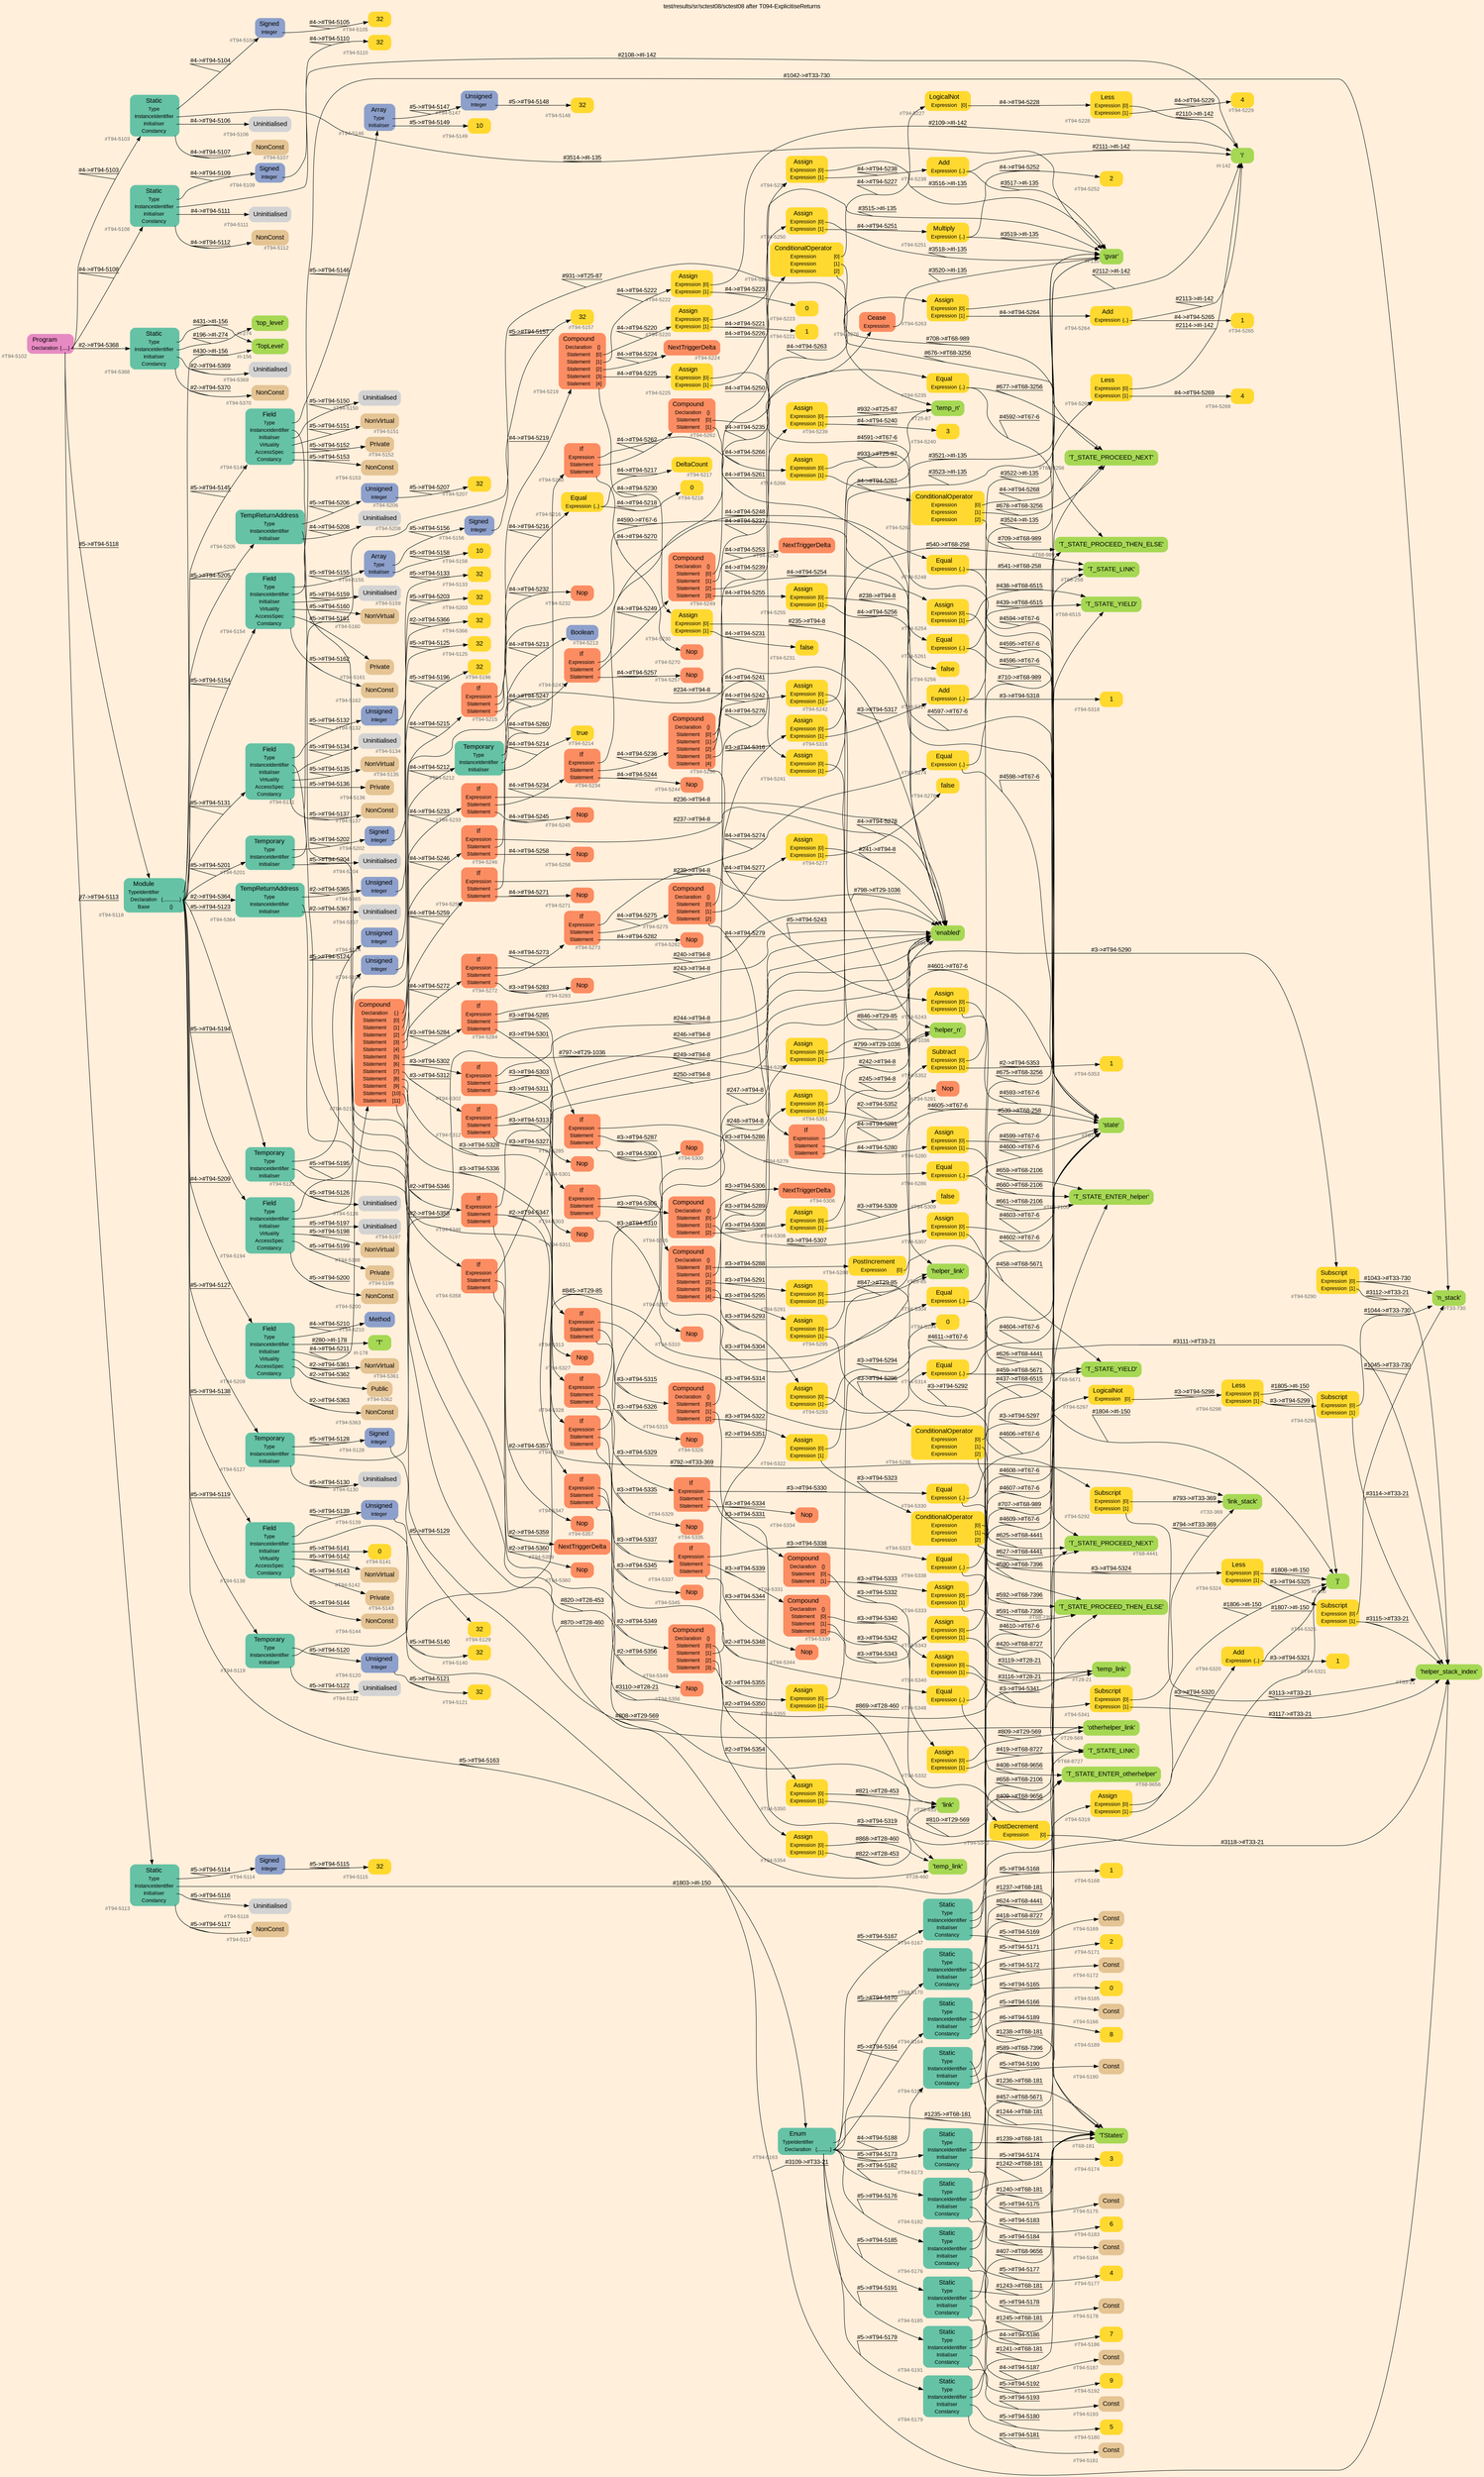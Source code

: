 digraph "test/results/sr/sctest08/sctest08 after T094-ExplicitiseReturns" {
label = "test/results/sr/sctest08/sctest08 after T094-ExplicitiseReturns"
labelloc = t
graph [
    rankdir = "LR"
    ranksep = 0.3
    bgcolor = antiquewhite1
    color = black
    fontcolor = black
    fontname = "Arial"
];
node [
    fontname = "Arial"
];
edge [
    fontname = "Arial"
];

// -------------------- node figure --------------------
// -------- block #T94-5102 ----------
"#T94-5102" [
    fillcolor = "/set28/4"
    xlabel = "#T94-5102"
    fontsize = "12"
    fontcolor = grey40
    shape = "plaintext"
    label = <<TABLE BORDER="0" CELLBORDER="0" CELLSPACING="0">
     <TR><TD><FONT COLOR="black" POINT-SIZE="15">Program</FONT></TD></TR>
     <TR><TD><FONT COLOR="black" POINT-SIZE="12">Declaration</FONT></TD><TD PORT="port0"><FONT COLOR="black" POINT-SIZE="12">{.....}</FONT></TD></TR>
    </TABLE>>
    style = "rounded,filled"
];

// -------- block #T94-5103 ----------
"#T94-5103" [
    fillcolor = "/set28/1"
    xlabel = "#T94-5103"
    fontsize = "12"
    fontcolor = grey40
    shape = "plaintext"
    label = <<TABLE BORDER="0" CELLBORDER="0" CELLSPACING="0">
     <TR><TD><FONT COLOR="black" POINT-SIZE="15">Static</FONT></TD></TR>
     <TR><TD><FONT COLOR="black" POINT-SIZE="12">Type</FONT></TD><TD PORT="port0"></TD></TR>
     <TR><TD><FONT COLOR="black" POINT-SIZE="12">InstanceIdentifier</FONT></TD><TD PORT="port1"></TD></TR>
     <TR><TD><FONT COLOR="black" POINT-SIZE="12">Initialiser</FONT></TD><TD PORT="port2"></TD></TR>
     <TR><TD><FONT COLOR="black" POINT-SIZE="12">Constancy</FONT></TD><TD PORT="port3"></TD></TR>
    </TABLE>>
    style = "rounded,filled"
];

// -------- block #T94-5104 ----------
"#T94-5104" [
    fillcolor = "/set28/3"
    xlabel = "#T94-5104"
    fontsize = "12"
    fontcolor = grey40
    shape = "plaintext"
    label = <<TABLE BORDER="0" CELLBORDER="0" CELLSPACING="0">
     <TR><TD><FONT COLOR="black" POINT-SIZE="15">Signed</FONT></TD></TR>
     <TR><TD><FONT COLOR="black" POINT-SIZE="12">Integer</FONT></TD><TD PORT="port0"></TD></TR>
    </TABLE>>
    style = "rounded,filled"
];

// -------- block #T94-5105 ----------
"#T94-5105" [
    fillcolor = "/set28/6"
    xlabel = "#T94-5105"
    fontsize = "12"
    fontcolor = grey40
    shape = "plaintext"
    label = <<TABLE BORDER="0" CELLBORDER="0" CELLSPACING="0">
     <TR><TD><FONT COLOR="black" POINT-SIZE="15">32</FONT></TD></TR>
    </TABLE>>
    style = "rounded,filled"
];

// -------- block #I-135 ----------
"#I-135" [
    fillcolor = "/set28/5"
    xlabel = "#I-135"
    fontsize = "12"
    fontcolor = grey40
    shape = "plaintext"
    label = <<TABLE BORDER="0" CELLBORDER="0" CELLSPACING="0">
     <TR><TD><FONT COLOR="black" POINT-SIZE="15">'gvar'</FONT></TD></TR>
    </TABLE>>
    style = "rounded,filled"
];

// -------- block #T94-5106 ----------
"#T94-5106" [
    xlabel = "#T94-5106"
    fontsize = "12"
    fontcolor = grey40
    shape = "plaintext"
    label = <<TABLE BORDER="0" CELLBORDER="0" CELLSPACING="0">
     <TR><TD><FONT COLOR="black" POINT-SIZE="15">Uninitialised</FONT></TD></TR>
    </TABLE>>
    style = "rounded,filled"
];

// -------- block #T94-5107 ----------
"#T94-5107" [
    fillcolor = "/set28/7"
    xlabel = "#T94-5107"
    fontsize = "12"
    fontcolor = grey40
    shape = "plaintext"
    label = <<TABLE BORDER="0" CELLBORDER="0" CELLSPACING="0">
     <TR><TD><FONT COLOR="black" POINT-SIZE="15">NonConst</FONT></TD></TR>
    </TABLE>>
    style = "rounded,filled"
];

// -------- block #T94-5108 ----------
"#T94-5108" [
    fillcolor = "/set28/1"
    xlabel = "#T94-5108"
    fontsize = "12"
    fontcolor = grey40
    shape = "plaintext"
    label = <<TABLE BORDER="0" CELLBORDER="0" CELLSPACING="0">
     <TR><TD><FONT COLOR="black" POINT-SIZE="15">Static</FONT></TD></TR>
     <TR><TD><FONT COLOR="black" POINT-SIZE="12">Type</FONT></TD><TD PORT="port0"></TD></TR>
     <TR><TD><FONT COLOR="black" POINT-SIZE="12">InstanceIdentifier</FONT></TD><TD PORT="port1"></TD></TR>
     <TR><TD><FONT COLOR="black" POINT-SIZE="12">Initialiser</FONT></TD><TD PORT="port2"></TD></TR>
     <TR><TD><FONT COLOR="black" POINT-SIZE="12">Constancy</FONT></TD><TD PORT="port3"></TD></TR>
    </TABLE>>
    style = "rounded,filled"
];

// -------- block #T94-5109 ----------
"#T94-5109" [
    fillcolor = "/set28/3"
    xlabel = "#T94-5109"
    fontsize = "12"
    fontcolor = grey40
    shape = "plaintext"
    label = <<TABLE BORDER="0" CELLBORDER="0" CELLSPACING="0">
     <TR><TD><FONT COLOR="black" POINT-SIZE="15">Signed</FONT></TD></TR>
     <TR><TD><FONT COLOR="black" POINT-SIZE="12">Integer</FONT></TD><TD PORT="port0"></TD></TR>
    </TABLE>>
    style = "rounded,filled"
];

// -------- block #T94-5110 ----------
"#T94-5110" [
    fillcolor = "/set28/6"
    xlabel = "#T94-5110"
    fontsize = "12"
    fontcolor = grey40
    shape = "plaintext"
    label = <<TABLE BORDER="0" CELLBORDER="0" CELLSPACING="0">
     <TR><TD><FONT COLOR="black" POINT-SIZE="15">32</FONT></TD></TR>
    </TABLE>>
    style = "rounded,filled"
];

// -------- block #I-142 ----------
"#I-142" [
    fillcolor = "/set28/5"
    xlabel = "#I-142"
    fontsize = "12"
    fontcolor = grey40
    shape = "plaintext"
    label = <<TABLE BORDER="0" CELLBORDER="0" CELLSPACING="0">
     <TR><TD><FONT COLOR="black" POINT-SIZE="15">'i'</FONT></TD></TR>
    </TABLE>>
    style = "rounded,filled"
];

// -------- block #T94-5111 ----------
"#T94-5111" [
    xlabel = "#T94-5111"
    fontsize = "12"
    fontcolor = grey40
    shape = "plaintext"
    label = <<TABLE BORDER="0" CELLBORDER="0" CELLSPACING="0">
     <TR><TD><FONT COLOR="black" POINT-SIZE="15">Uninitialised</FONT></TD></TR>
    </TABLE>>
    style = "rounded,filled"
];

// -------- block #T94-5112 ----------
"#T94-5112" [
    fillcolor = "/set28/7"
    xlabel = "#T94-5112"
    fontsize = "12"
    fontcolor = grey40
    shape = "plaintext"
    label = <<TABLE BORDER="0" CELLBORDER="0" CELLSPACING="0">
     <TR><TD><FONT COLOR="black" POINT-SIZE="15">NonConst</FONT></TD></TR>
    </TABLE>>
    style = "rounded,filled"
];

// -------- block #T94-5113 ----------
"#T94-5113" [
    fillcolor = "/set28/1"
    xlabel = "#T94-5113"
    fontsize = "12"
    fontcolor = grey40
    shape = "plaintext"
    label = <<TABLE BORDER="0" CELLBORDER="0" CELLSPACING="0">
     <TR><TD><FONT COLOR="black" POINT-SIZE="15">Static</FONT></TD></TR>
     <TR><TD><FONT COLOR="black" POINT-SIZE="12">Type</FONT></TD><TD PORT="port0"></TD></TR>
     <TR><TD><FONT COLOR="black" POINT-SIZE="12">InstanceIdentifier</FONT></TD><TD PORT="port1"></TD></TR>
     <TR><TD><FONT COLOR="black" POINT-SIZE="12">Initialiser</FONT></TD><TD PORT="port2"></TD></TR>
     <TR><TD><FONT COLOR="black" POINT-SIZE="12">Constancy</FONT></TD><TD PORT="port3"></TD></TR>
    </TABLE>>
    style = "rounded,filled"
];

// -------- block #T94-5114 ----------
"#T94-5114" [
    fillcolor = "/set28/3"
    xlabel = "#T94-5114"
    fontsize = "12"
    fontcolor = grey40
    shape = "plaintext"
    label = <<TABLE BORDER="0" CELLBORDER="0" CELLSPACING="0">
     <TR><TD><FONT COLOR="black" POINT-SIZE="15">Signed</FONT></TD></TR>
     <TR><TD><FONT COLOR="black" POINT-SIZE="12">Integer</FONT></TD><TD PORT="port0"></TD></TR>
    </TABLE>>
    style = "rounded,filled"
];

// -------- block #T94-5115 ----------
"#T94-5115" [
    fillcolor = "/set28/6"
    xlabel = "#T94-5115"
    fontsize = "12"
    fontcolor = grey40
    shape = "plaintext"
    label = <<TABLE BORDER="0" CELLBORDER="0" CELLSPACING="0">
     <TR><TD><FONT COLOR="black" POINT-SIZE="15">32</FONT></TD></TR>
    </TABLE>>
    style = "rounded,filled"
];

// -------- block #I-150 ----------
"#I-150" [
    fillcolor = "/set28/5"
    xlabel = "#I-150"
    fontsize = "12"
    fontcolor = grey40
    shape = "plaintext"
    label = <<TABLE BORDER="0" CELLBORDER="0" CELLSPACING="0">
     <TR><TD><FONT COLOR="black" POINT-SIZE="15">'j'</FONT></TD></TR>
    </TABLE>>
    style = "rounded,filled"
];

// -------- block #T94-5116 ----------
"#T94-5116" [
    xlabel = "#T94-5116"
    fontsize = "12"
    fontcolor = grey40
    shape = "plaintext"
    label = <<TABLE BORDER="0" CELLBORDER="0" CELLSPACING="0">
     <TR><TD><FONT COLOR="black" POINT-SIZE="15">Uninitialised</FONT></TD></TR>
    </TABLE>>
    style = "rounded,filled"
];

// -------- block #T94-5117 ----------
"#T94-5117" [
    fillcolor = "/set28/7"
    xlabel = "#T94-5117"
    fontsize = "12"
    fontcolor = grey40
    shape = "plaintext"
    label = <<TABLE BORDER="0" CELLBORDER="0" CELLSPACING="0">
     <TR><TD><FONT COLOR="black" POINT-SIZE="15">NonConst</FONT></TD></TR>
    </TABLE>>
    style = "rounded,filled"
];

// -------- block #T94-5118 ----------
"#T94-5118" [
    fillcolor = "/set28/1"
    xlabel = "#T94-5118"
    fontsize = "12"
    fontcolor = grey40
    shape = "plaintext"
    label = <<TABLE BORDER="0" CELLBORDER="0" CELLSPACING="0">
     <TR><TD><FONT COLOR="black" POINT-SIZE="15">Module</FONT></TD></TR>
     <TR><TD><FONT COLOR="black" POINT-SIZE="12">TypeIdentifier</FONT></TD><TD PORT="port0"></TD></TR>
     <TR><TD><FONT COLOR="black" POINT-SIZE="12">Declaration</FONT></TD><TD PORT="port1"><FONT COLOR="black" POINT-SIZE="12">{.............}</FONT></TD></TR>
     <TR><TD><FONT COLOR="black" POINT-SIZE="12">Base</FONT></TD><TD PORT="port2"><FONT COLOR="black" POINT-SIZE="12">{}</FONT></TD></TR>
    </TABLE>>
    style = "rounded,filled"
];

// -------- block #I-156 ----------
"#I-156" [
    fillcolor = "/set28/5"
    xlabel = "#I-156"
    fontsize = "12"
    fontcolor = grey40
    shape = "plaintext"
    label = <<TABLE BORDER="0" CELLBORDER="0" CELLSPACING="0">
     <TR><TD><FONT COLOR="black" POINT-SIZE="15">'TopLevel'</FONT></TD></TR>
    </TABLE>>
    style = "rounded,filled"
];

// -------- block #T94-5119 ----------
"#T94-5119" [
    fillcolor = "/set28/1"
    xlabel = "#T94-5119"
    fontsize = "12"
    fontcolor = grey40
    shape = "plaintext"
    label = <<TABLE BORDER="0" CELLBORDER="0" CELLSPACING="0">
     <TR><TD><FONT COLOR="black" POINT-SIZE="15">Temporary</FONT></TD></TR>
     <TR><TD><FONT COLOR="black" POINT-SIZE="12">Type</FONT></TD><TD PORT="port0"></TD></TR>
     <TR><TD><FONT COLOR="black" POINT-SIZE="12">InstanceIdentifier</FONT></TD><TD PORT="port1"></TD></TR>
     <TR><TD><FONT COLOR="black" POINT-SIZE="12">Initialiser</FONT></TD><TD PORT="port2"></TD></TR>
    </TABLE>>
    style = "rounded,filled"
];

// -------- block #T94-5120 ----------
"#T94-5120" [
    fillcolor = "/set28/3"
    xlabel = "#T94-5120"
    fontsize = "12"
    fontcolor = grey40
    shape = "plaintext"
    label = <<TABLE BORDER="0" CELLBORDER="0" CELLSPACING="0">
     <TR><TD><FONT COLOR="black" POINT-SIZE="15">Unsigned</FONT></TD></TR>
     <TR><TD><FONT COLOR="black" POINT-SIZE="12">Integer</FONT></TD><TD PORT="port0"></TD></TR>
    </TABLE>>
    style = "rounded,filled"
];

// -------- block #T94-5121 ----------
"#T94-5121" [
    fillcolor = "/set28/6"
    xlabel = "#T94-5121"
    fontsize = "12"
    fontcolor = grey40
    shape = "plaintext"
    label = <<TABLE BORDER="0" CELLBORDER="0" CELLSPACING="0">
     <TR><TD><FONT COLOR="black" POINT-SIZE="15">32</FONT></TD></TR>
    </TABLE>>
    style = "rounded,filled"
];

// -------- block #T29-85 ----------
"#T29-85" [
    fillcolor = "/set28/5"
    xlabel = "#T29-85"
    fontsize = "12"
    fontcolor = grey40
    shape = "plaintext"
    label = <<TABLE BORDER="0" CELLBORDER="0" CELLSPACING="0">
     <TR><TD><FONT COLOR="black" POINT-SIZE="15">'helper_link'</FONT></TD></TR>
    </TABLE>>
    style = "rounded,filled"
];

// -------- block #T94-5122 ----------
"#T94-5122" [
    xlabel = "#T94-5122"
    fontsize = "12"
    fontcolor = grey40
    shape = "plaintext"
    label = <<TABLE BORDER="0" CELLBORDER="0" CELLSPACING="0">
     <TR><TD><FONT COLOR="black" POINT-SIZE="15">Uninitialised</FONT></TD></TR>
    </TABLE>>
    style = "rounded,filled"
];

// -------- block #T94-5123 ----------
"#T94-5123" [
    fillcolor = "/set28/1"
    xlabel = "#T94-5123"
    fontsize = "12"
    fontcolor = grey40
    shape = "plaintext"
    label = <<TABLE BORDER="0" CELLBORDER="0" CELLSPACING="0">
     <TR><TD><FONT COLOR="black" POINT-SIZE="15">Temporary</FONT></TD></TR>
     <TR><TD><FONT COLOR="black" POINT-SIZE="12">Type</FONT></TD><TD PORT="port0"></TD></TR>
     <TR><TD><FONT COLOR="black" POINT-SIZE="12">InstanceIdentifier</FONT></TD><TD PORT="port1"></TD></TR>
     <TR><TD><FONT COLOR="black" POINT-SIZE="12">Initialiser</FONT></TD><TD PORT="port2"></TD></TR>
    </TABLE>>
    style = "rounded,filled"
];

// -------- block #T94-5124 ----------
"#T94-5124" [
    fillcolor = "/set28/3"
    xlabel = "#T94-5124"
    fontsize = "12"
    fontcolor = grey40
    shape = "plaintext"
    label = <<TABLE BORDER="0" CELLBORDER="0" CELLSPACING="0">
     <TR><TD><FONT COLOR="black" POINT-SIZE="15">Unsigned</FONT></TD></TR>
     <TR><TD><FONT COLOR="black" POINT-SIZE="12">Integer</FONT></TD><TD PORT="port0"></TD></TR>
    </TABLE>>
    style = "rounded,filled"
];

// -------- block #T94-5125 ----------
"#T94-5125" [
    fillcolor = "/set28/6"
    xlabel = "#T94-5125"
    fontsize = "12"
    fontcolor = grey40
    shape = "plaintext"
    label = <<TABLE BORDER="0" CELLBORDER="0" CELLSPACING="0">
     <TR><TD><FONT COLOR="black" POINT-SIZE="15">32</FONT></TD></TR>
    </TABLE>>
    style = "rounded,filled"
];

// -------- block #T29-569 ----------
"#T29-569" [
    fillcolor = "/set28/5"
    xlabel = "#T29-569"
    fontsize = "12"
    fontcolor = grey40
    shape = "plaintext"
    label = <<TABLE BORDER="0" CELLBORDER="0" CELLSPACING="0">
     <TR><TD><FONT COLOR="black" POINT-SIZE="15">'otherhelper_link'</FONT></TD></TR>
    </TABLE>>
    style = "rounded,filled"
];

// -------- block #T94-5126 ----------
"#T94-5126" [
    xlabel = "#T94-5126"
    fontsize = "12"
    fontcolor = grey40
    shape = "plaintext"
    label = <<TABLE BORDER="0" CELLBORDER="0" CELLSPACING="0">
     <TR><TD><FONT COLOR="black" POINT-SIZE="15">Uninitialised</FONT></TD></TR>
    </TABLE>>
    style = "rounded,filled"
];

// -------- block #T94-5127 ----------
"#T94-5127" [
    fillcolor = "/set28/1"
    xlabel = "#T94-5127"
    fontsize = "12"
    fontcolor = grey40
    shape = "plaintext"
    label = <<TABLE BORDER="0" CELLBORDER="0" CELLSPACING="0">
     <TR><TD><FONT COLOR="black" POINT-SIZE="15">Temporary</FONT></TD></TR>
     <TR><TD><FONT COLOR="black" POINT-SIZE="12">Type</FONT></TD><TD PORT="port0"></TD></TR>
     <TR><TD><FONT COLOR="black" POINT-SIZE="12">InstanceIdentifier</FONT></TD><TD PORT="port1"></TD></TR>
     <TR><TD><FONT COLOR="black" POINT-SIZE="12">Initialiser</FONT></TD><TD PORT="port2"></TD></TR>
    </TABLE>>
    style = "rounded,filled"
];

// -------- block #T94-5128 ----------
"#T94-5128" [
    fillcolor = "/set28/3"
    xlabel = "#T94-5128"
    fontsize = "12"
    fontcolor = grey40
    shape = "plaintext"
    label = <<TABLE BORDER="0" CELLBORDER="0" CELLSPACING="0">
     <TR><TD><FONT COLOR="black" POINT-SIZE="15">Signed</FONT></TD></TR>
     <TR><TD><FONT COLOR="black" POINT-SIZE="12">Integer</FONT></TD><TD PORT="port0"></TD></TR>
    </TABLE>>
    style = "rounded,filled"
];

// -------- block #T94-5129 ----------
"#T94-5129" [
    fillcolor = "/set28/6"
    xlabel = "#T94-5129"
    fontsize = "12"
    fontcolor = grey40
    shape = "plaintext"
    label = <<TABLE BORDER="0" CELLBORDER="0" CELLSPACING="0">
     <TR><TD><FONT COLOR="black" POINT-SIZE="15">32</FONT></TD></TR>
    </TABLE>>
    style = "rounded,filled"
];

// -------- block #T29-1036 ----------
"#T29-1036" [
    fillcolor = "/set28/5"
    xlabel = "#T29-1036"
    fontsize = "12"
    fontcolor = grey40
    shape = "plaintext"
    label = <<TABLE BORDER="0" CELLBORDER="0" CELLSPACING="0">
     <TR><TD><FONT COLOR="black" POINT-SIZE="15">'helper_n'</FONT></TD></TR>
    </TABLE>>
    style = "rounded,filled"
];

// -------- block #T94-5130 ----------
"#T94-5130" [
    xlabel = "#T94-5130"
    fontsize = "12"
    fontcolor = grey40
    shape = "plaintext"
    label = <<TABLE BORDER="0" CELLBORDER="0" CELLSPACING="0">
     <TR><TD><FONT COLOR="black" POINT-SIZE="15">Uninitialised</FONT></TD></TR>
    </TABLE>>
    style = "rounded,filled"
];

// -------- block #T94-5131 ----------
"#T94-5131" [
    fillcolor = "/set28/1"
    xlabel = "#T94-5131"
    fontsize = "12"
    fontcolor = grey40
    shape = "plaintext"
    label = <<TABLE BORDER="0" CELLBORDER="0" CELLSPACING="0">
     <TR><TD><FONT COLOR="black" POINT-SIZE="15">Field</FONT></TD></TR>
     <TR><TD><FONT COLOR="black" POINT-SIZE="12">Type</FONT></TD><TD PORT="port0"></TD></TR>
     <TR><TD><FONT COLOR="black" POINT-SIZE="12">InstanceIdentifier</FONT></TD><TD PORT="port1"></TD></TR>
     <TR><TD><FONT COLOR="black" POINT-SIZE="12">Initialiser</FONT></TD><TD PORT="port2"></TD></TR>
     <TR><TD><FONT COLOR="black" POINT-SIZE="12">Virtuality</FONT></TD><TD PORT="port3"></TD></TR>
     <TR><TD><FONT COLOR="black" POINT-SIZE="12">AccessSpec</FONT></TD><TD PORT="port4"></TD></TR>
     <TR><TD><FONT COLOR="black" POINT-SIZE="12">Constancy</FONT></TD><TD PORT="port5"></TD></TR>
    </TABLE>>
    style = "rounded,filled"
];

// -------- block #T94-5132 ----------
"#T94-5132" [
    fillcolor = "/set28/3"
    xlabel = "#T94-5132"
    fontsize = "12"
    fontcolor = grey40
    shape = "plaintext"
    label = <<TABLE BORDER="0" CELLBORDER="0" CELLSPACING="0">
     <TR><TD><FONT COLOR="black" POINT-SIZE="15">Unsigned</FONT></TD></TR>
     <TR><TD><FONT COLOR="black" POINT-SIZE="12">Integer</FONT></TD><TD PORT="port0"></TD></TR>
    </TABLE>>
    style = "rounded,filled"
];

// -------- block #T94-5133 ----------
"#T94-5133" [
    fillcolor = "/set28/6"
    xlabel = "#T94-5133"
    fontsize = "12"
    fontcolor = grey40
    shape = "plaintext"
    label = <<TABLE BORDER="0" CELLBORDER="0" CELLSPACING="0">
     <TR><TD><FONT COLOR="black" POINT-SIZE="15">32</FONT></TD></TR>
    </TABLE>>
    style = "rounded,filled"
];

// -------- block #T28-453 ----------
"#T28-453" [
    fillcolor = "/set28/5"
    xlabel = "#T28-453"
    fontsize = "12"
    fontcolor = grey40
    shape = "plaintext"
    label = <<TABLE BORDER="0" CELLBORDER="0" CELLSPACING="0">
     <TR><TD><FONT COLOR="black" POINT-SIZE="15">'link'</FONT></TD></TR>
    </TABLE>>
    style = "rounded,filled"
];

// -------- block #T94-5134 ----------
"#T94-5134" [
    xlabel = "#T94-5134"
    fontsize = "12"
    fontcolor = grey40
    shape = "plaintext"
    label = <<TABLE BORDER="0" CELLBORDER="0" CELLSPACING="0">
     <TR><TD><FONT COLOR="black" POINT-SIZE="15">Uninitialised</FONT></TD></TR>
    </TABLE>>
    style = "rounded,filled"
];

// -------- block #T94-5135 ----------
"#T94-5135" [
    fillcolor = "/set28/7"
    xlabel = "#T94-5135"
    fontsize = "12"
    fontcolor = grey40
    shape = "plaintext"
    label = <<TABLE BORDER="0" CELLBORDER="0" CELLSPACING="0">
     <TR><TD><FONT COLOR="black" POINT-SIZE="15">NonVirtual</FONT></TD></TR>
    </TABLE>>
    style = "rounded,filled"
];

// -------- block #T94-5136 ----------
"#T94-5136" [
    fillcolor = "/set28/7"
    xlabel = "#T94-5136"
    fontsize = "12"
    fontcolor = grey40
    shape = "plaintext"
    label = <<TABLE BORDER="0" CELLBORDER="0" CELLSPACING="0">
     <TR><TD><FONT COLOR="black" POINT-SIZE="15">Private</FONT></TD></TR>
    </TABLE>>
    style = "rounded,filled"
];

// -------- block #T94-5137 ----------
"#T94-5137" [
    fillcolor = "/set28/7"
    xlabel = "#T94-5137"
    fontsize = "12"
    fontcolor = grey40
    shape = "plaintext"
    label = <<TABLE BORDER="0" CELLBORDER="0" CELLSPACING="0">
     <TR><TD><FONT COLOR="black" POINT-SIZE="15">NonConst</FONT></TD></TR>
    </TABLE>>
    style = "rounded,filled"
];

// -------- block #T94-5138 ----------
"#T94-5138" [
    fillcolor = "/set28/1"
    xlabel = "#T94-5138"
    fontsize = "12"
    fontcolor = grey40
    shape = "plaintext"
    label = <<TABLE BORDER="0" CELLBORDER="0" CELLSPACING="0">
     <TR><TD><FONT COLOR="black" POINT-SIZE="15">Field</FONT></TD></TR>
     <TR><TD><FONT COLOR="black" POINT-SIZE="12">Type</FONT></TD><TD PORT="port0"></TD></TR>
     <TR><TD><FONT COLOR="black" POINT-SIZE="12">InstanceIdentifier</FONT></TD><TD PORT="port1"></TD></TR>
     <TR><TD><FONT COLOR="black" POINT-SIZE="12">Initialiser</FONT></TD><TD PORT="port2"></TD></TR>
     <TR><TD><FONT COLOR="black" POINT-SIZE="12">Virtuality</FONT></TD><TD PORT="port3"></TD></TR>
     <TR><TD><FONT COLOR="black" POINT-SIZE="12">AccessSpec</FONT></TD><TD PORT="port4"></TD></TR>
     <TR><TD><FONT COLOR="black" POINT-SIZE="12">Constancy</FONT></TD><TD PORT="port5"></TD></TR>
    </TABLE>>
    style = "rounded,filled"
];

// -------- block #T94-5139 ----------
"#T94-5139" [
    fillcolor = "/set28/3"
    xlabel = "#T94-5139"
    fontsize = "12"
    fontcolor = grey40
    shape = "plaintext"
    label = <<TABLE BORDER="0" CELLBORDER="0" CELLSPACING="0">
     <TR><TD><FONT COLOR="black" POINT-SIZE="15">Unsigned</FONT></TD></TR>
     <TR><TD><FONT COLOR="black" POINT-SIZE="12">Integer</FONT></TD><TD PORT="port0"></TD></TR>
    </TABLE>>
    style = "rounded,filled"
];

// -------- block #T94-5140 ----------
"#T94-5140" [
    fillcolor = "/set28/6"
    xlabel = "#T94-5140"
    fontsize = "12"
    fontcolor = grey40
    shape = "plaintext"
    label = <<TABLE BORDER="0" CELLBORDER="0" CELLSPACING="0">
     <TR><TD><FONT COLOR="black" POINT-SIZE="15">32</FONT></TD></TR>
    </TABLE>>
    style = "rounded,filled"
];

// -------- block #T33-21 ----------
"#T33-21" [
    fillcolor = "/set28/5"
    xlabel = "#T33-21"
    fontsize = "12"
    fontcolor = grey40
    shape = "plaintext"
    label = <<TABLE BORDER="0" CELLBORDER="0" CELLSPACING="0">
     <TR><TD><FONT COLOR="black" POINT-SIZE="15">'helper_stack_index'</FONT></TD></TR>
    </TABLE>>
    style = "rounded,filled"
];

// -------- block #T94-5141 ----------
"#T94-5141" [
    fillcolor = "/set28/6"
    xlabel = "#T94-5141"
    fontsize = "12"
    fontcolor = grey40
    shape = "plaintext"
    label = <<TABLE BORDER="0" CELLBORDER="0" CELLSPACING="0">
     <TR><TD><FONT COLOR="black" POINT-SIZE="15">0</FONT></TD></TR>
    </TABLE>>
    style = "rounded,filled"
];

// -------- block #T94-5142 ----------
"#T94-5142" [
    fillcolor = "/set28/7"
    xlabel = "#T94-5142"
    fontsize = "12"
    fontcolor = grey40
    shape = "plaintext"
    label = <<TABLE BORDER="0" CELLBORDER="0" CELLSPACING="0">
     <TR><TD><FONT COLOR="black" POINT-SIZE="15">NonVirtual</FONT></TD></TR>
    </TABLE>>
    style = "rounded,filled"
];

// -------- block #T94-5143 ----------
"#T94-5143" [
    fillcolor = "/set28/7"
    xlabel = "#T94-5143"
    fontsize = "12"
    fontcolor = grey40
    shape = "plaintext"
    label = <<TABLE BORDER="0" CELLBORDER="0" CELLSPACING="0">
     <TR><TD><FONT COLOR="black" POINT-SIZE="15">Private</FONT></TD></TR>
    </TABLE>>
    style = "rounded,filled"
];

// -------- block #T94-5144 ----------
"#T94-5144" [
    fillcolor = "/set28/7"
    xlabel = "#T94-5144"
    fontsize = "12"
    fontcolor = grey40
    shape = "plaintext"
    label = <<TABLE BORDER="0" CELLBORDER="0" CELLSPACING="0">
     <TR><TD><FONT COLOR="black" POINT-SIZE="15">NonConst</FONT></TD></TR>
    </TABLE>>
    style = "rounded,filled"
];

// -------- block #T94-5145 ----------
"#T94-5145" [
    fillcolor = "/set28/1"
    xlabel = "#T94-5145"
    fontsize = "12"
    fontcolor = grey40
    shape = "plaintext"
    label = <<TABLE BORDER="0" CELLBORDER="0" CELLSPACING="0">
     <TR><TD><FONT COLOR="black" POINT-SIZE="15">Field</FONT></TD></TR>
     <TR><TD><FONT COLOR="black" POINT-SIZE="12">Type</FONT></TD><TD PORT="port0"></TD></TR>
     <TR><TD><FONT COLOR="black" POINT-SIZE="12">InstanceIdentifier</FONT></TD><TD PORT="port1"></TD></TR>
     <TR><TD><FONT COLOR="black" POINT-SIZE="12">Initialiser</FONT></TD><TD PORT="port2"></TD></TR>
     <TR><TD><FONT COLOR="black" POINT-SIZE="12">Virtuality</FONT></TD><TD PORT="port3"></TD></TR>
     <TR><TD><FONT COLOR="black" POINT-SIZE="12">AccessSpec</FONT></TD><TD PORT="port4"></TD></TR>
     <TR><TD><FONT COLOR="black" POINT-SIZE="12">Constancy</FONT></TD><TD PORT="port5"></TD></TR>
    </TABLE>>
    style = "rounded,filled"
];

// -------- block #T94-5146 ----------
"#T94-5146" [
    fillcolor = "/set28/3"
    xlabel = "#T94-5146"
    fontsize = "12"
    fontcolor = grey40
    shape = "plaintext"
    label = <<TABLE BORDER="0" CELLBORDER="0" CELLSPACING="0">
     <TR><TD><FONT COLOR="black" POINT-SIZE="15">Array</FONT></TD></TR>
     <TR><TD><FONT COLOR="black" POINT-SIZE="12">Type</FONT></TD><TD PORT="port0"></TD></TR>
     <TR><TD><FONT COLOR="black" POINT-SIZE="12">Initialiser</FONT></TD><TD PORT="port1"></TD></TR>
    </TABLE>>
    style = "rounded,filled"
];

// -------- block #T94-5147 ----------
"#T94-5147" [
    fillcolor = "/set28/3"
    xlabel = "#T94-5147"
    fontsize = "12"
    fontcolor = grey40
    shape = "plaintext"
    label = <<TABLE BORDER="0" CELLBORDER="0" CELLSPACING="0">
     <TR><TD><FONT COLOR="black" POINT-SIZE="15">Unsigned</FONT></TD></TR>
     <TR><TD><FONT COLOR="black" POINT-SIZE="12">Integer</FONT></TD><TD PORT="port0"></TD></TR>
    </TABLE>>
    style = "rounded,filled"
];

// -------- block #T94-5148 ----------
"#T94-5148" [
    fillcolor = "/set28/6"
    xlabel = "#T94-5148"
    fontsize = "12"
    fontcolor = grey40
    shape = "plaintext"
    label = <<TABLE BORDER="0" CELLBORDER="0" CELLSPACING="0">
     <TR><TD><FONT COLOR="black" POINT-SIZE="15">32</FONT></TD></TR>
    </TABLE>>
    style = "rounded,filled"
];

// -------- block #T94-5149 ----------
"#T94-5149" [
    fillcolor = "/set28/6"
    xlabel = "#T94-5149"
    fontsize = "12"
    fontcolor = grey40
    shape = "plaintext"
    label = <<TABLE BORDER="0" CELLBORDER="0" CELLSPACING="0">
     <TR><TD><FONT COLOR="black" POINT-SIZE="15">10</FONT></TD></TR>
    </TABLE>>
    style = "rounded,filled"
];

// -------- block #T33-369 ----------
"#T33-369" [
    fillcolor = "/set28/5"
    xlabel = "#T33-369"
    fontsize = "12"
    fontcolor = grey40
    shape = "plaintext"
    label = <<TABLE BORDER="0" CELLBORDER="0" CELLSPACING="0">
     <TR><TD><FONT COLOR="black" POINT-SIZE="15">'link_stack'</FONT></TD></TR>
    </TABLE>>
    style = "rounded,filled"
];

// -------- block #T94-5150 ----------
"#T94-5150" [
    xlabel = "#T94-5150"
    fontsize = "12"
    fontcolor = grey40
    shape = "plaintext"
    label = <<TABLE BORDER="0" CELLBORDER="0" CELLSPACING="0">
     <TR><TD><FONT COLOR="black" POINT-SIZE="15">Uninitialised</FONT></TD></TR>
    </TABLE>>
    style = "rounded,filled"
];

// -------- block #T94-5151 ----------
"#T94-5151" [
    fillcolor = "/set28/7"
    xlabel = "#T94-5151"
    fontsize = "12"
    fontcolor = grey40
    shape = "plaintext"
    label = <<TABLE BORDER="0" CELLBORDER="0" CELLSPACING="0">
     <TR><TD><FONT COLOR="black" POINT-SIZE="15">NonVirtual</FONT></TD></TR>
    </TABLE>>
    style = "rounded,filled"
];

// -------- block #T94-5152 ----------
"#T94-5152" [
    fillcolor = "/set28/7"
    xlabel = "#T94-5152"
    fontsize = "12"
    fontcolor = grey40
    shape = "plaintext"
    label = <<TABLE BORDER="0" CELLBORDER="0" CELLSPACING="0">
     <TR><TD><FONT COLOR="black" POINT-SIZE="15">Private</FONT></TD></TR>
    </TABLE>>
    style = "rounded,filled"
];

// -------- block #T94-5153 ----------
"#T94-5153" [
    fillcolor = "/set28/7"
    xlabel = "#T94-5153"
    fontsize = "12"
    fontcolor = grey40
    shape = "plaintext"
    label = <<TABLE BORDER="0" CELLBORDER="0" CELLSPACING="0">
     <TR><TD><FONT COLOR="black" POINT-SIZE="15">NonConst</FONT></TD></TR>
    </TABLE>>
    style = "rounded,filled"
];

// -------- block #T94-5154 ----------
"#T94-5154" [
    fillcolor = "/set28/1"
    xlabel = "#T94-5154"
    fontsize = "12"
    fontcolor = grey40
    shape = "plaintext"
    label = <<TABLE BORDER="0" CELLBORDER="0" CELLSPACING="0">
     <TR><TD><FONT COLOR="black" POINT-SIZE="15">Field</FONT></TD></TR>
     <TR><TD><FONT COLOR="black" POINT-SIZE="12">Type</FONT></TD><TD PORT="port0"></TD></TR>
     <TR><TD><FONT COLOR="black" POINT-SIZE="12">InstanceIdentifier</FONT></TD><TD PORT="port1"></TD></TR>
     <TR><TD><FONT COLOR="black" POINT-SIZE="12">Initialiser</FONT></TD><TD PORT="port2"></TD></TR>
     <TR><TD><FONT COLOR="black" POINT-SIZE="12">Virtuality</FONT></TD><TD PORT="port3"></TD></TR>
     <TR><TD><FONT COLOR="black" POINT-SIZE="12">AccessSpec</FONT></TD><TD PORT="port4"></TD></TR>
     <TR><TD><FONT COLOR="black" POINT-SIZE="12">Constancy</FONT></TD><TD PORT="port5"></TD></TR>
    </TABLE>>
    style = "rounded,filled"
];

// -------- block #T94-5155 ----------
"#T94-5155" [
    fillcolor = "/set28/3"
    xlabel = "#T94-5155"
    fontsize = "12"
    fontcolor = grey40
    shape = "plaintext"
    label = <<TABLE BORDER="0" CELLBORDER="0" CELLSPACING="0">
     <TR><TD><FONT COLOR="black" POINT-SIZE="15">Array</FONT></TD></TR>
     <TR><TD><FONT COLOR="black" POINT-SIZE="12">Type</FONT></TD><TD PORT="port0"></TD></TR>
     <TR><TD><FONT COLOR="black" POINT-SIZE="12">Initialiser</FONT></TD><TD PORT="port1"></TD></TR>
    </TABLE>>
    style = "rounded,filled"
];

// -------- block #T94-5156 ----------
"#T94-5156" [
    fillcolor = "/set28/3"
    xlabel = "#T94-5156"
    fontsize = "12"
    fontcolor = grey40
    shape = "plaintext"
    label = <<TABLE BORDER="0" CELLBORDER="0" CELLSPACING="0">
     <TR><TD><FONT COLOR="black" POINT-SIZE="15">Signed</FONT></TD></TR>
     <TR><TD><FONT COLOR="black" POINT-SIZE="12">Integer</FONT></TD><TD PORT="port0"></TD></TR>
    </TABLE>>
    style = "rounded,filled"
];

// -------- block #T94-5157 ----------
"#T94-5157" [
    fillcolor = "/set28/6"
    xlabel = "#T94-5157"
    fontsize = "12"
    fontcolor = grey40
    shape = "plaintext"
    label = <<TABLE BORDER="0" CELLBORDER="0" CELLSPACING="0">
     <TR><TD><FONT COLOR="black" POINT-SIZE="15">32</FONT></TD></TR>
    </TABLE>>
    style = "rounded,filled"
];

// -------- block #T94-5158 ----------
"#T94-5158" [
    fillcolor = "/set28/6"
    xlabel = "#T94-5158"
    fontsize = "12"
    fontcolor = grey40
    shape = "plaintext"
    label = <<TABLE BORDER="0" CELLBORDER="0" CELLSPACING="0">
     <TR><TD><FONT COLOR="black" POINT-SIZE="15">10</FONT></TD></TR>
    </TABLE>>
    style = "rounded,filled"
];

// -------- block #T33-730 ----------
"#T33-730" [
    fillcolor = "/set28/5"
    xlabel = "#T33-730"
    fontsize = "12"
    fontcolor = grey40
    shape = "plaintext"
    label = <<TABLE BORDER="0" CELLBORDER="0" CELLSPACING="0">
     <TR><TD><FONT COLOR="black" POINT-SIZE="15">'n_stack'</FONT></TD></TR>
    </TABLE>>
    style = "rounded,filled"
];

// -------- block #T94-5159 ----------
"#T94-5159" [
    xlabel = "#T94-5159"
    fontsize = "12"
    fontcolor = grey40
    shape = "plaintext"
    label = <<TABLE BORDER="0" CELLBORDER="0" CELLSPACING="0">
     <TR><TD><FONT COLOR="black" POINT-SIZE="15">Uninitialised</FONT></TD></TR>
    </TABLE>>
    style = "rounded,filled"
];

// -------- block #T94-5160 ----------
"#T94-5160" [
    fillcolor = "/set28/7"
    xlabel = "#T94-5160"
    fontsize = "12"
    fontcolor = grey40
    shape = "plaintext"
    label = <<TABLE BORDER="0" CELLBORDER="0" CELLSPACING="0">
     <TR><TD><FONT COLOR="black" POINT-SIZE="15">NonVirtual</FONT></TD></TR>
    </TABLE>>
    style = "rounded,filled"
];

// -------- block #T94-5161 ----------
"#T94-5161" [
    fillcolor = "/set28/7"
    xlabel = "#T94-5161"
    fontsize = "12"
    fontcolor = grey40
    shape = "plaintext"
    label = <<TABLE BORDER="0" CELLBORDER="0" CELLSPACING="0">
     <TR><TD><FONT COLOR="black" POINT-SIZE="15">Private</FONT></TD></TR>
    </TABLE>>
    style = "rounded,filled"
];

// -------- block #T94-5162 ----------
"#T94-5162" [
    fillcolor = "/set28/7"
    xlabel = "#T94-5162"
    fontsize = "12"
    fontcolor = grey40
    shape = "plaintext"
    label = <<TABLE BORDER="0" CELLBORDER="0" CELLSPACING="0">
     <TR><TD><FONT COLOR="black" POINT-SIZE="15">NonConst</FONT></TD></TR>
    </TABLE>>
    style = "rounded,filled"
];

// -------- block #T94-5163 ----------
"#T94-5163" [
    fillcolor = "/set28/1"
    xlabel = "#T94-5163"
    fontsize = "12"
    fontcolor = grey40
    shape = "plaintext"
    label = <<TABLE BORDER="0" CELLBORDER="0" CELLSPACING="0">
     <TR><TD><FONT COLOR="black" POINT-SIZE="15">Enum</FONT></TD></TR>
     <TR><TD><FONT COLOR="black" POINT-SIZE="12">TypeIdentifier</FONT></TD><TD PORT="port0"></TD></TR>
     <TR><TD><FONT COLOR="black" POINT-SIZE="12">Declaration</FONT></TD><TD PORT="port1"><FONT COLOR="black" POINT-SIZE="12">{..........}</FONT></TD></TR>
    </TABLE>>
    style = "rounded,filled"
];

// -------- block #T68-181 ----------
"#T68-181" [
    fillcolor = "/set28/5"
    xlabel = "#T68-181"
    fontsize = "12"
    fontcolor = grey40
    shape = "plaintext"
    label = <<TABLE BORDER="0" CELLBORDER="0" CELLSPACING="0">
     <TR><TD><FONT COLOR="black" POINT-SIZE="15">'TStates'</FONT></TD></TR>
    </TABLE>>
    style = "rounded,filled"
];

// -------- block #T94-5164 ----------
"#T94-5164" [
    fillcolor = "/set28/1"
    xlabel = "#T94-5164"
    fontsize = "12"
    fontcolor = grey40
    shape = "plaintext"
    label = <<TABLE BORDER="0" CELLBORDER="0" CELLSPACING="0">
     <TR><TD><FONT COLOR="black" POINT-SIZE="15">Static</FONT></TD></TR>
     <TR><TD><FONT COLOR="black" POINT-SIZE="12">Type</FONT></TD><TD PORT="port0"></TD></TR>
     <TR><TD><FONT COLOR="black" POINT-SIZE="12">InstanceIdentifier</FONT></TD><TD PORT="port1"></TD></TR>
     <TR><TD><FONT COLOR="black" POINT-SIZE="12">Initialiser</FONT></TD><TD PORT="port2"></TD></TR>
     <TR><TD><FONT COLOR="black" POINT-SIZE="12">Constancy</FONT></TD><TD PORT="port3"></TD></TR>
    </TABLE>>
    style = "rounded,filled"
];

// -------- block #T68-258 ----------
"#T68-258" [
    fillcolor = "/set28/5"
    xlabel = "#T68-258"
    fontsize = "12"
    fontcolor = grey40
    shape = "plaintext"
    label = <<TABLE BORDER="0" CELLBORDER="0" CELLSPACING="0">
     <TR><TD><FONT COLOR="black" POINT-SIZE="15">'T_STATE_LINK'</FONT></TD></TR>
    </TABLE>>
    style = "rounded,filled"
];

// -------- block #T94-5165 ----------
"#T94-5165" [
    fillcolor = "/set28/6"
    xlabel = "#T94-5165"
    fontsize = "12"
    fontcolor = grey40
    shape = "plaintext"
    label = <<TABLE BORDER="0" CELLBORDER="0" CELLSPACING="0">
     <TR><TD><FONT COLOR="black" POINT-SIZE="15">0</FONT></TD></TR>
    </TABLE>>
    style = "rounded,filled"
];

// -------- block #T94-5166 ----------
"#T94-5166" [
    fillcolor = "/set28/7"
    xlabel = "#T94-5166"
    fontsize = "12"
    fontcolor = grey40
    shape = "plaintext"
    label = <<TABLE BORDER="0" CELLBORDER="0" CELLSPACING="0">
     <TR><TD><FONT COLOR="black" POINT-SIZE="15">Const</FONT></TD></TR>
    </TABLE>>
    style = "rounded,filled"
];

// -------- block #T94-5167 ----------
"#T94-5167" [
    fillcolor = "/set28/1"
    xlabel = "#T94-5167"
    fontsize = "12"
    fontcolor = grey40
    shape = "plaintext"
    label = <<TABLE BORDER="0" CELLBORDER="0" CELLSPACING="0">
     <TR><TD><FONT COLOR="black" POINT-SIZE="15">Static</FONT></TD></TR>
     <TR><TD><FONT COLOR="black" POINT-SIZE="12">Type</FONT></TD><TD PORT="port0"></TD></TR>
     <TR><TD><FONT COLOR="black" POINT-SIZE="12">InstanceIdentifier</FONT></TD><TD PORT="port1"></TD></TR>
     <TR><TD><FONT COLOR="black" POINT-SIZE="12">Initialiser</FONT></TD><TD PORT="port2"></TD></TR>
     <TR><TD><FONT COLOR="black" POINT-SIZE="12">Constancy</FONT></TD><TD PORT="port3"></TD></TR>
    </TABLE>>
    style = "rounded,filled"
];

// -------- block #T68-989 ----------
"#T68-989" [
    fillcolor = "/set28/5"
    xlabel = "#T68-989"
    fontsize = "12"
    fontcolor = grey40
    shape = "plaintext"
    label = <<TABLE BORDER="0" CELLBORDER="0" CELLSPACING="0">
     <TR><TD><FONT COLOR="black" POINT-SIZE="15">'T_STATE_PROCEED_THEN_ELSE'</FONT></TD></TR>
    </TABLE>>
    style = "rounded,filled"
];

// -------- block #T94-5168 ----------
"#T94-5168" [
    fillcolor = "/set28/6"
    xlabel = "#T94-5168"
    fontsize = "12"
    fontcolor = grey40
    shape = "plaintext"
    label = <<TABLE BORDER="0" CELLBORDER="0" CELLSPACING="0">
     <TR><TD><FONT COLOR="black" POINT-SIZE="15">1</FONT></TD></TR>
    </TABLE>>
    style = "rounded,filled"
];

// -------- block #T94-5169 ----------
"#T94-5169" [
    fillcolor = "/set28/7"
    xlabel = "#T94-5169"
    fontsize = "12"
    fontcolor = grey40
    shape = "plaintext"
    label = <<TABLE BORDER="0" CELLBORDER="0" CELLSPACING="0">
     <TR><TD><FONT COLOR="black" POINT-SIZE="15">Const</FONT></TD></TR>
    </TABLE>>
    style = "rounded,filled"
];

// -------- block #T94-5170 ----------
"#T94-5170" [
    fillcolor = "/set28/1"
    xlabel = "#T94-5170"
    fontsize = "12"
    fontcolor = grey40
    shape = "plaintext"
    label = <<TABLE BORDER="0" CELLBORDER="0" CELLSPACING="0">
     <TR><TD><FONT COLOR="black" POINT-SIZE="15">Static</FONT></TD></TR>
     <TR><TD><FONT COLOR="black" POINT-SIZE="12">Type</FONT></TD><TD PORT="port0"></TD></TR>
     <TR><TD><FONT COLOR="black" POINT-SIZE="12">InstanceIdentifier</FONT></TD><TD PORT="port1"></TD></TR>
     <TR><TD><FONT COLOR="black" POINT-SIZE="12">Initialiser</FONT></TD><TD PORT="port2"></TD></TR>
     <TR><TD><FONT COLOR="black" POINT-SIZE="12">Constancy</FONT></TD><TD PORT="port3"></TD></TR>
    </TABLE>>
    style = "rounded,filled"
];

// -------- block #T68-2106 ----------
"#T68-2106" [
    fillcolor = "/set28/5"
    xlabel = "#T68-2106"
    fontsize = "12"
    fontcolor = grey40
    shape = "plaintext"
    label = <<TABLE BORDER="0" CELLBORDER="0" CELLSPACING="0">
     <TR><TD><FONT COLOR="black" POINT-SIZE="15">'T_STATE_ENTER_helper'</FONT></TD></TR>
    </TABLE>>
    style = "rounded,filled"
];

// -------- block #T94-5171 ----------
"#T94-5171" [
    fillcolor = "/set28/6"
    xlabel = "#T94-5171"
    fontsize = "12"
    fontcolor = grey40
    shape = "plaintext"
    label = <<TABLE BORDER="0" CELLBORDER="0" CELLSPACING="0">
     <TR><TD><FONT COLOR="black" POINT-SIZE="15">2</FONT></TD></TR>
    </TABLE>>
    style = "rounded,filled"
];

// -------- block #T94-5172 ----------
"#T94-5172" [
    fillcolor = "/set28/7"
    xlabel = "#T94-5172"
    fontsize = "12"
    fontcolor = grey40
    shape = "plaintext"
    label = <<TABLE BORDER="0" CELLBORDER="0" CELLSPACING="0">
     <TR><TD><FONT COLOR="black" POINT-SIZE="15">Const</FONT></TD></TR>
    </TABLE>>
    style = "rounded,filled"
];

// -------- block #T94-5173 ----------
"#T94-5173" [
    fillcolor = "/set28/1"
    xlabel = "#T94-5173"
    fontsize = "12"
    fontcolor = grey40
    shape = "plaintext"
    label = <<TABLE BORDER="0" CELLBORDER="0" CELLSPACING="0">
     <TR><TD><FONT COLOR="black" POINT-SIZE="15">Static</FONT></TD></TR>
     <TR><TD><FONT COLOR="black" POINT-SIZE="12">Type</FONT></TD><TD PORT="port0"></TD></TR>
     <TR><TD><FONT COLOR="black" POINT-SIZE="12">InstanceIdentifier</FONT></TD><TD PORT="port1"></TD></TR>
     <TR><TD><FONT COLOR="black" POINT-SIZE="12">Initialiser</FONT></TD><TD PORT="port2"></TD></TR>
     <TR><TD><FONT COLOR="black" POINT-SIZE="12">Constancy</FONT></TD><TD PORT="port3"></TD></TR>
    </TABLE>>
    style = "rounded,filled"
];

// -------- block #T68-3256 ----------
"#T68-3256" [
    fillcolor = "/set28/5"
    xlabel = "#T68-3256"
    fontsize = "12"
    fontcolor = grey40
    shape = "plaintext"
    label = <<TABLE BORDER="0" CELLBORDER="0" CELLSPACING="0">
     <TR><TD><FONT COLOR="black" POINT-SIZE="15">'T_STATE_PROCEED_NEXT'</FONT></TD></TR>
    </TABLE>>
    style = "rounded,filled"
];

// -------- block #T94-5174 ----------
"#T94-5174" [
    fillcolor = "/set28/6"
    xlabel = "#T94-5174"
    fontsize = "12"
    fontcolor = grey40
    shape = "plaintext"
    label = <<TABLE BORDER="0" CELLBORDER="0" CELLSPACING="0">
     <TR><TD><FONT COLOR="black" POINT-SIZE="15">3</FONT></TD></TR>
    </TABLE>>
    style = "rounded,filled"
];

// -------- block #T94-5175 ----------
"#T94-5175" [
    fillcolor = "/set28/7"
    xlabel = "#T94-5175"
    fontsize = "12"
    fontcolor = grey40
    shape = "plaintext"
    label = <<TABLE BORDER="0" CELLBORDER="0" CELLSPACING="0">
     <TR><TD><FONT COLOR="black" POINT-SIZE="15">Const</FONT></TD></TR>
    </TABLE>>
    style = "rounded,filled"
];

// -------- block #T94-5176 ----------
"#T94-5176" [
    fillcolor = "/set28/1"
    xlabel = "#T94-5176"
    fontsize = "12"
    fontcolor = grey40
    shape = "plaintext"
    label = <<TABLE BORDER="0" CELLBORDER="0" CELLSPACING="0">
     <TR><TD><FONT COLOR="black" POINT-SIZE="15">Static</FONT></TD></TR>
     <TR><TD><FONT COLOR="black" POINT-SIZE="12">Type</FONT></TD><TD PORT="port0"></TD></TR>
     <TR><TD><FONT COLOR="black" POINT-SIZE="12">InstanceIdentifier</FONT></TD><TD PORT="port1"></TD></TR>
     <TR><TD><FONT COLOR="black" POINT-SIZE="12">Initialiser</FONT></TD><TD PORT="port2"></TD></TR>
     <TR><TD><FONT COLOR="black" POINT-SIZE="12">Constancy</FONT></TD><TD PORT="port3"></TD></TR>
    </TABLE>>
    style = "rounded,filled"
];

// -------- block #T68-4441 ----------
"#T68-4441" [
    fillcolor = "/set28/5"
    xlabel = "#T68-4441"
    fontsize = "12"
    fontcolor = grey40
    shape = "plaintext"
    label = <<TABLE BORDER="0" CELLBORDER="0" CELLSPACING="0">
     <TR><TD><FONT COLOR="black" POINT-SIZE="15">'T_STATE_PROCEED_NEXT'</FONT></TD></TR>
    </TABLE>>
    style = "rounded,filled"
];

// -------- block #T94-5177 ----------
"#T94-5177" [
    fillcolor = "/set28/6"
    xlabel = "#T94-5177"
    fontsize = "12"
    fontcolor = grey40
    shape = "plaintext"
    label = <<TABLE BORDER="0" CELLBORDER="0" CELLSPACING="0">
     <TR><TD><FONT COLOR="black" POINT-SIZE="15">4</FONT></TD></TR>
    </TABLE>>
    style = "rounded,filled"
];

// -------- block #T94-5178 ----------
"#T94-5178" [
    fillcolor = "/set28/7"
    xlabel = "#T94-5178"
    fontsize = "12"
    fontcolor = grey40
    shape = "plaintext"
    label = <<TABLE BORDER="0" CELLBORDER="0" CELLSPACING="0">
     <TR><TD><FONT COLOR="black" POINT-SIZE="15">Const</FONT></TD></TR>
    </TABLE>>
    style = "rounded,filled"
];

// -------- block #T94-5179 ----------
"#T94-5179" [
    fillcolor = "/set28/1"
    xlabel = "#T94-5179"
    fontsize = "12"
    fontcolor = grey40
    shape = "plaintext"
    label = <<TABLE BORDER="0" CELLBORDER="0" CELLSPACING="0">
     <TR><TD><FONT COLOR="black" POINT-SIZE="15">Static</FONT></TD></TR>
     <TR><TD><FONT COLOR="black" POINT-SIZE="12">Type</FONT></TD><TD PORT="port0"></TD></TR>
     <TR><TD><FONT COLOR="black" POINT-SIZE="12">InstanceIdentifier</FONT></TD><TD PORT="port1"></TD></TR>
     <TR><TD><FONT COLOR="black" POINT-SIZE="12">Initialiser</FONT></TD><TD PORT="port2"></TD></TR>
     <TR><TD><FONT COLOR="black" POINT-SIZE="12">Constancy</FONT></TD><TD PORT="port3"></TD></TR>
    </TABLE>>
    style = "rounded,filled"
];

// -------- block #T68-5671 ----------
"#T68-5671" [
    fillcolor = "/set28/5"
    xlabel = "#T68-5671"
    fontsize = "12"
    fontcolor = grey40
    shape = "plaintext"
    label = <<TABLE BORDER="0" CELLBORDER="0" CELLSPACING="0">
     <TR><TD><FONT COLOR="black" POINT-SIZE="15">'T_STATE_YIELD'</FONT></TD></TR>
    </TABLE>>
    style = "rounded,filled"
];

// -------- block #T94-5180 ----------
"#T94-5180" [
    fillcolor = "/set28/6"
    xlabel = "#T94-5180"
    fontsize = "12"
    fontcolor = grey40
    shape = "plaintext"
    label = <<TABLE BORDER="0" CELLBORDER="0" CELLSPACING="0">
     <TR><TD><FONT COLOR="black" POINT-SIZE="15">5</FONT></TD></TR>
    </TABLE>>
    style = "rounded,filled"
];

// -------- block #T94-5181 ----------
"#T94-5181" [
    fillcolor = "/set28/7"
    xlabel = "#T94-5181"
    fontsize = "12"
    fontcolor = grey40
    shape = "plaintext"
    label = <<TABLE BORDER="0" CELLBORDER="0" CELLSPACING="0">
     <TR><TD><FONT COLOR="black" POINT-SIZE="15">Const</FONT></TD></TR>
    </TABLE>>
    style = "rounded,filled"
];

// -------- block #T94-5182 ----------
"#T94-5182" [
    fillcolor = "/set28/1"
    xlabel = "#T94-5182"
    fontsize = "12"
    fontcolor = grey40
    shape = "plaintext"
    label = <<TABLE BORDER="0" CELLBORDER="0" CELLSPACING="0">
     <TR><TD><FONT COLOR="black" POINT-SIZE="15">Static</FONT></TD></TR>
     <TR><TD><FONT COLOR="black" POINT-SIZE="12">Type</FONT></TD><TD PORT="port0"></TD></TR>
     <TR><TD><FONT COLOR="black" POINT-SIZE="12">InstanceIdentifier</FONT></TD><TD PORT="port1"></TD></TR>
     <TR><TD><FONT COLOR="black" POINT-SIZE="12">Initialiser</FONT></TD><TD PORT="port2"></TD></TR>
     <TR><TD><FONT COLOR="black" POINT-SIZE="12">Constancy</FONT></TD><TD PORT="port3"></TD></TR>
    </TABLE>>
    style = "rounded,filled"
];

// -------- block #T68-6515 ----------
"#T68-6515" [
    fillcolor = "/set28/5"
    xlabel = "#T68-6515"
    fontsize = "12"
    fontcolor = grey40
    shape = "plaintext"
    label = <<TABLE BORDER="0" CELLBORDER="0" CELLSPACING="0">
     <TR><TD><FONT COLOR="black" POINT-SIZE="15">'T_STATE_YIELD'</FONT></TD></TR>
    </TABLE>>
    style = "rounded,filled"
];

// -------- block #T94-5183 ----------
"#T94-5183" [
    fillcolor = "/set28/6"
    xlabel = "#T94-5183"
    fontsize = "12"
    fontcolor = grey40
    shape = "plaintext"
    label = <<TABLE BORDER="0" CELLBORDER="0" CELLSPACING="0">
     <TR><TD><FONT COLOR="black" POINT-SIZE="15">6</FONT></TD></TR>
    </TABLE>>
    style = "rounded,filled"
];

// -------- block #T94-5184 ----------
"#T94-5184" [
    fillcolor = "/set28/7"
    xlabel = "#T94-5184"
    fontsize = "12"
    fontcolor = grey40
    shape = "plaintext"
    label = <<TABLE BORDER="0" CELLBORDER="0" CELLSPACING="0">
     <TR><TD><FONT COLOR="black" POINT-SIZE="15">Const</FONT></TD></TR>
    </TABLE>>
    style = "rounded,filled"
];

// -------- block #T94-5185 ----------
"#T94-5185" [
    fillcolor = "/set28/1"
    xlabel = "#T94-5185"
    fontsize = "12"
    fontcolor = grey40
    shape = "plaintext"
    label = <<TABLE BORDER="0" CELLBORDER="0" CELLSPACING="0">
     <TR><TD><FONT COLOR="black" POINT-SIZE="15">Static</FONT></TD></TR>
     <TR><TD><FONT COLOR="black" POINT-SIZE="12">Type</FONT></TD><TD PORT="port0"></TD></TR>
     <TR><TD><FONT COLOR="black" POINT-SIZE="12">InstanceIdentifier</FONT></TD><TD PORT="port1"></TD></TR>
     <TR><TD><FONT COLOR="black" POINT-SIZE="12">Initialiser</FONT></TD><TD PORT="port2"></TD></TR>
     <TR><TD><FONT COLOR="black" POINT-SIZE="12">Constancy</FONT></TD><TD PORT="port3"></TD></TR>
    </TABLE>>
    style = "rounded,filled"
];

// -------- block #T68-7396 ----------
"#T68-7396" [
    fillcolor = "/set28/5"
    xlabel = "#T68-7396"
    fontsize = "12"
    fontcolor = grey40
    shape = "plaintext"
    label = <<TABLE BORDER="0" CELLBORDER="0" CELLSPACING="0">
     <TR><TD><FONT COLOR="black" POINT-SIZE="15">'T_STATE_PROCEED_THEN_ELSE'</FONT></TD></TR>
    </TABLE>>
    style = "rounded,filled"
];

// -------- block #T94-5186 ----------
"#T94-5186" [
    fillcolor = "/set28/6"
    xlabel = "#T94-5186"
    fontsize = "12"
    fontcolor = grey40
    shape = "plaintext"
    label = <<TABLE BORDER="0" CELLBORDER="0" CELLSPACING="0">
     <TR><TD><FONT COLOR="black" POINT-SIZE="15">7</FONT></TD></TR>
    </TABLE>>
    style = "rounded,filled"
];

// -------- block #T94-5187 ----------
"#T94-5187" [
    fillcolor = "/set28/7"
    xlabel = "#T94-5187"
    fontsize = "12"
    fontcolor = grey40
    shape = "plaintext"
    label = <<TABLE BORDER="0" CELLBORDER="0" CELLSPACING="0">
     <TR><TD><FONT COLOR="black" POINT-SIZE="15">Const</FONT></TD></TR>
    </TABLE>>
    style = "rounded,filled"
];

// -------- block #T94-5188 ----------
"#T94-5188" [
    fillcolor = "/set28/1"
    xlabel = "#T94-5188"
    fontsize = "12"
    fontcolor = grey40
    shape = "plaintext"
    label = <<TABLE BORDER="0" CELLBORDER="0" CELLSPACING="0">
     <TR><TD><FONT COLOR="black" POINT-SIZE="15">Static</FONT></TD></TR>
     <TR><TD><FONT COLOR="black" POINT-SIZE="12">Type</FONT></TD><TD PORT="port0"></TD></TR>
     <TR><TD><FONT COLOR="black" POINT-SIZE="12">InstanceIdentifier</FONT></TD><TD PORT="port1"></TD></TR>
     <TR><TD><FONT COLOR="black" POINT-SIZE="12">Initialiser</FONT></TD><TD PORT="port2"></TD></TR>
     <TR><TD><FONT COLOR="black" POINT-SIZE="12">Constancy</FONT></TD><TD PORT="port3"></TD></TR>
    </TABLE>>
    style = "rounded,filled"
];

// -------- block #T68-8727 ----------
"#T68-8727" [
    fillcolor = "/set28/5"
    xlabel = "#T68-8727"
    fontsize = "12"
    fontcolor = grey40
    shape = "plaintext"
    label = <<TABLE BORDER="0" CELLBORDER="0" CELLSPACING="0">
     <TR><TD><FONT COLOR="black" POINT-SIZE="15">'T_STATE_LINK'</FONT></TD></TR>
    </TABLE>>
    style = "rounded,filled"
];

// -------- block #T94-5189 ----------
"#T94-5189" [
    fillcolor = "/set28/6"
    xlabel = "#T94-5189"
    fontsize = "12"
    fontcolor = grey40
    shape = "plaintext"
    label = <<TABLE BORDER="0" CELLBORDER="0" CELLSPACING="0">
     <TR><TD><FONT COLOR="black" POINT-SIZE="15">8</FONT></TD></TR>
    </TABLE>>
    style = "rounded,filled"
];

// -------- block #T94-5190 ----------
"#T94-5190" [
    fillcolor = "/set28/7"
    xlabel = "#T94-5190"
    fontsize = "12"
    fontcolor = grey40
    shape = "plaintext"
    label = <<TABLE BORDER="0" CELLBORDER="0" CELLSPACING="0">
     <TR><TD><FONT COLOR="black" POINT-SIZE="15">Const</FONT></TD></TR>
    </TABLE>>
    style = "rounded,filled"
];

// -------- block #T94-5191 ----------
"#T94-5191" [
    fillcolor = "/set28/1"
    xlabel = "#T94-5191"
    fontsize = "12"
    fontcolor = grey40
    shape = "plaintext"
    label = <<TABLE BORDER="0" CELLBORDER="0" CELLSPACING="0">
     <TR><TD><FONT COLOR="black" POINT-SIZE="15">Static</FONT></TD></TR>
     <TR><TD><FONT COLOR="black" POINT-SIZE="12">Type</FONT></TD><TD PORT="port0"></TD></TR>
     <TR><TD><FONT COLOR="black" POINT-SIZE="12">InstanceIdentifier</FONT></TD><TD PORT="port1"></TD></TR>
     <TR><TD><FONT COLOR="black" POINT-SIZE="12">Initialiser</FONT></TD><TD PORT="port2"></TD></TR>
     <TR><TD><FONT COLOR="black" POINT-SIZE="12">Constancy</FONT></TD><TD PORT="port3"></TD></TR>
    </TABLE>>
    style = "rounded,filled"
];

// -------- block #T68-9656 ----------
"#T68-9656" [
    fillcolor = "/set28/5"
    xlabel = "#T68-9656"
    fontsize = "12"
    fontcolor = grey40
    shape = "plaintext"
    label = <<TABLE BORDER="0" CELLBORDER="0" CELLSPACING="0">
     <TR><TD><FONT COLOR="black" POINT-SIZE="15">'T_STATE_ENTER_otherhelper'</FONT></TD></TR>
    </TABLE>>
    style = "rounded,filled"
];

// -------- block #T94-5192 ----------
"#T94-5192" [
    fillcolor = "/set28/6"
    xlabel = "#T94-5192"
    fontsize = "12"
    fontcolor = grey40
    shape = "plaintext"
    label = <<TABLE BORDER="0" CELLBORDER="0" CELLSPACING="0">
     <TR><TD><FONT COLOR="black" POINT-SIZE="15">9</FONT></TD></TR>
    </TABLE>>
    style = "rounded,filled"
];

// -------- block #T94-5193 ----------
"#T94-5193" [
    fillcolor = "/set28/7"
    xlabel = "#T94-5193"
    fontsize = "12"
    fontcolor = grey40
    shape = "plaintext"
    label = <<TABLE BORDER="0" CELLBORDER="0" CELLSPACING="0">
     <TR><TD><FONT COLOR="black" POINT-SIZE="15">Const</FONT></TD></TR>
    </TABLE>>
    style = "rounded,filled"
];

// -------- block #T94-5194 ----------
"#T94-5194" [
    fillcolor = "/set28/1"
    xlabel = "#T94-5194"
    fontsize = "12"
    fontcolor = grey40
    shape = "plaintext"
    label = <<TABLE BORDER="0" CELLBORDER="0" CELLSPACING="0">
     <TR><TD><FONT COLOR="black" POINT-SIZE="15">Field</FONT></TD></TR>
     <TR><TD><FONT COLOR="black" POINT-SIZE="12">Type</FONT></TD><TD PORT="port0"></TD></TR>
     <TR><TD><FONT COLOR="black" POINT-SIZE="12">InstanceIdentifier</FONT></TD><TD PORT="port1"></TD></TR>
     <TR><TD><FONT COLOR="black" POINT-SIZE="12">Initialiser</FONT></TD><TD PORT="port2"></TD></TR>
     <TR><TD><FONT COLOR="black" POINT-SIZE="12">Virtuality</FONT></TD><TD PORT="port3"></TD></TR>
     <TR><TD><FONT COLOR="black" POINT-SIZE="12">AccessSpec</FONT></TD><TD PORT="port4"></TD></TR>
     <TR><TD><FONT COLOR="black" POINT-SIZE="12">Constancy</FONT></TD><TD PORT="port5"></TD></TR>
    </TABLE>>
    style = "rounded,filled"
];

// -------- block #T94-5195 ----------
"#T94-5195" [
    fillcolor = "/set28/3"
    xlabel = "#T94-5195"
    fontsize = "12"
    fontcolor = grey40
    shape = "plaintext"
    label = <<TABLE BORDER="0" CELLBORDER="0" CELLSPACING="0">
     <TR><TD><FONT COLOR="black" POINT-SIZE="15">Unsigned</FONT></TD></TR>
     <TR><TD><FONT COLOR="black" POINT-SIZE="12">Integer</FONT></TD><TD PORT="port0"></TD></TR>
    </TABLE>>
    style = "rounded,filled"
];

// -------- block #T94-5196 ----------
"#T94-5196" [
    fillcolor = "/set28/6"
    xlabel = "#T94-5196"
    fontsize = "12"
    fontcolor = grey40
    shape = "plaintext"
    label = <<TABLE BORDER="0" CELLBORDER="0" CELLSPACING="0">
     <TR><TD><FONT COLOR="black" POINT-SIZE="15">32</FONT></TD></TR>
    </TABLE>>
    style = "rounded,filled"
];

// -------- block #T67-6 ----------
"#T67-6" [
    fillcolor = "/set28/5"
    xlabel = "#T67-6"
    fontsize = "12"
    fontcolor = grey40
    shape = "plaintext"
    label = <<TABLE BORDER="0" CELLBORDER="0" CELLSPACING="0">
     <TR><TD><FONT COLOR="black" POINT-SIZE="15">'state'</FONT></TD></TR>
    </TABLE>>
    style = "rounded,filled"
];

// -------- block #T94-5197 ----------
"#T94-5197" [
    xlabel = "#T94-5197"
    fontsize = "12"
    fontcolor = grey40
    shape = "plaintext"
    label = <<TABLE BORDER="0" CELLBORDER="0" CELLSPACING="0">
     <TR><TD><FONT COLOR="black" POINT-SIZE="15">Uninitialised</FONT></TD></TR>
    </TABLE>>
    style = "rounded,filled"
];

// -------- block #T94-5198 ----------
"#T94-5198" [
    fillcolor = "/set28/7"
    xlabel = "#T94-5198"
    fontsize = "12"
    fontcolor = grey40
    shape = "plaintext"
    label = <<TABLE BORDER="0" CELLBORDER="0" CELLSPACING="0">
     <TR><TD><FONT COLOR="black" POINT-SIZE="15">NonVirtual</FONT></TD></TR>
    </TABLE>>
    style = "rounded,filled"
];

// -------- block #T94-5199 ----------
"#T94-5199" [
    fillcolor = "/set28/7"
    xlabel = "#T94-5199"
    fontsize = "12"
    fontcolor = grey40
    shape = "plaintext"
    label = <<TABLE BORDER="0" CELLBORDER="0" CELLSPACING="0">
     <TR><TD><FONT COLOR="black" POINT-SIZE="15">Private</FONT></TD></TR>
    </TABLE>>
    style = "rounded,filled"
];

// -------- block #T94-5200 ----------
"#T94-5200" [
    fillcolor = "/set28/7"
    xlabel = "#T94-5200"
    fontsize = "12"
    fontcolor = grey40
    shape = "plaintext"
    label = <<TABLE BORDER="0" CELLBORDER="0" CELLSPACING="0">
     <TR><TD><FONT COLOR="black" POINT-SIZE="15">NonConst</FONT></TD></TR>
    </TABLE>>
    style = "rounded,filled"
];

// -------- block #T94-5201 ----------
"#T94-5201" [
    fillcolor = "/set28/1"
    xlabel = "#T94-5201"
    fontsize = "12"
    fontcolor = grey40
    shape = "plaintext"
    label = <<TABLE BORDER="0" CELLBORDER="0" CELLSPACING="0">
     <TR><TD><FONT COLOR="black" POINT-SIZE="15">Temporary</FONT></TD></TR>
     <TR><TD><FONT COLOR="black" POINT-SIZE="12">Type</FONT></TD><TD PORT="port0"></TD></TR>
     <TR><TD><FONT COLOR="black" POINT-SIZE="12">InstanceIdentifier</FONT></TD><TD PORT="port1"></TD></TR>
     <TR><TD><FONT COLOR="black" POINT-SIZE="12">Initialiser</FONT></TD><TD PORT="port2"></TD></TR>
    </TABLE>>
    style = "rounded,filled"
];

// -------- block #T94-5202 ----------
"#T94-5202" [
    fillcolor = "/set28/3"
    xlabel = "#T94-5202"
    fontsize = "12"
    fontcolor = grey40
    shape = "plaintext"
    label = <<TABLE BORDER="0" CELLBORDER="0" CELLSPACING="0">
     <TR><TD><FONT COLOR="black" POINT-SIZE="15">Signed</FONT></TD></TR>
     <TR><TD><FONT COLOR="black" POINT-SIZE="12">Integer</FONT></TD><TD PORT="port0"></TD></TR>
    </TABLE>>
    style = "rounded,filled"
];

// -------- block #T94-5203 ----------
"#T94-5203" [
    fillcolor = "/set28/6"
    xlabel = "#T94-5203"
    fontsize = "12"
    fontcolor = grey40
    shape = "plaintext"
    label = <<TABLE BORDER="0" CELLBORDER="0" CELLSPACING="0">
     <TR><TD><FONT COLOR="black" POINT-SIZE="15">32</FONT></TD></TR>
    </TABLE>>
    style = "rounded,filled"
];

// -------- block #T25-87 ----------
"#T25-87" [
    fillcolor = "/set28/5"
    xlabel = "#T25-87"
    fontsize = "12"
    fontcolor = grey40
    shape = "plaintext"
    label = <<TABLE BORDER="0" CELLBORDER="0" CELLSPACING="0">
     <TR><TD><FONT COLOR="black" POINT-SIZE="15">'temp_n'</FONT></TD></TR>
    </TABLE>>
    style = "rounded,filled"
];

// -------- block #T94-5204 ----------
"#T94-5204" [
    xlabel = "#T94-5204"
    fontsize = "12"
    fontcolor = grey40
    shape = "plaintext"
    label = <<TABLE BORDER="0" CELLBORDER="0" CELLSPACING="0">
     <TR><TD><FONT COLOR="black" POINT-SIZE="15">Uninitialised</FONT></TD></TR>
    </TABLE>>
    style = "rounded,filled"
];

// -------- block #T94-5205 ----------
"#T94-5205" [
    fillcolor = "/set28/1"
    xlabel = "#T94-5205"
    fontsize = "12"
    fontcolor = grey40
    shape = "plaintext"
    label = <<TABLE BORDER="0" CELLBORDER="0" CELLSPACING="0">
     <TR><TD><FONT COLOR="black" POINT-SIZE="15">TempReturnAddress</FONT></TD></TR>
     <TR><TD><FONT COLOR="black" POINT-SIZE="12">Type</FONT></TD><TD PORT="port0"></TD></TR>
     <TR><TD><FONT COLOR="black" POINT-SIZE="12">InstanceIdentifier</FONT></TD><TD PORT="port1"></TD></TR>
     <TR><TD><FONT COLOR="black" POINT-SIZE="12">Initialiser</FONT></TD><TD PORT="port2"></TD></TR>
    </TABLE>>
    style = "rounded,filled"
];

// -------- block #T94-5206 ----------
"#T94-5206" [
    fillcolor = "/set28/3"
    xlabel = "#T94-5206"
    fontsize = "12"
    fontcolor = grey40
    shape = "plaintext"
    label = <<TABLE BORDER="0" CELLBORDER="0" CELLSPACING="0">
     <TR><TD><FONT COLOR="black" POINT-SIZE="15">Unsigned</FONT></TD></TR>
     <TR><TD><FONT COLOR="black" POINT-SIZE="12">Integer</FONT></TD><TD PORT="port0"></TD></TR>
    </TABLE>>
    style = "rounded,filled"
];

// -------- block #T94-5207 ----------
"#T94-5207" [
    fillcolor = "/set28/6"
    xlabel = "#T94-5207"
    fontsize = "12"
    fontcolor = grey40
    shape = "plaintext"
    label = <<TABLE BORDER="0" CELLBORDER="0" CELLSPACING="0">
     <TR><TD><FONT COLOR="black" POINT-SIZE="15">32</FONT></TD></TR>
    </TABLE>>
    style = "rounded,filled"
];

// -------- block #T28-21 ----------
"#T28-21" [
    fillcolor = "/set28/5"
    xlabel = "#T28-21"
    fontsize = "12"
    fontcolor = grey40
    shape = "plaintext"
    label = <<TABLE BORDER="0" CELLBORDER="0" CELLSPACING="0">
     <TR><TD><FONT COLOR="black" POINT-SIZE="15">'temp_link'</FONT></TD></TR>
    </TABLE>>
    style = "rounded,filled"
];

// -------- block #T94-5208 ----------
"#T94-5208" [
    xlabel = "#T94-5208"
    fontsize = "12"
    fontcolor = grey40
    shape = "plaintext"
    label = <<TABLE BORDER="0" CELLBORDER="0" CELLSPACING="0">
     <TR><TD><FONT COLOR="black" POINT-SIZE="15">Uninitialised</FONT></TD></TR>
    </TABLE>>
    style = "rounded,filled"
];

// -------- block #T94-5209 ----------
"#T94-5209" [
    fillcolor = "/set28/1"
    xlabel = "#T94-5209"
    fontsize = "12"
    fontcolor = grey40
    shape = "plaintext"
    label = <<TABLE BORDER="0" CELLBORDER="0" CELLSPACING="0">
     <TR><TD><FONT COLOR="black" POINT-SIZE="15">Field</FONT></TD></TR>
     <TR><TD><FONT COLOR="black" POINT-SIZE="12">Type</FONT></TD><TD PORT="port0"></TD></TR>
     <TR><TD><FONT COLOR="black" POINT-SIZE="12">InstanceIdentifier</FONT></TD><TD PORT="port1"></TD></TR>
     <TR><TD><FONT COLOR="black" POINT-SIZE="12">Initialiser</FONT></TD><TD PORT="port2"></TD></TR>
     <TR><TD><FONT COLOR="black" POINT-SIZE="12">Virtuality</FONT></TD><TD PORT="port3"></TD></TR>
     <TR><TD><FONT COLOR="black" POINT-SIZE="12">AccessSpec</FONT></TD><TD PORT="port4"></TD></TR>
     <TR><TD><FONT COLOR="black" POINT-SIZE="12">Constancy</FONT></TD><TD PORT="port5"></TD></TR>
    </TABLE>>
    style = "rounded,filled"
];

// -------- block #T94-5210 ----------
"#T94-5210" [
    fillcolor = "/set28/3"
    xlabel = "#T94-5210"
    fontsize = "12"
    fontcolor = grey40
    shape = "plaintext"
    label = <<TABLE BORDER="0" CELLBORDER="0" CELLSPACING="0">
     <TR><TD><FONT COLOR="black" POINT-SIZE="15">Method</FONT></TD></TR>
    </TABLE>>
    style = "rounded,filled"
];

// -------- block #I-178 ----------
"#I-178" [
    fillcolor = "/set28/5"
    xlabel = "#I-178"
    fontsize = "12"
    fontcolor = grey40
    shape = "plaintext"
    label = <<TABLE BORDER="0" CELLBORDER="0" CELLSPACING="0">
     <TR><TD><FONT COLOR="black" POINT-SIZE="15">'T'</FONT></TD></TR>
    </TABLE>>
    style = "rounded,filled"
];

// -------- block #T94-5211 ----------
"#T94-5211" [
    fillcolor = "/set28/2"
    xlabel = "#T94-5211"
    fontsize = "12"
    fontcolor = grey40
    shape = "plaintext"
    label = <<TABLE BORDER="0" CELLBORDER="0" CELLSPACING="0">
     <TR><TD><FONT COLOR="black" POINT-SIZE="15">Compound</FONT></TD></TR>
     <TR><TD><FONT COLOR="black" POINT-SIZE="12">Declaration</FONT></TD><TD PORT="port0"><FONT COLOR="black" POINT-SIZE="12">{.}</FONT></TD></TR>
     <TR><TD><FONT COLOR="black" POINT-SIZE="12">Statement</FONT></TD><TD PORT="port1"><FONT COLOR="black" POINT-SIZE="12">[0]</FONT></TD></TR>
     <TR><TD><FONT COLOR="black" POINT-SIZE="12">Statement</FONT></TD><TD PORT="port2"><FONT COLOR="black" POINT-SIZE="12">[1]</FONT></TD></TR>
     <TR><TD><FONT COLOR="black" POINT-SIZE="12">Statement</FONT></TD><TD PORT="port3"><FONT COLOR="black" POINT-SIZE="12">[2]</FONT></TD></TR>
     <TR><TD><FONT COLOR="black" POINT-SIZE="12">Statement</FONT></TD><TD PORT="port4"><FONT COLOR="black" POINT-SIZE="12">[3]</FONT></TD></TR>
     <TR><TD><FONT COLOR="black" POINT-SIZE="12">Statement</FONT></TD><TD PORT="port5"><FONT COLOR="black" POINT-SIZE="12">[4]</FONT></TD></TR>
     <TR><TD><FONT COLOR="black" POINT-SIZE="12">Statement</FONT></TD><TD PORT="port6"><FONT COLOR="black" POINT-SIZE="12">[5]</FONT></TD></TR>
     <TR><TD><FONT COLOR="black" POINT-SIZE="12">Statement</FONT></TD><TD PORT="port7"><FONT COLOR="black" POINT-SIZE="12">[6]</FONT></TD></TR>
     <TR><TD><FONT COLOR="black" POINT-SIZE="12">Statement</FONT></TD><TD PORT="port8"><FONT COLOR="black" POINT-SIZE="12">[7]</FONT></TD></TR>
     <TR><TD><FONT COLOR="black" POINT-SIZE="12">Statement</FONT></TD><TD PORT="port9"><FONT COLOR="black" POINT-SIZE="12">[8]</FONT></TD></TR>
     <TR><TD><FONT COLOR="black" POINT-SIZE="12">Statement</FONT></TD><TD PORT="port10"><FONT COLOR="black" POINT-SIZE="12">[9]</FONT></TD></TR>
     <TR><TD><FONT COLOR="black" POINT-SIZE="12">Statement</FONT></TD><TD PORT="port11"><FONT COLOR="black" POINT-SIZE="12">[10]</FONT></TD></TR>
     <TR><TD><FONT COLOR="black" POINT-SIZE="12">Statement</FONT></TD><TD PORT="port12"><FONT COLOR="black" POINT-SIZE="12">[11]</FONT></TD></TR>
    </TABLE>>
    style = "rounded,filled"
];

// -------- block #T94-5212 ----------
"#T94-5212" [
    fillcolor = "/set28/1"
    xlabel = "#T94-5212"
    fontsize = "12"
    fontcolor = grey40
    shape = "plaintext"
    label = <<TABLE BORDER="0" CELLBORDER="0" CELLSPACING="0">
     <TR><TD><FONT COLOR="black" POINT-SIZE="15">Temporary</FONT></TD></TR>
     <TR><TD><FONT COLOR="black" POINT-SIZE="12">Type</FONT></TD><TD PORT="port0"></TD></TR>
     <TR><TD><FONT COLOR="black" POINT-SIZE="12">InstanceIdentifier</FONT></TD><TD PORT="port1"></TD></TR>
     <TR><TD><FONT COLOR="black" POINT-SIZE="12">Initialiser</FONT></TD><TD PORT="port2"></TD></TR>
    </TABLE>>
    style = "rounded,filled"
];

// -------- block #T94-5213 ----------
"#T94-5213" [
    fillcolor = "/set28/3"
    xlabel = "#T94-5213"
    fontsize = "12"
    fontcolor = grey40
    shape = "plaintext"
    label = <<TABLE BORDER="0" CELLBORDER="0" CELLSPACING="0">
     <TR><TD><FONT COLOR="black" POINT-SIZE="15">Boolean</FONT></TD></TR>
    </TABLE>>
    style = "rounded,filled"
];

// -------- block #T94-8 ----------
"#T94-8" [
    fillcolor = "/set28/5"
    xlabel = "#T94-8"
    fontsize = "12"
    fontcolor = grey40
    shape = "plaintext"
    label = <<TABLE BORDER="0" CELLBORDER="0" CELLSPACING="0">
     <TR><TD><FONT COLOR="black" POINT-SIZE="15">'enabled'</FONT></TD></TR>
    </TABLE>>
    style = "rounded,filled"
];

// -------- block #T94-5214 ----------
"#T94-5214" [
    fillcolor = "/set28/6"
    xlabel = "#T94-5214"
    fontsize = "12"
    fontcolor = grey40
    shape = "plaintext"
    label = <<TABLE BORDER="0" CELLBORDER="0" CELLSPACING="0">
     <TR><TD><FONT COLOR="black" POINT-SIZE="15">true</FONT></TD></TR>
    </TABLE>>
    style = "rounded,filled"
];

// -------- block #T94-5215 ----------
"#T94-5215" [
    fillcolor = "/set28/2"
    xlabel = "#T94-5215"
    fontsize = "12"
    fontcolor = grey40
    shape = "plaintext"
    label = <<TABLE BORDER="0" CELLBORDER="0" CELLSPACING="0">
     <TR><TD><FONT COLOR="black" POINT-SIZE="15">If</FONT></TD></TR>
     <TR><TD><FONT COLOR="black" POINT-SIZE="12">Expression</FONT></TD><TD PORT="port0"></TD></TR>
     <TR><TD><FONT COLOR="black" POINT-SIZE="12">Statement</FONT></TD><TD PORT="port1"></TD></TR>
     <TR><TD><FONT COLOR="black" POINT-SIZE="12">Statement</FONT></TD><TD PORT="port2"></TD></TR>
    </TABLE>>
    style = "rounded,filled"
];

// -------- block #T94-5216 ----------
"#T94-5216" [
    fillcolor = "/set28/6"
    xlabel = "#T94-5216"
    fontsize = "12"
    fontcolor = grey40
    shape = "plaintext"
    label = <<TABLE BORDER="0" CELLBORDER="0" CELLSPACING="0">
     <TR><TD><FONT COLOR="black" POINT-SIZE="15">Equal</FONT></TD></TR>
     <TR><TD><FONT COLOR="black" POINT-SIZE="12">Expression</FONT></TD><TD PORT="port0"><FONT COLOR="black" POINT-SIZE="12">{..}</FONT></TD></TR>
    </TABLE>>
    style = "rounded,filled"
];

// -------- block #T94-5217 ----------
"#T94-5217" [
    fillcolor = "/set28/6"
    xlabel = "#T94-5217"
    fontsize = "12"
    fontcolor = grey40
    shape = "plaintext"
    label = <<TABLE BORDER="0" CELLBORDER="0" CELLSPACING="0">
     <TR><TD><FONT COLOR="black" POINT-SIZE="15">DeltaCount</FONT></TD></TR>
    </TABLE>>
    style = "rounded,filled"
];

// -------- block #T94-5218 ----------
"#T94-5218" [
    fillcolor = "/set28/6"
    xlabel = "#T94-5218"
    fontsize = "12"
    fontcolor = grey40
    shape = "plaintext"
    label = <<TABLE BORDER="0" CELLBORDER="0" CELLSPACING="0">
     <TR><TD><FONT COLOR="black" POINT-SIZE="15">0</FONT></TD></TR>
    </TABLE>>
    style = "rounded,filled"
];

// -------- block #T94-5219 ----------
"#T94-5219" [
    fillcolor = "/set28/2"
    xlabel = "#T94-5219"
    fontsize = "12"
    fontcolor = grey40
    shape = "plaintext"
    label = <<TABLE BORDER="0" CELLBORDER="0" CELLSPACING="0">
     <TR><TD><FONT COLOR="black" POINT-SIZE="15">Compound</FONT></TD></TR>
     <TR><TD><FONT COLOR="black" POINT-SIZE="12">Declaration</FONT></TD><TD PORT="port0"><FONT COLOR="black" POINT-SIZE="12">{}</FONT></TD></TR>
     <TR><TD><FONT COLOR="black" POINT-SIZE="12">Statement</FONT></TD><TD PORT="port1"><FONT COLOR="black" POINT-SIZE="12">[0]</FONT></TD></TR>
     <TR><TD><FONT COLOR="black" POINT-SIZE="12">Statement</FONT></TD><TD PORT="port2"><FONT COLOR="black" POINT-SIZE="12">[1]</FONT></TD></TR>
     <TR><TD><FONT COLOR="black" POINT-SIZE="12">Statement</FONT></TD><TD PORT="port3"><FONT COLOR="black" POINT-SIZE="12">[2]</FONT></TD></TR>
     <TR><TD><FONT COLOR="black" POINT-SIZE="12">Statement</FONT></TD><TD PORT="port4"><FONT COLOR="black" POINT-SIZE="12">[3]</FONT></TD></TR>
     <TR><TD><FONT COLOR="black" POINT-SIZE="12">Statement</FONT></TD><TD PORT="port5"><FONT COLOR="black" POINT-SIZE="12">[4]</FONT></TD></TR>
    </TABLE>>
    style = "rounded,filled"
];

// -------- block #T94-5220 ----------
"#T94-5220" [
    fillcolor = "/set28/6"
    xlabel = "#T94-5220"
    fontsize = "12"
    fontcolor = grey40
    shape = "plaintext"
    label = <<TABLE BORDER="0" CELLBORDER="0" CELLSPACING="0">
     <TR><TD><FONT COLOR="black" POINT-SIZE="15">Assign</FONT></TD></TR>
     <TR><TD><FONT COLOR="black" POINT-SIZE="12">Expression</FONT></TD><TD PORT="port0"><FONT COLOR="black" POINT-SIZE="12">[0]</FONT></TD></TR>
     <TR><TD><FONT COLOR="black" POINT-SIZE="12">Expression</FONT></TD><TD PORT="port1"><FONT COLOR="black" POINT-SIZE="12">[1]</FONT></TD></TR>
    </TABLE>>
    style = "rounded,filled"
];

// -------- block #T94-5221 ----------
"#T94-5221" [
    fillcolor = "/set28/6"
    xlabel = "#T94-5221"
    fontsize = "12"
    fontcolor = grey40
    shape = "plaintext"
    label = <<TABLE BORDER="0" CELLBORDER="0" CELLSPACING="0">
     <TR><TD><FONT COLOR="black" POINT-SIZE="15">1</FONT></TD></TR>
    </TABLE>>
    style = "rounded,filled"
];

// -------- block #T94-5222 ----------
"#T94-5222" [
    fillcolor = "/set28/6"
    xlabel = "#T94-5222"
    fontsize = "12"
    fontcolor = grey40
    shape = "plaintext"
    label = <<TABLE BORDER="0" CELLBORDER="0" CELLSPACING="0">
     <TR><TD><FONT COLOR="black" POINT-SIZE="15">Assign</FONT></TD></TR>
     <TR><TD><FONT COLOR="black" POINT-SIZE="12">Expression</FONT></TD><TD PORT="port0"><FONT COLOR="black" POINT-SIZE="12">[0]</FONT></TD></TR>
     <TR><TD><FONT COLOR="black" POINT-SIZE="12">Expression</FONT></TD><TD PORT="port1"><FONT COLOR="black" POINT-SIZE="12">[1]</FONT></TD></TR>
    </TABLE>>
    style = "rounded,filled"
];

// -------- block #T94-5223 ----------
"#T94-5223" [
    fillcolor = "/set28/6"
    xlabel = "#T94-5223"
    fontsize = "12"
    fontcolor = grey40
    shape = "plaintext"
    label = <<TABLE BORDER="0" CELLBORDER="0" CELLSPACING="0">
     <TR><TD><FONT COLOR="black" POINT-SIZE="15">0</FONT></TD></TR>
    </TABLE>>
    style = "rounded,filled"
];

// -------- block #T94-5224 ----------
"#T94-5224" [
    fillcolor = "/set28/2"
    xlabel = "#T94-5224"
    fontsize = "12"
    fontcolor = grey40
    shape = "plaintext"
    label = <<TABLE BORDER="0" CELLBORDER="0" CELLSPACING="0">
     <TR><TD><FONT COLOR="black" POINT-SIZE="15">NextTriggerDelta</FONT></TD></TR>
    </TABLE>>
    style = "rounded,filled"
];

// -------- block #T94-5225 ----------
"#T94-5225" [
    fillcolor = "/set28/6"
    xlabel = "#T94-5225"
    fontsize = "12"
    fontcolor = grey40
    shape = "plaintext"
    label = <<TABLE BORDER="0" CELLBORDER="0" CELLSPACING="0">
     <TR><TD><FONT COLOR="black" POINT-SIZE="15">Assign</FONT></TD></TR>
     <TR><TD><FONT COLOR="black" POINT-SIZE="12">Expression</FONT></TD><TD PORT="port0"><FONT COLOR="black" POINT-SIZE="12">[0]</FONT></TD></TR>
     <TR><TD><FONT COLOR="black" POINT-SIZE="12">Expression</FONT></TD><TD PORT="port1"><FONT COLOR="black" POINT-SIZE="12">[1]</FONT></TD></TR>
    </TABLE>>
    style = "rounded,filled"
];

// -------- block #T94-5226 ----------
"#T94-5226" [
    fillcolor = "/set28/6"
    xlabel = "#T94-5226"
    fontsize = "12"
    fontcolor = grey40
    shape = "plaintext"
    label = <<TABLE BORDER="0" CELLBORDER="0" CELLSPACING="0">
     <TR><TD><FONT COLOR="black" POINT-SIZE="15">ConditionalOperator</FONT></TD></TR>
     <TR><TD><FONT COLOR="black" POINT-SIZE="12">Expression</FONT></TD><TD PORT="port0"><FONT COLOR="black" POINT-SIZE="12">[0]</FONT></TD></TR>
     <TR><TD><FONT COLOR="black" POINT-SIZE="12">Expression</FONT></TD><TD PORT="port1"><FONT COLOR="black" POINT-SIZE="12">[1]</FONT></TD></TR>
     <TR><TD><FONT COLOR="black" POINT-SIZE="12">Expression</FONT></TD><TD PORT="port2"><FONT COLOR="black" POINT-SIZE="12">[2]</FONT></TD></TR>
    </TABLE>>
    style = "rounded,filled"
];

// -------- block #T94-5227 ----------
"#T94-5227" [
    fillcolor = "/set28/6"
    xlabel = "#T94-5227"
    fontsize = "12"
    fontcolor = grey40
    shape = "plaintext"
    label = <<TABLE BORDER="0" CELLBORDER="0" CELLSPACING="0">
     <TR><TD><FONT COLOR="black" POINT-SIZE="15">LogicalNot</FONT></TD></TR>
     <TR><TD><FONT COLOR="black" POINT-SIZE="12">Expression</FONT></TD><TD PORT="port0"><FONT COLOR="black" POINT-SIZE="12">[0]</FONT></TD></TR>
    </TABLE>>
    style = "rounded,filled"
];

// -------- block #T94-5228 ----------
"#T94-5228" [
    fillcolor = "/set28/6"
    xlabel = "#T94-5228"
    fontsize = "12"
    fontcolor = grey40
    shape = "plaintext"
    label = <<TABLE BORDER="0" CELLBORDER="0" CELLSPACING="0">
     <TR><TD><FONT COLOR="black" POINT-SIZE="15">Less</FONT></TD></TR>
     <TR><TD><FONT COLOR="black" POINT-SIZE="12">Expression</FONT></TD><TD PORT="port0"><FONT COLOR="black" POINT-SIZE="12">[0]</FONT></TD></TR>
     <TR><TD><FONT COLOR="black" POINT-SIZE="12">Expression</FONT></TD><TD PORT="port1"><FONT COLOR="black" POINT-SIZE="12">[1]</FONT></TD></TR>
    </TABLE>>
    style = "rounded,filled"
];

// -------- block #T94-5229 ----------
"#T94-5229" [
    fillcolor = "/set28/6"
    xlabel = "#T94-5229"
    fontsize = "12"
    fontcolor = grey40
    shape = "plaintext"
    label = <<TABLE BORDER="0" CELLBORDER="0" CELLSPACING="0">
     <TR><TD><FONT COLOR="black" POINT-SIZE="15">4</FONT></TD></TR>
    </TABLE>>
    style = "rounded,filled"
];

// -------- block #T94-5230 ----------
"#T94-5230" [
    fillcolor = "/set28/6"
    xlabel = "#T94-5230"
    fontsize = "12"
    fontcolor = grey40
    shape = "plaintext"
    label = <<TABLE BORDER="0" CELLBORDER="0" CELLSPACING="0">
     <TR><TD><FONT COLOR="black" POINT-SIZE="15">Assign</FONT></TD></TR>
     <TR><TD><FONT COLOR="black" POINT-SIZE="12">Expression</FONT></TD><TD PORT="port0"><FONT COLOR="black" POINT-SIZE="12">[0]</FONT></TD></TR>
     <TR><TD><FONT COLOR="black" POINT-SIZE="12">Expression</FONT></TD><TD PORT="port1"><FONT COLOR="black" POINT-SIZE="12">[1]</FONT></TD></TR>
    </TABLE>>
    style = "rounded,filled"
];

// -------- block #T94-5231 ----------
"#T94-5231" [
    fillcolor = "/set28/6"
    xlabel = "#T94-5231"
    fontsize = "12"
    fontcolor = grey40
    shape = "plaintext"
    label = <<TABLE BORDER="0" CELLBORDER="0" CELLSPACING="0">
     <TR><TD><FONT COLOR="black" POINT-SIZE="15">false</FONT></TD></TR>
    </TABLE>>
    style = "rounded,filled"
];

// -------- block #T94-5232 ----------
"#T94-5232" [
    fillcolor = "/set28/2"
    xlabel = "#T94-5232"
    fontsize = "12"
    fontcolor = grey40
    shape = "plaintext"
    label = <<TABLE BORDER="0" CELLBORDER="0" CELLSPACING="0">
     <TR><TD><FONT COLOR="black" POINT-SIZE="15">Nop</FONT></TD></TR>
    </TABLE>>
    style = "rounded,filled"
];

// -------- block #T94-5233 ----------
"#T94-5233" [
    fillcolor = "/set28/2"
    xlabel = "#T94-5233"
    fontsize = "12"
    fontcolor = grey40
    shape = "plaintext"
    label = <<TABLE BORDER="0" CELLBORDER="0" CELLSPACING="0">
     <TR><TD><FONT COLOR="black" POINT-SIZE="15">If</FONT></TD></TR>
     <TR><TD><FONT COLOR="black" POINT-SIZE="12">Expression</FONT></TD><TD PORT="port0"></TD></TR>
     <TR><TD><FONT COLOR="black" POINT-SIZE="12">Statement</FONT></TD><TD PORT="port1"></TD></TR>
     <TR><TD><FONT COLOR="black" POINT-SIZE="12">Statement</FONT></TD><TD PORT="port2"></TD></TR>
    </TABLE>>
    style = "rounded,filled"
];

// -------- block #T94-5234 ----------
"#T94-5234" [
    fillcolor = "/set28/2"
    xlabel = "#T94-5234"
    fontsize = "12"
    fontcolor = grey40
    shape = "plaintext"
    label = <<TABLE BORDER="0" CELLBORDER="0" CELLSPACING="0">
     <TR><TD><FONT COLOR="black" POINT-SIZE="15">If</FONT></TD></TR>
     <TR><TD><FONT COLOR="black" POINT-SIZE="12">Expression</FONT></TD><TD PORT="port0"></TD></TR>
     <TR><TD><FONT COLOR="black" POINT-SIZE="12">Statement</FONT></TD><TD PORT="port1"></TD></TR>
     <TR><TD><FONT COLOR="black" POINT-SIZE="12">Statement</FONT></TD><TD PORT="port2"></TD></TR>
    </TABLE>>
    style = "rounded,filled"
];

// -------- block #T94-5235 ----------
"#T94-5235" [
    fillcolor = "/set28/6"
    xlabel = "#T94-5235"
    fontsize = "12"
    fontcolor = grey40
    shape = "plaintext"
    label = <<TABLE BORDER="0" CELLBORDER="0" CELLSPACING="0">
     <TR><TD><FONT COLOR="black" POINT-SIZE="15">Equal</FONT></TD></TR>
     <TR><TD><FONT COLOR="black" POINT-SIZE="12">Expression</FONT></TD><TD PORT="port0"><FONT COLOR="black" POINT-SIZE="12">{..}</FONT></TD></TR>
    </TABLE>>
    style = "rounded,filled"
];

// -------- block #T94-5236 ----------
"#T94-5236" [
    fillcolor = "/set28/2"
    xlabel = "#T94-5236"
    fontsize = "12"
    fontcolor = grey40
    shape = "plaintext"
    label = <<TABLE BORDER="0" CELLBORDER="0" CELLSPACING="0">
     <TR><TD><FONT COLOR="black" POINT-SIZE="15">Compound</FONT></TD></TR>
     <TR><TD><FONT COLOR="black" POINT-SIZE="12">Declaration</FONT></TD><TD PORT="port0"><FONT COLOR="black" POINT-SIZE="12">{}</FONT></TD></TR>
     <TR><TD><FONT COLOR="black" POINT-SIZE="12">Statement</FONT></TD><TD PORT="port1"><FONT COLOR="black" POINT-SIZE="12">[0]</FONT></TD></TR>
     <TR><TD><FONT COLOR="black" POINT-SIZE="12">Statement</FONT></TD><TD PORT="port2"><FONT COLOR="black" POINT-SIZE="12">[1]</FONT></TD></TR>
     <TR><TD><FONT COLOR="black" POINT-SIZE="12">Statement</FONT></TD><TD PORT="port3"><FONT COLOR="black" POINT-SIZE="12">[2]</FONT></TD></TR>
     <TR><TD><FONT COLOR="black" POINT-SIZE="12">Statement</FONT></TD><TD PORT="port4"><FONT COLOR="black" POINT-SIZE="12">[3]</FONT></TD></TR>
     <TR><TD><FONT COLOR="black" POINT-SIZE="12">Statement</FONT></TD><TD PORT="port5"><FONT COLOR="black" POINT-SIZE="12">[4]</FONT></TD></TR>
    </TABLE>>
    style = "rounded,filled"
];

// -------- block #T94-5237 ----------
"#T94-5237" [
    fillcolor = "/set28/6"
    xlabel = "#T94-5237"
    fontsize = "12"
    fontcolor = grey40
    shape = "plaintext"
    label = <<TABLE BORDER="0" CELLBORDER="0" CELLSPACING="0">
     <TR><TD><FONT COLOR="black" POINT-SIZE="15">Assign</FONT></TD></TR>
     <TR><TD><FONT COLOR="black" POINT-SIZE="12">Expression</FONT></TD><TD PORT="port0"><FONT COLOR="black" POINT-SIZE="12">[0]</FONT></TD></TR>
     <TR><TD><FONT COLOR="black" POINT-SIZE="12">Expression</FONT></TD><TD PORT="port1"><FONT COLOR="black" POINT-SIZE="12">[1]</FONT></TD></TR>
    </TABLE>>
    style = "rounded,filled"
];

// -------- block #T94-5238 ----------
"#T94-5238" [
    fillcolor = "/set28/6"
    xlabel = "#T94-5238"
    fontsize = "12"
    fontcolor = grey40
    shape = "plaintext"
    label = <<TABLE BORDER="0" CELLBORDER="0" CELLSPACING="0">
     <TR><TD><FONT COLOR="black" POINT-SIZE="15">Add</FONT></TD></TR>
     <TR><TD><FONT COLOR="black" POINT-SIZE="12">Expression</FONT></TD><TD PORT="port0"><FONT COLOR="black" POINT-SIZE="12">{..}</FONT></TD></TR>
    </TABLE>>
    style = "rounded,filled"
];

// -------- block #T94-5239 ----------
"#T94-5239" [
    fillcolor = "/set28/6"
    xlabel = "#T94-5239"
    fontsize = "12"
    fontcolor = grey40
    shape = "plaintext"
    label = <<TABLE BORDER="0" CELLBORDER="0" CELLSPACING="0">
     <TR><TD><FONT COLOR="black" POINT-SIZE="15">Assign</FONT></TD></TR>
     <TR><TD><FONT COLOR="black" POINT-SIZE="12">Expression</FONT></TD><TD PORT="port0"><FONT COLOR="black" POINT-SIZE="12">[0]</FONT></TD></TR>
     <TR><TD><FONT COLOR="black" POINT-SIZE="12">Expression</FONT></TD><TD PORT="port1"><FONT COLOR="black" POINT-SIZE="12">[1]</FONT></TD></TR>
    </TABLE>>
    style = "rounded,filled"
];

// -------- block #T94-5240 ----------
"#T94-5240" [
    fillcolor = "/set28/6"
    xlabel = "#T94-5240"
    fontsize = "12"
    fontcolor = grey40
    shape = "plaintext"
    label = <<TABLE BORDER="0" CELLBORDER="0" CELLSPACING="0">
     <TR><TD><FONT COLOR="black" POINT-SIZE="15">3</FONT></TD></TR>
    </TABLE>>
    style = "rounded,filled"
];

// -------- block #T94-5241 ----------
"#T94-5241" [
    fillcolor = "/set28/6"
    xlabel = "#T94-5241"
    fontsize = "12"
    fontcolor = grey40
    shape = "plaintext"
    label = <<TABLE BORDER="0" CELLBORDER="0" CELLSPACING="0">
     <TR><TD><FONT COLOR="black" POINT-SIZE="15">Assign</FONT></TD></TR>
     <TR><TD><FONT COLOR="black" POINT-SIZE="12">Expression</FONT></TD><TD PORT="port0"><FONT COLOR="black" POINT-SIZE="12">[0]</FONT></TD></TR>
     <TR><TD><FONT COLOR="black" POINT-SIZE="12">Expression</FONT></TD><TD PORT="port1"><FONT COLOR="black" POINT-SIZE="12">[1]</FONT></TD></TR>
    </TABLE>>
    style = "rounded,filled"
];

// -------- block #T94-5242 ----------
"#T94-5242" [
    fillcolor = "/set28/6"
    xlabel = "#T94-5242"
    fontsize = "12"
    fontcolor = grey40
    shape = "plaintext"
    label = <<TABLE BORDER="0" CELLBORDER="0" CELLSPACING="0">
     <TR><TD><FONT COLOR="black" POINT-SIZE="15">Assign</FONT></TD></TR>
     <TR><TD><FONT COLOR="black" POINT-SIZE="12">Expression</FONT></TD><TD PORT="port0"><FONT COLOR="black" POINT-SIZE="12">[0]</FONT></TD></TR>
     <TR><TD><FONT COLOR="black" POINT-SIZE="12">Expression</FONT></TD><TD PORT="port1"><FONT COLOR="black" POINT-SIZE="12">[1]</FONT></TD></TR>
    </TABLE>>
    style = "rounded,filled"
];

// -------- block #T94-5243 ----------
"#T94-5243" [
    fillcolor = "/set28/6"
    xlabel = "#T94-5243"
    fontsize = "12"
    fontcolor = grey40
    shape = "plaintext"
    label = <<TABLE BORDER="0" CELLBORDER="0" CELLSPACING="0">
     <TR><TD><FONT COLOR="black" POINT-SIZE="15">Assign</FONT></TD></TR>
     <TR><TD><FONT COLOR="black" POINT-SIZE="12">Expression</FONT></TD><TD PORT="port0"><FONT COLOR="black" POINT-SIZE="12">[0]</FONT></TD></TR>
     <TR><TD><FONT COLOR="black" POINT-SIZE="12">Expression</FONT></TD><TD PORT="port1"><FONT COLOR="black" POINT-SIZE="12">[1]</FONT></TD></TR>
    </TABLE>>
    style = "rounded,filled"
];

// -------- block #T94-5244 ----------
"#T94-5244" [
    fillcolor = "/set28/2"
    xlabel = "#T94-5244"
    fontsize = "12"
    fontcolor = grey40
    shape = "plaintext"
    label = <<TABLE BORDER="0" CELLBORDER="0" CELLSPACING="0">
     <TR><TD><FONT COLOR="black" POINT-SIZE="15">Nop</FONT></TD></TR>
    </TABLE>>
    style = "rounded,filled"
];

// -------- block #T94-5245 ----------
"#T94-5245" [
    fillcolor = "/set28/2"
    xlabel = "#T94-5245"
    fontsize = "12"
    fontcolor = grey40
    shape = "plaintext"
    label = <<TABLE BORDER="0" CELLBORDER="0" CELLSPACING="0">
     <TR><TD><FONT COLOR="black" POINT-SIZE="15">Nop</FONT></TD></TR>
    </TABLE>>
    style = "rounded,filled"
];

// -------- block #T94-5246 ----------
"#T94-5246" [
    fillcolor = "/set28/2"
    xlabel = "#T94-5246"
    fontsize = "12"
    fontcolor = grey40
    shape = "plaintext"
    label = <<TABLE BORDER="0" CELLBORDER="0" CELLSPACING="0">
     <TR><TD><FONT COLOR="black" POINT-SIZE="15">If</FONT></TD></TR>
     <TR><TD><FONT COLOR="black" POINT-SIZE="12">Expression</FONT></TD><TD PORT="port0"></TD></TR>
     <TR><TD><FONT COLOR="black" POINT-SIZE="12">Statement</FONT></TD><TD PORT="port1"></TD></TR>
     <TR><TD><FONT COLOR="black" POINT-SIZE="12">Statement</FONT></TD><TD PORT="port2"></TD></TR>
    </TABLE>>
    style = "rounded,filled"
];

// -------- block #T94-5247 ----------
"#T94-5247" [
    fillcolor = "/set28/2"
    xlabel = "#T94-5247"
    fontsize = "12"
    fontcolor = grey40
    shape = "plaintext"
    label = <<TABLE BORDER="0" CELLBORDER="0" CELLSPACING="0">
     <TR><TD><FONT COLOR="black" POINT-SIZE="15">If</FONT></TD></TR>
     <TR><TD><FONT COLOR="black" POINT-SIZE="12">Expression</FONT></TD><TD PORT="port0"></TD></TR>
     <TR><TD><FONT COLOR="black" POINT-SIZE="12">Statement</FONT></TD><TD PORT="port1"></TD></TR>
     <TR><TD><FONT COLOR="black" POINT-SIZE="12">Statement</FONT></TD><TD PORT="port2"></TD></TR>
    </TABLE>>
    style = "rounded,filled"
];

// -------- block #T94-5248 ----------
"#T94-5248" [
    fillcolor = "/set28/6"
    xlabel = "#T94-5248"
    fontsize = "12"
    fontcolor = grey40
    shape = "plaintext"
    label = <<TABLE BORDER="0" CELLBORDER="0" CELLSPACING="0">
     <TR><TD><FONT COLOR="black" POINT-SIZE="15">Equal</FONT></TD></TR>
     <TR><TD><FONT COLOR="black" POINT-SIZE="12">Expression</FONT></TD><TD PORT="port0"><FONT COLOR="black" POINT-SIZE="12">{..}</FONT></TD></TR>
    </TABLE>>
    style = "rounded,filled"
];

// -------- block #T94-5249 ----------
"#T94-5249" [
    fillcolor = "/set28/2"
    xlabel = "#T94-5249"
    fontsize = "12"
    fontcolor = grey40
    shape = "plaintext"
    label = <<TABLE BORDER="0" CELLBORDER="0" CELLSPACING="0">
     <TR><TD><FONT COLOR="black" POINT-SIZE="15">Compound</FONT></TD></TR>
     <TR><TD><FONT COLOR="black" POINT-SIZE="12">Declaration</FONT></TD><TD PORT="port0"><FONT COLOR="black" POINT-SIZE="12">{}</FONT></TD></TR>
     <TR><TD><FONT COLOR="black" POINT-SIZE="12">Statement</FONT></TD><TD PORT="port1"><FONT COLOR="black" POINT-SIZE="12">[0]</FONT></TD></TR>
     <TR><TD><FONT COLOR="black" POINT-SIZE="12">Statement</FONT></TD><TD PORT="port2"><FONT COLOR="black" POINT-SIZE="12">[1]</FONT></TD></TR>
     <TR><TD><FONT COLOR="black" POINT-SIZE="12">Statement</FONT></TD><TD PORT="port3"><FONT COLOR="black" POINT-SIZE="12">[2]</FONT></TD></TR>
     <TR><TD><FONT COLOR="black" POINT-SIZE="12">Statement</FONT></TD><TD PORT="port4"><FONT COLOR="black" POINT-SIZE="12">[3]</FONT></TD></TR>
    </TABLE>>
    style = "rounded,filled"
];

// -------- block #T94-5250 ----------
"#T94-5250" [
    fillcolor = "/set28/6"
    xlabel = "#T94-5250"
    fontsize = "12"
    fontcolor = grey40
    shape = "plaintext"
    label = <<TABLE BORDER="0" CELLBORDER="0" CELLSPACING="0">
     <TR><TD><FONT COLOR="black" POINT-SIZE="15">Assign</FONT></TD></TR>
     <TR><TD><FONT COLOR="black" POINT-SIZE="12">Expression</FONT></TD><TD PORT="port0"><FONT COLOR="black" POINT-SIZE="12">[0]</FONT></TD></TR>
     <TR><TD><FONT COLOR="black" POINT-SIZE="12">Expression</FONT></TD><TD PORT="port1"><FONT COLOR="black" POINT-SIZE="12">[1]</FONT></TD></TR>
    </TABLE>>
    style = "rounded,filled"
];

// -------- block #T94-5251 ----------
"#T94-5251" [
    fillcolor = "/set28/6"
    xlabel = "#T94-5251"
    fontsize = "12"
    fontcolor = grey40
    shape = "plaintext"
    label = <<TABLE BORDER="0" CELLBORDER="0" CELLSPACING="0">
     <TR><TD><FONT COLOR="black" POINT-SIZE="15">Multiply</FONT></TD></TR>
     <TR><TD><FONT COLOR="black" POINT-SIZE="12">Expression</FONT></TD><TD PORT="port0"><FONT COLOR="black" POINT-SIZE="12">{..}</FONT></TD></TR>
    </TABLE>>
    style = "rounded,filled"
];

// -------- block #T94-5252 ----------
"#T94-5252" [
    fillcolor = "/set28/6"
    xlabel = "#T94-5252"
    fontsize = "12"
    fontcolor = grey40
    shape = "plaintext"
    label = <<TABLE BORDER="0" CELLBORDER="0" CELLSPACING="0">
     <TR><TD><FONT COLOR="black" POINT-SIZE="15">2</FONT></TD></TR>
    </TABLE>>
    style = "rounded,filled"
];

// -------- block #T94-5253 ----------
"#T94-5253" [
    fillcolor = "/set28/2"
    xlabel = "#T94-5253"
    fontsize = "12"
    fontcolor = grey40
    shape = "plaintext"
    label = <<TABLE BORDER="0" CELLBORDER="0" CELLSPACING="0">
     <TR><TD><FONT COLOR="black" POINT-SIZE="15">NextTriggerDelta</FONT></TD></TR>
    </TABLE>>
    style = "rounded,filled"
];

// -------- block #T94-5254 ----------
"#T94-5254" [
    fillcolor = "/set28/6"
    xlabel = "#T94-5254"
    fontsize = "12"
    fontcolor = grey40
    shape = "plaintext"
    label = <<TABLE BORDER="0" CELLBORDER="0" CELLSPACING="0">
     <TR><TD><FONT COLOR="black" POINT-SIZE="15">Assign</FONT></TD></TR>
     <TR><TD><FONT COLOR="black" POINT-SIZE="12">Expression</FONT></TD><TD PORT="port0"><FONT COLOR="black" POINT-SIZE="12">[0]</FONT></TD></TR>
     <TR><TD><FONT COLOR="black" POINT-SIZE="12">Expression</FONT></TD><TD PORT="port1"><FONT COLOR="black" POINT-SIZE="12">[1]</FONT></TD></TR>
    </TABLE>>
    style = "rounded,filled"
];

// -------- block #T94-5255 ----------
"#T94-5255" [
    fillcolor = "/set28/6"
    xlabel = "#T94-5255"
    fontsize = "12"
    fontcolor = grey40
    shape = "plaintext"
    label = <<TABLE BORDER="0" CELLBORDER="0" CELLSPACING="0">
     <TR><TD><FONT COLOR="black" POINT-SIZE="15">Assign</FONT></TD></TR>
     <TR><TD><FONT COLOR="black" POINT-SIZE="12">Expression</FONT></TD><TD PORT="port0"><FONT COLOR="black" POINT-SIZE="12">[0]</FONT></TD></TR>
     <TR><TD><FONT COLOR="black" POINT-SIZE="12">Expression</FONT></TD><TD PORT="port1"><FONT COLOR="black" POINT-SIZE="12">[1]</FONT></TD></TR>
    </TABLE>>
    style = "rounded,filled"
];

// -------- block #T94-5256 ----------
"#T94-5256" [
    fillcolor = "/set28/6"
    xlabel = "#T94-5256"
    fontsize = "12"
    fontcolor = grey40
    shape = "plaintext"
    label = <<TABLE BORDER="0" CELLBORDER="0" CELLSPACING="0">
     <TR><TD><FONT COLOR="black" POINT-SIZE="15">false</FONT></TD></TR>
    </TABLE>>
    style = "rounded,filled"
];

// -------- block #T94-5257 ----------
"#T94-5257" [
    fillcolor = "/set28/2"
    xlabel = "#T94-5257"
    fontsize = "12"
    fontcolor = grey40
    shape = "plaintext"
    label = <<TABLE BORDER="0" CELLBORDER="0" CELLSPACING="0">
     <TR><TD><FONT COLOR="black" POINT-SIZE="15">Nop</FONT></TD></TR>
    </TABLE>>
    style = "rounded,filled"
];

// -------- block #T94-5258 ----------
"#T94-5258" [
    fillcolor = "/set28/2"
    xlabel = "#T94-5258"
    fontsize = "12"
    fontcolor = grey40
    shape = "plaintext"
    label = <<TABLE BORDER="0" CELLBORDER="0" CELLSPACING="0">
     <TR><TD><FONT COLOR="black" POINT-SIZE="15">Nop</FONT></TD></TR>
    </TABLE>>
    style = "rounded,filled"
];

// -------- block #T94-5259 ----------
"#T94-5259" [
    fillcolor = "/set28/2"
    xlabel = "#T94-5259"
    fontsize = "12"
    fontcolor = grey40
    shape = "plaintext"
    label = <<TABLE BORDER="0" CELLBORDER="0" CELLSPACING="0">
     <TR><TD><FONT COLOR="black" POINT-SIZE="15">If</FONT></TD></TR>
     <TR><TD><FONT COLOR="black" POINT-SIZE="12">Expression</FONT></TD><TD PORT="port0"></TD></TR>
     <TR><TD><FONT COLOR="black" POINT-SIZE="12">Statement</FONT></TD><TD PORT="port1"></TD></TR>
     <TR><TD><FONT COLOR="black" POINT-SIZE="12">Statement</FONT></TD><TD PORT="port2"></TD></TR>
    </TABLE>>
    style = "rounded,filled"
];

// -------- block #T94-5260 ----------
"#T94-5260" [
    fillcolor = "/set28/2"
    xlabel = "#T94-5260"
    fontsize = "12"
    fontcolor = grey40
    shape = "plaintext"
    label = <<TABLE BORDER="0" CELLBORDER="0" CELLSPACING="0">
     <TR><TD><FONT COLOR="black" POINT-SIZE="15">If</FONT></TD></TR>
     <TR><TD><FONT COLOR="black" POINT-SIZE="12">Expression</FONT></TD><TD PORT="port0"></TD></TR>
     <TR><TD><FONT COLOR="black" POINT-SIZE="12">Statement</FONT></TD><TD PORT="port1"></TD></TR>
     <TR><TD><FONT COLOR="black" POINT-SIZE="12">Statement</FONT></TD><TD PORT="port2"></TD></TR>
    </TABLE>>
    style = "rounded,filled"
];

// -------- block #T94-5261 ----------
"#T94-5261" [
    fillcolor = "/set28/6"
    xlabel = "#T94-5261"
    fontsize = "12"
    fontcolor = grey40
    shape = "plaintext"
    label = <<TABLE BORDER="0" CELLBORDER="0" CELLSPACING="0">
     <TR><TD><FONT COLOR="black" POINT-SIZE="15">Equal</FONT></TD></TR>
     <TR><TD><FONT COLOR="black" POINT-SIZE="12">Expression</FONT></TD><TD PORT="port0"><FONT COLOR="black" POINT-SIZE="12">{..}</FONT></TD></TR>
    </TABLE>>
    style = "rounded,filled"
];

// -------- block #T94-5262 ----------
"#T94-5262" [
    fillcolor = "/set28/2"
    xlabel = "#T94-5262"
    fontsize = "12"
    fontcolor = grey40
    shape = "plaintext"
    label = <<TABLE BORDER="0" CELLBORDER="0" CELLSPACING="0">
     <TR><TD><FONT COLOR="black" POINT-SIZE="15">Compound</FONT></TD></TR>
     <TR><TD><FONT COLOR="black" POINT-SIZE="12">Declaration</FONT></TD><TD PORT="port0"><FONT COLOR="black" POINT-SIZE="12">{}</FONT></TD></TR>
     <TR><TD><FONT COLOR="black" POINT-SIZE="12">Statement</FONT></TD><TD PORT="port1"><FONT COLOR="black" POINT-SIZE="12">[0]</FONT></TD></TR>
     <TR><TD><FONT COLOR="black" POINT-SIZE="12">Statement</FONT></TD><TD PORT="port2"><FONT COLOR="black" POINT-SIZE="12">[1]</FONT></TD></TR>
    </TABLE>>
    style = "rounded,filled"
];

// -------- block #T94-5263 ----------
"#T94-5263" [
    fillcolor = "/set28/6"
    xlabel = "#T94-5263"
    fontsize = "12"
    fontcolor = grey40
    shape = "plaintext"
    label = <<TABLE BORDER="0" CELLBORDER="0" CELLSPACING="0">
     <TR><TD><FONT COLOR="black" POINT-SIZE="15">Assign</FONT></TD></TR>
     <TR><TD><FONT COLOR="black" POINT-SIZE="12">Expression</FONT></TD><TD PORT="port0"><FONT COLOR="black" POINT-SIZE="12">[0]</FONT></TD></TR>
     <TR><TD><FONT COLOR="black" POINT-SIZE="12">Expression</FONT></TD><TD PORT="port1"><FONT COLOR="black" POINT-SIZE="12">[1]</FONT></TD></TR>
    </TABLE>>
    style = "rounded,filled"
];

// -------- block #T94-5264 ----------
"#T94-5264" [
    fillcolor = "/set28/6"
    xlabel = "#T94-5264"
    fontsize = "12"
    fontcolor = grey40
    shape = "plaintext"
    label = <<TABLE BORDER="0" CELLBORDER="0" CELLSPACING="0">
     <TR><TD><FONT COLOR="black" POINT-SIZE="15">Add</FONT></TD></TR>
     <TR><TD><FONT COLOR="black" POINT-SIZE="12">Expression</FONT></TD><TD PORT="port0"><FONT COLOR="black" POINT-SIZE="12">{..}</FONT></TD></TR>
    </TABLE>>
    style = "rounded,filled"
];

// -------- block #T94-5265 ----------
"#T94-5265" [
    fillcolor = "/set28/6"
    xlabel = "#T94-5265"
    fontsize = "12"
    fontcolor = grey40
    shape = "plaintext"
    label = <<TABLE BORDER="0" CELLBORDER="0" CELLSPACING="0">
     <TR><TD><FONT COLOR="black" POINT-SIZE="15">1</FONT></TD></TR>
    </TABLE>>
    style = "rounded,filled"
];

// -------- block #T94-5266 ----------
"#T94-5266" [
    fillcolor = "/set28/6"
    xlabel = "#T94-5266"
    fontsize = "12"
    fontcolor = grey40
    shape = "plaintext"
    label = <<TABLE BORDER="0" CELLBORDER="0" CELLSPACING="0">
     <TR><TD><FONT COLOR="black" POINT-SIZE="15">Assign</FONT></TD></TR>
     <TR><TD><FONT COLOR="black" POINT-SIZE="12">Expression</FONT></TD><TD PORT="port0"><FONT COLOR="black" POINT-SIZE="12">[0]</FONT></TD></TR>
     <TR><TD><FONT COLOR="black" POINT-SIZE="12">Expression</FONT></TD><TD PORT="port1"><FONT COLOR="black" POINT-SIZE="12">[1]</FONT></TD></TR>
    </TABLE>>
    style = "rounded,filled"
];

// -------- block #T94-5267 ----------
"#T94-5267" [
    fillcolor = "/set28/6"
    xlabel = "#T94-5267"
    fontsize = "12"
    fontcolor = grey40
    shape = "plaintext"
    label = <<TABLE BORDER="0" CELLBORDER="0" CELLSPACING="0">
     <TR><TD><FONT COLOR="black" POINT-SIZE="15">ConditionalOperator</FONT></TD></TR>
     <TR><TD><FONT COLOR="black" POINT-SIZE="12">Expression</FONT></TD><TD PORT="port0"><FONT COLOR="black" POINT-SIZE="12">[0]</FONT></TD></TR>
     <TR><TD><FONT COLOR="black" POINT-SIZE="12">Expression</FONT></TD><TD PORT="port1"><FONT COLOR="black" POINT-SIZE="12">[1]</FONT></TD></TR>
     <TR><TD><FONT COLOR="black" POINT-SIZE="12">Expression</FONT></TD><TD PORT="port2"><FONT COLOR="black" POINT-SIZE="12">[2]</FONT></TD></TR>
    </TABLE>>
    style = "rounded,filled"
];

// -------- block #T94-5268 ----------
"#T94-5268" [
    fillcolor = "/set28/6"
    xlabel = "#T94-5268"
    fontsize = "12"
    fontcolor = grey40
    shape = "plaintext"
    label = <<TABLE BORDER="0" CELLBORDER="0" CELLSPACING="0">
     <TR><TD><FONT COLOR="black" POINT-SIZE="15">Less</FONT></TD></TR>
     <TR><TD><FONT COLOR="black" POINT-SIZE="12">Expression</FONT></TD><TD PORT="port0"><FONT COLOR="black" POINT-SIZE="12">[0]</FONT></TD></TR>
     <TR><TD><FONT COLOR="black" POINT-SIZE="12">Expression</FONT></TD><TD PORT="port1"><FONT COLOR="black" POINT-SIZE="12">[1]</FONT></TD></TR>
    </TABLE>>
    style = "rounded,filled"
];

// -------- block #T94-5269 ----------
"#T94-5269" [
    fillcolor = "/set28/6"
    xlabel = "#T94-5269"
    fontsize = "12"
    fontcolor = grey40
    shape = "plaintext"
    label = <<TABLE BORDER="0" CELLBORDER="0" CELLSPACING="0">
     <TR><TD><FONT COLOR="black" POINT-SIZE="15">4</FONT></TD></TR>
    </TABLE>>
    style = "rounded,filled"
];

// -------- block #T94-5270 ----------
"#T94-5270" [
    fillcolor = "/set28/2"
    xlabel = "#T94-5270"
    fontsize = "12"
    fontcolor = grey40
    shape = "plaintext"
    label = <<TABLE BORDER="0" CELLBORDER="0" CELLSPACING="0">
     <TR><TD><FONT COLOR="black" POINT-SIZE="15">Nop</FONT></TD></TR>
    </TABLE>>
    style = "rounded,filled"
];

// -------- block #T94-5271 ----------
"#T94-5271" [
    fillcolor = "/set28/2"
    xlabel = "#T94-5271"
    fontsize = "12"
    fontcolor = grey40
    shape = "plaintext"
    label = <<TABLE BORDER="0" CELLBORDER="0" CELLSPACING="0">
     <TR><TD><FONT COLOR="black" POINT-SIZE="15">Nop</FONT></TD></TR>
    </TABLE>>
    style = "rounded,filled"
];

// -------- block #T94-5272 ----------
"#T94-5272" [
    fillcolor = "/set28/2"
    xlabel = "#T94-5272"
    fontsize = "12"
    fontcolor = grey40
    shape = "plaintext"
    label = <<TABLE BORDER="0" CELLBORDER="0" CELLSPACING="0">
     <TR><TD><FONT COLOR="black" POINT-SIZE="15">If</FONT></TD></TR>
     <TR><TD><FONT COLOR="black" POINT-SIZE="12">Expression</FONT></TD><TD PORT="port0"></TD></TR>
     <TR><TD><FONT COLOR="black" POINT-SIZE="12">Statement</FONT></TD><TD PORT="port1"></TD></TR>
     <TR><TD><FONT COLOR="black" POINT-SIZE="12">Statement</FONT></TD><TD PORT="port2"></TD></TR>
    </TABLE>>
    style = "rounded,filled"
];

// -------- block #T94-5273 ----------
"#T94-5273" [
    fillcolor = "/set28/2"
    xlabel = "#T94-5273"
    fontsize = "12"
    fontcolor = grey40
    shape = "plaintext"
    label = <<TABLE BORDER="0" CELLBORDER="0" CELLSPACING="0">
     <TR><TD><FONT COLOR="black" POINT-SIZE="15">If</FONT></TD></TR>
     <TR><TD><FONT COLOR="black" POINT-SIZE="12">Expression</FONT></TD><TD PORT="port0"></TD></TR>
     <TR><TD><FONT COLOR="black" POINT-SIZE="12">Statement</FONT></TD><TD PORT="port1"></TD></TR>
     <TR><TD><FONT COLOR="black" POINT-SIZE="12">Statement</FONT></TD><TD PORT="port2"></TD></TR>
    </TABLE>>
    style = "rounded,filled"
];

// -------- block #T94-5274 ----------
"#T94-5274" [
    fillcolor = "/set28/6"
    xlabel = "#T94-5274"
    fontsize = "12"
    fontcolor = grey40
    shape = "plaintext"
    label = <<TABLE BORDER="0" CELLBORDER="0" CELLSPACING="0">
     <TR><TD><FONT COLOR="black" POINT-SIZE="15">Equal</FONT></TD></TR>
     <TR><TD><FONT COLOR="black" POINT-SIZE="12">Expression</FONT></TD><TD PORT="port0"><FONT COLOR="black" POINT-SIZE="12">{..}</FONT></TD></TR>
    </TABLE>>
    style = "rounded,filled"
];

// -------- block #T94-5275 ----------
"#T94-5275" [
    fillcolor = "/set28/2"
    xlabel = "#T94-5275"
    fontsize = "12"
    fontcolor = grey40
    shape = "plaintext"
    label = <<TABLE BORDER="0" CELLBORDER="0" CELLSPACING="0">
     <TR><TD><FONT COLOR="black" POINT-SIZE="15">Compound</FONT></TD></TR>
     <TR><TD><FONT COLOR="black" POINT-SIZE="12">Declaration</FONT></TD><TD PORT="port0"><FONT COLOR="black" POINT-SIZE="12">{}</FONT></TD></TR>
     <TR><TD><FONT COLOR="black" POINT-SIZE="12">Statement</FONT></TD><TD PORT="port1"><FONT COLOR="black" POINT-SIZE="12">[0]</FONT></TD></TR>
     <TR><TD><FONT COLOR="black" POINT-SIZE="12">Statement</FONT></TD><TD PORT="port2"><FONT COLOR="black" POINT-SIZE="12">[1]</FONT></TD></TR>
     <TR><TD><FONT COLOR="black" POINT-SIZE="12">Statement</FONT></TD><TD PORT="port3"><FONT COLOR="black" POINT-SIZE="12">[2]</FONT></TD></TR>
    </TABLE>>
    style = "rounded,filled"
];

// -------- block #T94-5276 ----------
"#T94-5276" [
    fillcolor = "/set28/2"
    xlabel = "#T94-5276"
    fontsize = "12"
    fontcolor = grey40
    shape = "plaintext"
    label = <<TABLE BORDER="0" CELLBORDER="0" CELLSPACING="0">
     <TR><TD><FONT COLOR="black" POINT-SIZE="15">Cease</FONT></TD></TR>
     <TR><TD><FONT COLOR="black" POINT-SIZE="12">Expression</FONT></TD><TD PORT="port0"></TD></TR>
    </TABLE>>
    style = "rounded,filled"
];

// -------- block #T94-5277 ----------
"#T94-5277" [
    fillcolor = "/set28/6"
    xlabel = "#T94-5277"
    fontsize = "12"
    fontcolor = grey40
    shape = "plaintext"
    label = <<TABLE BORDER="0" CELLBORDER="0" CELLSPACING="0">
     <TR><TD><FONT COLOR="black" POINT-SIZE="15">Assign</FONT></TD></TR>
     <TR><TD><FONT COLOR="black" POINT-SIZE="12">Expression</FONT></TD><TD PORT="port0"><FONT COLOR="black" POINT-SIZE="12">[0]</FONT></TD></TR>
     <TR><TD><FONT COLOR="black" POINT-SIZE="12">Expression</FONT></TD><TD PORT="port1"><FONT COLOR="black" POINT-SIZE="12">[1]</FONT></TD></TR>
    </TABLE>>
    style = "rounded,filled"
];

// -------- block #T94-5278 ----------
"#T94-5278" [
    fillcolor = "/set28/6"
    xlabel = "#T94-5278"
    fontsize = "12"
    fontcolor = grey40
    shape = "plaintext"
    label = <<TABLE BORDER="0" CELLBORDER="0" CELLSPACING="0">
     <TR><TD><FONT COLOR="black" POINT-SIZE="15">false</FONT></TD></TR>
    </TABLE>>
    style = "rounded,filled"
];

// -------- block #T94-5279 ----------
"#T94-5279" [
    fillcolor = "/set28/2"
    xlabel = "#T94-5279"
    fontsize = "12"
    fontcolor = grey40
    shape = "plaintext"
    label = <<TABLE BORDER="0" CELLBORDER="0" CELLSPACING="0">
     <TR><TD><FONT COLOR="black" POINT-SIZE="15">If</FONT></TD></TR>
     <TR><TD><FONT COLOR="black" POINT-SIZE="12">Expression</FONT></TD><TD PORT="port0"></TD></TR>
     <TR><TD><FONT COLOR="black" POINT-SIZE="12">Statement</FONT></TD><TD PORT="port1"></TD></TR>
     <TR><TD><FONT COLOR="black" POINT-SIZE="12">Statement</FONT></TD><TD PORT="port2"></TD></TR>
    </TABLE>>
    style = "rounded,filled"
];

// -------- block #T94-5280 ----------
"#T94-5280" [
    fillcolor = "/set28/6"
    xlabel = "#T94-5280"
    fontsize = "12"
    fontcolor = grey40
    shape = "plaintext"
    label = <<TABLE BORDER="0" CELLBORDER="0" CELLSPACING="0">
     <TR><TD><FONT COLOR="black" POINT-SIZE="15">Assign</FONT></TD></TR>
     <TR><TD><FONT COLOR="black" POINT-SIZE="12">Expression</FONT></TD><TD PORT="port0"><FONT COLOR="black" POINT-SIZE="12">[0]</FONT></TD></TR>
     <TR><TD><FONT COLOR="black" POINT-SIZE="12">Expression</FONT></TD><TD PORT="port1"><FONT COLOR="black" POINT-SIZE="12">[1]</FONT></TD></TR>
    </TABLE>>
    style = "rounded,filled"
];

// -------- block #T94-5281 ----------
"#T94-5281" [
    fillcolor = "/set28/2"
    xlabel = "#T94-5281"
    fontsize = "12"
    fontcolor = grey40
    shape = "plaintext"
    label = <<TABLE BORDER="0" CELLBORDER="0" CELLSPACING="0">
     <TR><TD><FONT COLOR="black" POINT-SIZE="15">Nop</FONT></TD></TR>
    </TABLE>>
    style = "rounded,filled"
];

// -------- block #T94-5282 ----------
"#T94-5282" [
    fillcolor = "/set28/2"
    xlabel = "#T94-5282"
    fontsize = "12"
    fontcolor = grey40
    shape = "plaintext"
    label = <<TABLE BORDER="0" CELLBORDER="0" CELLSPACING="0">
     <TR><TD><FONT COLOR="black" POINT-SIZE="15">Nop</FONT></TD></TR>
    </TABLE>>
    style = "rounded,filled"
];

// -------- block #T94-5283 ----------
"#T94-5283" [
    fillcolor = "/set28/2"
    xlabel = "#T94-5283"
    fontsize = "12"
    fontcolor = grey40
    shape = "plaintext"
    label = <<TABLE BORDER="0" CELLBORDER="0" CELLSPACING="0">
     <TR><TD><FONT COLOR="black" POINT-SIZE="15">Nop</FONT></TD></TR>
    </TABLE>>
    style = "rounded,filled"
];

// -------- block #T94-5284 ----------
"#T94-5284" [
    fillcolor = "/set28/2"
    xlabel = "#T94-5284"
    fontsize = "12"
    fontcolor = grey40
    shape = "plaintext"
    label = <<TABLE BORDER="0" CELLBORDER="0" CELLSPACING="0">
     <TR><TD><FONT COLOR="black" POINT-SIZE="15">If</FONT></TD></TR>
     <TR><TD><FONT COLOR="black" POINT-SIZE="12">Expression</FONT></TD><TD PORT="port0"></TD></TR>
     <TR><TD><FONT COLOR="black" POINT-SIZE="12">Statement</FONT></TD><TD PORT="port1"></TD></TR>
     <TR><TD><FONT COLOR="black" POINT-SIZE="12">Statement</FONT></TD><TD PORT="port2"></TD></TR>
    </TABLE>>
    style = "rounded,filled"
];

// -------- block #T94-5285 ----------
"#T94-5285" [
    fillcolor = "/set28/2"
    xlabel = "#T94-5285"
    fontsize = "12"
    fontcolor = grey40
    shape = "plaintext"
    label = <<TABLE BORDER="0" CELLBORDER="0" CELLSPACING="0">
     <TR><TD><FONT COLOR="black" POINT-SIZE="15">If</FONT></TD></TR>
     <TR><TD><FONT COLOR="black" POINT-SIZE="12">Expression</FONT></TD><TD PORT="port0"></TD></TR>
     <TR><TD><FONT COLOR="black" POINT-SIZE="12">Statement</FONT></TD><TD PORT="port1"></TD></TR>
     <TR><TD><FONT COLOR="black" POINT-SIZE="12">Statement</FONT></TD><TD PORT="port2"></TD></TR>
    </TABLE>>
    style = "rounded,filled"
];

// -------- block #T94-5286 ----------
"#T94-5286" [
    fillcolor = "/set28/6"
    xlabel = "#T94-5286"
    fontsize = "12"
    fontcolor = grey40
    shape = "plaintext"
    label = <<TABLE BORDER="0" CELLBORDER="0" CELLSPACING="0">
     <TR><TD><FONT COLOR="black" POINT-SIZE="15">Equal</FONT></TD></TR>
     <TR><TD><FONT COLOR="black" POINT-SIZE="12">Expression</FONT></TD><TD PORT="port0"><FONT COLOR="black" POINT-SIZE="12">{..}</FONT></TD></TR>
    </TABLE>>
    style = "rounded,filled"
];

// -------- block #T94-5287 ----------
"#T94-5287" [
    fillcolor = "/set28/2"
    xlabel = "#T94-5287"
    fontsize = "12"
    fontcolor = grey40
    shape = "plaintext"
    label = <<TABLE BORDER="0" CELLBORDER="0" CELLSPACING="0">
     <TR><TD><FONT COLOR="black" POINT-SIZE="15">Compound</FONT></TD></TR>
     <TR><TD><FONT COLOR="black" POINT-SIZE="12">Declaration</FONT></TD><TD PORT="port0"><FONT COLOR="black" POINT-SIZE="12">{}</FONT></TD></TR>
     <TR><TD><FONT COLOR="black" POINT-SIZE="12">Statement</FONT></TD><TD PORT="port1"><FONT COLOR="black" POINT-SIZE="12">[0]</FONT></TD></TR>
     <TR><TD><FONT COLOR="black" POINT-SIZE="12">Statement</FONT></TD><TD PORT="port2"><FONT COLOR="black" POINT-SIZE="12">[1]</FONT></TD></TR>
     <TR><TD><FONT COLOR="black" POINT-SIZE="12">Statement</FONT></TD><TD PORT="port3"><FONT COLOR="black" POINT-SIZE="12">[2]</FONT></TD></TR>
     <TR><TD><FONT COLOR="black" POINT-SIZE="12">Statement</FONT></TD><TD PORT="port4"><FONT COLOR="black" POINT-SIZE="12">[3]</FONT></TD></TR>
     <TR><TD><FONT COLOR="black" POINT-SIZE="12">Statement</FONT></TD><TD PORT="port5"><FONT COLOR="black" POINT-SIZE="12">[4]</FONT></TD></TR>
    </TABLE>>
    style = "rounded,filled"
];

// -------- block #T94-5288 ----------
"#T94-5288" [
    fillcolor = "/set28/6"
    xlabel = "#T94-5288"
    fontsize = "12"
    fontcolor = grey40
    shape = "plaintext"
    label = <<TABLE BORDER="0" CELLBORDER="0" CELLSPACING="0">
     <TR><TD><FONT COLOR="black" POINT-SIZE="15">PostIncrement</FONT></TD></TR>
     <TR><TD><FONT COLOR="black" POINT-SIZE="12">Expression</FONT></TD><TD PORT="port0"><FONT COLOR="black" POINT-SIZE="12">[0]</FONT></TD></TR>
    </TABLE>>
    style = "rounded,filled"
];

// -------- block #T94-5289 ----------
"#T94-5289" [
    fillcolor = "/set28/6"
    xlabel = "#T94-5289"
    fontsize = "12"
    fontcolor = grey40
    shape = "plaintext"
    label = <<TABLE BORDER="0" CELLBORDER="0" CELLSPACING="0">
     <TR><TD><FONT COLOR="black" POINT-SIZE="15">Assign</FONT></TD></TR>
     <TR><TD><FONT COLOR="black" POINT-SIZE="12">Expression</FONT></TD><TD PORT="port0"><FONT COLOR="black" POINT-SIZE="12">[0]</FONT></TD></TR>
     <TR><TD><FONT COLOR="black" POINT-SIZE="12">Expression</FONT></TD><TD PORT="port1"><FONT COLOR="black" POINT-SIZE="12">[1]</FONT></TD></TR>
    </TABLE>>
    style = "rounded,filled"
];

// -------- block #T94-5290 ----------
"#T94-5290" [
    fillcolor = "/set28/6"
    xlabel = "#T94-5290"
    fontsize = "12"
    fontcolor = grey40
    shape = "plaintext"
    label = <<TABLE BORDER="0" CELLBORDER="0" CELLSPACING="0">
     <TR><TD><FONT COLOR="black" POINT-SIZE="15">Subscript</FONT></TD></TR>
     <TR><TD><FONT COLOR="black" POINT-SIZE="12">Expression</FONT></TD><TD PORT="port0"><FONT COLOR="black" POINT-SIZE="12">[0]</FONT></TD></TR>
     <TR><TD><FONT COLOR="black" POINT-SIZE="12">Expression</FONT></TD><TD PORT="port1"><FONT COLOR="black" POINT-SIZE="12">[1]</FONT></TD></TR>
    </TABLE>>
    style = "rounded,filled"
];

// -------- block #T94-5291 ----------
"#T94-5291" [
    fillcolor = "/set28/6"
    xlabel = "#T94-5291"
    fontsize = "12"
    fontcolor = grey40
    shape = "plaintext"
    label = <<TABLE BORDER="0" CELLBORDER="0" CELLSPACING="0">
     <TR><TD><FONT COLOR="black" POINT-SIZE="15">Assign</FONT></TD></TR>
     <TR><TD><FONT COLOR="black" POINT-SIZE="12">Expression</FONT></TD><TD PORT="port0"><FONT COLOR="black" POINT-SIZE="12">[0]</FONT></TD></TR>
     <TR><TD><FONT COLOR="black" POINT-SIZE="12">Expression</FONT></TD><TD PORT="port1"><FONT COLOR="black" POINT-SIZE="12">[1]</FONT></TD></TR>
    </TABLE>>
    style = "rounded,filled"
];

// -------- block #T94-5292 ----------
"#T94-5292" [
    fillcolor = "/set28/6"
    xlabel = "#T94-5292"
    fontsize = "12"
    fontcolor = grey40
    shape = "plaintext"
    label = <<TABLE BORDER="0" CELLBORDER="0" CELLSPACING="0">
     <TR><TD><FONT COLOR="black" POINT-SIZE="15">Subscript</FONT></TD></TR>
     <TR><TD><FONT COLOR="black" POINT-SIZE="12">Expression</FONT></TD><TD PORT="port0"><FONT COLOR="black" POINT-SIZE="12">[0]</FONT></TD></TR>
     <TR><TD><FONT COLOR="black" POINT-SIZE="12">Expression</FONT></TD><TD PORT="port1"><FONT COLOR="black" POINT-SIZE="12">[1]</FONT></TD></TR>
    </TABLE>>
    style = "rounded,filled"
];

// -------- block #T94-5293 ----------
"#T94-5293" [
    fillcolor = "/set28/6"
    xlabel = "#T94-5293"
    fontsize = "12"
    fontcolor = grey40
    shape = "plaintext"
    label = <<TABLE BORDER="0" CELLBORDER="0" CELLSPACING="0">
     <TR><TD><FONT COLOR="black" POINT-SIZE="15">Assign</FONT></TD></TR>
     <TR><TD><FONT COLOR="black" POINT-SIZE="12">Expression</FONT></TD><TD PORT="port0"><FONT COLOR="black" POINT-SIZE="12">[0]</FONT></TD></TR>
     <TR><TD><FONT COLOR="black" POINT-SIZE="12">Expression</FONT></TD><TD PORT="port1"><FONT COLOR="black" POINT-SIZE="12">[1]</FONT></TD></TR>
    </TABLE>>
    style = "rounded,filled"
];

// -------- block #T94-5294 ----------
"#T94-5294" [
    fillcolor = "/set28/6"
    xlabel = "#T94-5294"
    fontsize = "12"
    fontcolor = grey40
    shape = "plaintext"
    label = <<TABLE BORDER="0" CELLBORDER="0" CELLSPACING="0">
     <TR><TD><FONT COLOR="black" POINT-SIZE="15">0</FONT></TD></TR>
    </TABLE>>
    style = "rounded,filled"
];

// -------- block #T94-5295 ----------
"#T94-5295" [
    fillcolor = "/set28/6"
    xlabel = "#T94-5295"
    fontsize = "12"
    fontcolor = grey40
    shape = "plaintext"
    label = <<TABLE BORDER="0" CELLBORDER="0" CELLSPACING="0">
     <TR><TD><FONT COLOR="black" POINT-SIZE="15">Assign</FONT></TD></TR>
     <TR><TD><FONT COLOR="black" POINT-SIZE="12">Expression</FONT></TD><TD PORT="port0"><FONT COLOR="black" POINT-SIZE="12">[0]</FONT></TD></TR>
     <TR><TD><FONT COLOR="black" POINT-SIZE="12">Expression</FONT></TD><TD PORT="port1"><FONT COLOR="black" POINT-SIZE="12">[1]</FONT></TD></TR>
    </TABLE>>
    style = "rounded,filled"
];

// -------- block #T94-5296 ----------
"#T94-5296" [
    fillcolor = "/set28/6"
    xlabel = "#T94-5296"
    fontsize = "12"
    fontcolor = grey40
    shape = "plaintext"
    label = <<TABLE BORDER="0" CELLBORDER="0" CELLSPACING="0">
     <TR><TD><FONT COLOR="black" POINT-SIZE="15">ConditionalOperator</FONT></TD></TR>
     <TR><TD><FONT COLOR="black" POINT-SIZE="12">Expression</FONT></TD><TD PORT="port0"><FONT COLOR="black" POINT-SIZE="12">[0]</FONT></TD></TR>
     <TR><TD><FONT COLOR="black" POINT-SIZE="12">Expression</FONT></TD><TD PORT="port1"><FONT COLOR="black" POINT-SIZE="12">[1]</FONT></TD></TR>
     <TR><TD><FONT COLOR="black" POINT-SIZE="12">Expression</FONT></TD><TD PORT="port2"><FONT COLOR="black" POINT-SIZE="12">[2]</FONT></TD></TR>
    </TABLE>>
    style = "rounded,filled"
];

// -------- block #T94-5297 ----------
"#T94-5297" [
    fillcolor = "/set28/6"
    xlabel = "#T94-5297"
    fontsize = "12"
    fontcolor = grey40
    shape = "plaintext"
    label = <<TABLE BORDER="0" CELLBORDER="0" CELLSPACING="0">
     <TR><TD><FONT COLOR="black" POINT-SIZE="15">LogicalNot</FONT></TD></TR>
     <TR><TD><FONT COLOR="black" POINT-SIZE="12">Expression</FONT></TD><TD PORT="port0"><FONT COLOR="black" POINT-SIZE="12">[0]</FONT></TD></TR>
    </TABLE>>
    style = "rounded,filled"
];

// -------- block #T94-5298 ----------
"#T94-5298" [
    fillcolor = "/set28/6"
    xlabel = "#T94-5298"
    fontsize = "12"
    fontcolor = grey40
    shape = "plaintext"
    label = <<TABLE BORDER="0" CELLBORDER="0" CELLSPACING="0">
     <TR><TD><FONT COLOR="black" POINT-SIZE="15">Less</FONT></TD></TR>
     <TR><TD><FONT COLOR="black" POINT-SIZE="12">Expression</FONT></TD><TD PORT="port0"><FONT COLOR="black" POINT-SIZE="12">[0]</FONT></TD></TR>
     <TR><TD><FONT COLOR="black" POINT-SIZE="12">Expression</FONT></TD><TD PORT="port1"><FONT COLOR="black" POINT-SIZE="12">[1]</FONT></TD></TR>
    </TABLE>>
    style = "rounded,filled"
];

// -------- block #T94-5299 ----------
"#T94-5299" [
    fillcolor = "/set28/6"
    xlabel = "#T94-5299"
    fontsize = "12"
    fontcolor = grey40
    shape = "plaintext"
    label = <<TABLE BORDER="0" CELLBORDER="0" CELLSPACING="0">
     <TR><TD><FONT COLOR="black" POINT-SIZE="15">Subscript</FONT></TD></TR>
     <TR><TD><FONT COLOR="black" POINT-SIZE="12">Expression</FONT></TD><TD PORT="port0"><FONT COLOR="black" POINT-SIZE="12">[0]</FONT></TD></TR>
     <TR><TD><FONT COLOR="black" POINT-SIZE="12">Expression</FONT></TD><TD PORT="port1"><FONT COLOR="black" POINT-SIZE="12">[1]</FONT></TD></TR>
    </TABLE>>
    style = "rounded,filled"
];

// -------- block #T94-5300 ----------
"#T94-5300" [
    fillcolor = "/set28/2"
    xlabel = "#T94-5300"
    fontsize = "12"
    fontcolor = grey40
    shape = "plaintext"
    label = <<TABLE BORDER="0" CELLBORDER="0" CELLSPACING="0">
     <TR><TD><FONT COLOR="black" POINT-SIZE="15">Nop</FONT></TD></TR>
    </TABLE>>
    style = "rounded,filled"
];

// -------- block #T94-5301 ----------
"#T94-5301" [
    fillcolor = "/set28/2"
    xlabel = "#T94-5301"
    fontsize = "12"
    fontcolor = grey40
    shape = "plaintext"
    label = <<TABLE BORDER="0" CELLBORDER="0" CELLSPACING="0">
     <TR><TD><FONT COLOR="black" POINT-SIZE="15">Nop</FONT></TD></TR>
    </TABLE>>
    style = "rounded,filled"
];

// -------- block #T94-5302 ----------
"#T94-5302" [
    fillcolor = "/set28/2"
    xlabel = "#T94-5302"
    fontsize = "12"
    fontcolor = grey40
    shape = "plaintext"
    label = <<TABLE BORDER="0" CELLBORDER="0" CELLSPACING="0">
     <TR><TD><FONT COLOR="black" POINT-SIZE="15">If</FONT></TD></TR>
     <TR><TD><FONT COLOR="black" POINT-SIZE="12">Expression</FONT></TD><TD PORT="port0"></TD></TR>
     <TR><TD><FONT COLOR="black" POINT-SIZE="12">Statement</FONT></TD><TD PORT="port1"></TD></TR>
     <TR><TD><FONT COLOR="black" POINT-SIZE="12">Statement</FONT></TD><TD PORT="port2"></TD></TR>
    </TABLE>>
    style = "rounded,filled"
];

// -------- block #T94-5303 ----------
"#T94-5303" [
    fillcolor = "/set28/2"
    xlabel = "#T94-5303"
    fontsize = "12"
    fontcolor = grey40
    shape = "plaintext"
    label = <<TABLE BORDER="0" CELLBORDER="0" CELLSPACING="0">
     <TR><TD><FONT COLOR="black" POINT-SIZE="15">If</FONT></TD></TR>
     <TR><TD><FONT COLOR="black" POINT-SIZE="12">Expression</FONT></TD><TD PORT="port0"></TD></TR>
     <TR><TD><FONT COLOR="black" POINT-SIZE="12">Statement</FONT></TD><TD PORT="port1"></TD></TR>
     <TR><TD><FONT COLOR="black" POINT-SIZE="12">Statement</FONT></TD><TD PORT="port2"></TD></TR>
    </TABLE>>
    style = "rounded,filled"
];

// -------- block #T94-5304 ----------
"#T94-5304" [
    fillcolor = "/set28/6"
    xlabel = "#T94-5304"
    fontsize = "12"
    fontcolor = grey40
    shape = "plaintext"
    label = <<TABLE BORDER="0" CELLBORDER="0" CELLSPACING="0">
     <TR><TD><FONT COLOR="black" POINT-SIZE="15">Equal</FONT></TD></TR>
     <TR><TD><FONT COLOR="black" POINT-SIZE="12">Expression</FONT></TD><TD PORT="port0"><FONT COLOR="black" POINT-SIZE="12">{..}</FONT></TD></TR>
    </TABLE>>
    style = "rounded,filled"
];

// -------- block #T94-5305 ----------
"#T94-5305" [
    fillcolor = "/set28/2"
    xlabel = "#T94-5305"
    fontsize = "12"
    fontcolor = grey40
    shape = "plaintext"
    label = <<TABLE BORDER="0" CELLBORDER="0" CELLSPACING="0">
     <TR><TD><FONT COLOR="black" POINT-SIZE="15">Compound</FONT></TD></TR>
     <TR><TD><FONT COLOR="black" POINT-SIZE="12">Declaration</FONT></TD><TD PORT="port0"><FONT COLOR="black" POINT-SIZE="12">{}</FONT></TD></TR>
     <TR><TD><FONT COLOR="black" POINT-SIZE="12">Statement</FONT></TD><TD PORT="port1"><FONT COLOR="black" POINT-SIZE="12">[0]</FONT></TD></TR>
     <TR><TD><FONT COLOR="black" POINT-SIZE="12">Statement</FONT></TD><TD PORT="port2"><FONT COLOR="black" POINT-SIZE="12">[1]</FONT></TD></TR>
     <TR><TD><FONT COLOR="black" POINT-SIZE="12">Statement</FONT></TD><TD PORT="port3"><FONT COLOR="black" POINT-SIZE="12">[2]</FONT></TD></TR>
    </TABLE>>
    style = "rounded,filled"
];

// -------- block #T94-5306 ----------
"#T94-5306" [
    fillcolor = "/set28/2"
    xlabel = "#T94-5306"
    fontsize = "12"
    fontcolor = grey40
    shape = "plaintext"
    label = <<TABLE BORDER="0" CELLBORDER="0" CELLSPACING="0">
     <TR><TD><FONT COLOR="black" POINT-SIZE="15">NextTriggerDelta</FONT></TD></TR>
    </TABLE>>
    style = "rounded,filled"
];

// -------- block #T94-5307 ----------
"#T94-5307" [
    fillcolor = "/set28/6"
    xlabel = "#T94-5307"
    fontsize = "12"
    fontcolor = grey40
    shape = "plaintext"
    label = <<TABLE BORDER="0" CELLBORDER="0" CELLSPACING="0">
     <TR><TD><FONT COLOR="black" POINT-SIZE="15">Assign</FONT></TD></TR>
     <TR><TD><FONT COLOR="black" POINT-SIZE="12">Expression</FONT></TD><TD PORT="port0"><FONT COLOR="black" POINT-SIZE="12">[0]</FONT></TD></TR>
     <TR><TD><FONT COLOR="black" POINT-SIZE="12">Expression</FONT></TD><TD PORT="port1"><FONT COLOR="black" POINT-SIZE="12">[1]</FONT></TD></TR>
    </TABLE>>
    style = "rounded,filled"
];

// -------- block #T94-5308 ----------
"#T94-5308" [
    fillcolor = "/set28/6"
    xlabel = "#T94-5308"
    fontsize = "12"
    fontcolor = grey40
    shape = "plaintext"
    label = <<TABLE BORDER="0" CELLBORDER="0" CELLSPACING="0">
     <TR><TD><FONT COLOR="black" POINT-SIZE="15">Assign</FONT></TD></TR>
     <TR><TD><FONT COLOR="black" POINT-SIZE="12">Expression</FONT></TD><TD PORT="port0"><FONT COLOR="black" POINT-SIZE="12">[0]</FONT></TD></TR>
     <TR><TD><FONT COLOR="black" POINT-SIZE="12">Expression</FONT></TD><TD PORT="port1"><FONT COLOR="black" POINT-SIZE="12">[1]</FONT></TD></TR>
    </TABLE>>
    style = "rounded,filled"
];

// -------- block #T94-5309 ----------
"#T94-5309" [
    fillcolor = "/set28/6"
    xlabel = "#T94-5309"
    fontsize = "12"
    fontcolor = grey40
    shape = "plaintext"
    label = <<TABLE BORDER="0" CELLBORDER="0" CELLSPACING="0">
     <TR><TD><FONT COLOR="black" POINT-SIZE="15">false</FONT></TD></TR>
    </TABLE>>
    style = "rounded,filled"
];

// -------- block #T94-5310 ----------
"#T94-5310" [
    fillcolor = "/set28/2"
    xlabel = "#T94-5310"
    fontsize = "12"
    fontcolor = grey40
    shape = "plaintext"
    label = <<TABLE BORDER="0" CELLBORDER="0" CELLSPACING="0">
     <TR><TD><FONT COLOR="black" POINT-SIZE="15">Nop</FONT></TD></TR>
    </TABLE>>
    style = "rounded,filled"
];

// -------- block #T94-5311 ----------
"#T94-5311" [
    fillcolor = "/set28/2"
    xlabel = "#T94-5311"
    fontsize = "12"
    fontcolor = grey40
    shape = "plaintext"
    label = <<TABLE BORDER="0" CELLBORDER="0" CELLSPACING="0">
     <TR><TD><FONT COLOR="black" POINT-SIZE="15">Nop</FONT></TD></TR>
    </TABLE>>
    style = "rounded,filled"
];

// -------- block #T94-5312 ----------
"#T94-5312" [
    fillcolor = "/set28/2"
    xlabel = "#T94-5312"
    fontsize = "12"
    fontcolor = grey40
    shape = "plaintext"
    label = <<TABLE BORDER="0" CELLBORDER="0" CELLSPACING="0">
     <TR><TD><FONT COLOR="black" POINT-SIZE="15">If</FONT></TD></TR>
     <TR><TD><FONT COLOR="black" POINT-SIZE="12">Expression</FONT></TD><TD PORT="port0"></TD></TR>
     <TR><TD><FONT COLOR="black" POINT-SIZE="12">Statement</FONT></TD><TD PORT="port1"></TD></TR>
     <TR><TD><FONT COLOR="black" POINT-SIZE="12">Statement</FONT></TD><TD PORT="port2"></TD></TR>
    </TABLE>>
    style = "rounded,filled"
];

// -------- block #T94-5313 ----------
"#T94-5313" [
    fillcolor = "/set28/2"
    xlabel = "#T94-5313"
    fontsize = "12"
    fontcolor = grey40
    shape = "plaintext"
    label = <<TABLE BORDER="0" CELLBORDER="0" CELLSPACING="0">
     <TR><TD><FONT COLOR="black" POINT-SIZE="15">If</FONT></TD></TR>
     <TR><TD><FONT COLOR="black" POINT-SIZE="12">Expression</FONT></TD><TD PORT="port0"></TD></TR>
     <TR><TD><FONT COLOR="black" POINT-SIZE="12">Statement</FONT></TD><TD PORT="port1"></TD></TR>
     <TR><TD><FONT COLOR="black" POINT-SIZE="12">Statement</FONT></TD><TD PORT="port2"></TD></TR>
    </TABLE>>
    style = "rounded,filled"
];

// -------- block #T94-5314 ----------
"#T94-5314" [
    fillcolor = "/set28/6"
    xlabel = "#T94-5314"
    fontsize = "12"
    fontcolor = grey40
    shape = "plaintext"
    label = <<TABLE BORDER="0" CELLBORDER="0" CELLSPACING="0">
     <TR><TD><FONT COLOR="black" POINT-SIZE="15">Equal</FONT></TD></TR>
     <TR><TD><FONT COLOR="black" POINT-SIZE="12">Expression</FONT></TD><TD PORT="port0"><FONT COLOR="black" POINT-SIZE="12">{..}</FONT></TD></TR>
    </TABLE>>
    style = "rounded,filled"
];

// -------- block #T94-5315 ----------
"#T94-5315" [
    fillcolor = "/set28/2"
    xlabel = "#T94-5315"
    fontsize = "12"
    fontcolor = grey40
    shape = "plaintext"
    label = <<TABLE BORDER="0" CELLBORDER="0" CELLSPACING="0">
     <TR><TD><FONT COLOR="black" POINT-SIZE="15">Compound</FONT></TD></TR>
     <TR><TD><FONT COLOR="black" POINT-SIZE="12">Declaration</FONT></TD><TD PORT="port0"><FONT COLOR="black" POINT-SIZE="12">{}</FONT></TD></TR>
     <TR><TD><FONT COLOR="black" POINT-SIZE="12">Statement</FONT></TD><TD PORT="port1"><FONT COLOR="black" POINT-SIZE="12">[0]</FONT></TD></TR>
     <TR><TD><FONT COLOR="black" POINT-SIZE="12">Statement</FONT></TD><TD PORT="port2"><FONT COLOR="black" POINT-SIZE="12">[1]</FONT></TD></TR>
     <TR><TD><FONT COLOR="black" POINT-SIZE="12">Statement</FONT></TD><TD PORT="port3"><FONT COLOR="black" POINT-SIZE="12">[2]</FONT></TD></TR>
    </TABLE>>
    style = "rounded,filled"
];

// -------- block #T94-5316 ----------
"#T94-5316" [
    fillcolor = "/set28/6"
    xlabel = "#T94-5316"
    fontsize = "12"
    fontcolor = grey40
    shape = "plaintext"
    label = <<TABLE BORDER="0" CELLBORDER="0" CELLSPACING="0">
     <TR><TD><FONT COLOR="black" POINT-SIZE="15">Assign</FONT></TD></TR>
     <TR><TD><FONT COLOR="black" POINT-SIZE="12">Expression</FONT></TD><TD PORT="port0"><FONT COLOR="black" POINT-SIZE="12">[0]</FONT></TD></TR>
     <TR><TD><FONT COLOR="black" POINT-SIZE="12">Expression</FONT></TD><TD PORT="port1"><FONT COLOR="black" POINT-SIZE="12">[1]</FONT></TD></TR>
    </TABLE>>
    style = "rounded,filled"
];

// -------- block #T94-5317 ----------
"#T94-5317" [
    fillcolor = "/set28/6"
    xlabel = "#T94-5317"
    fontsize = "12"
    fontcolor = grey40
    shape = "plaintext"
    label = <<TABLE BORDER="0" CELLBORDER="0" CELLSPACING="0">
     <TR><TD><FONT COLOR="black" POINT-SIZE="15">Add</FONT></TD></TR>
     <TR><TD><FONT COLOR="black" POINT-SIZE="12">Expression</FONT></TD><TD PORT="port0"><FONT COLOR="black" POINT-SIZE="12">{..}</FONT></TD></TR>
    </TABLE>>
    style = "rounded,filled"
];

// -------- block #T94-5318 ----------
"#T94-5318" [
    fillcolor = "/set28/6"
    xlabel = "#T94-5318"
    fontsize = "12"
    fontcolor = grey40
    shape = "plaintext"
    label = <<TABLE BORDER="0" CELLBORDER="0" CELLSPACING="0">
     <TR><TD><FONT COLOR="black" POINT-SIZE="15">1</FONT></TD></TR>
    </TABLE>>
    style = "rounded,filled"
];

// -------- block #T94-5319 ----------
"#T94-5319" [
    fillcolor = "/set28/6"
    xlabel = "#T94-5319"
    fontsize = "12"
    fontcolor = grey40
    shape = "plaintext"
    label = <<TABLE BORDER="0" CELLBORDER="0" CELLSPACING="0">
     <TR><TD><FONT COLOR="black" POINT-SIZE="15">Assign</FONT></TD></TR>
     <TR><TD><FONT COLOR="black" POINT-SIZE="12">Expression</FONT></TD><TD PORT="port0"><FONT COLOR="black" POINT-SIZE="12">[0]</FONT></TD></TR>
     <TR><TD><FONT COLOR="black" POINT-SIZE="12">Expression</FONT></TD><TD PORT="port1"><FONT COLOR="black" POINT-SIZE="12">[1]</FONT></TD></TR>
    </TABLE>>
    style = "rounded,filled"
];

// -------- block #T94-5320 ----------
"#T94-5320" [
    fillcolor = "/set28/6"
    xlabel = "#T94-5320"
    fontsize = "12"
    fontcolor = grey40
    shape = "plaintext"
    label = <<TABLE BORDER="0" CELLBORDER="0" CELLSPACING="0">
     <TR><TD><FONT COLOR="black" POINT-SIZE="15">Add</FONT></TD></TR>
     <TR><TD><FONT COLOR="black" POINT-SIZE="12">Expression</FONT></TD><TD PORT="port0"><FONT COLOR="black" POINT-SIZE="12">{..}</FONT></TD></TR>
    </TABLE>>
    style = "rounded,filled"
];

// -------- block #T94-5321 ----------
"#T94-5321" [
    fillcolor = "/set28/6"
    xlabel = "#T94-5321"
    fontsize = "12"
    fontcolor = grey40
    shape = "plaintext"
    label = <<TABLE BORDER="0" CELLBORDER="0" CELLSPACING="0">
     <TR><TD><FONT COLOR="black" POINT-SIZE="15">1</FONT></TD></TR>
    </TABLE>>
    style = "rounded,filled"
];

// -------- block #T94-5322 ----------
"#T94-5322" [
    fillcolor = "/set28/6"
    xlabel = "#T94-5322"
    fontsize = "12"
    fontcolor = grey40
    shape = "plaintext"
    label = <<TABLE BORDER="0" CELLBORDER="0" CELLSPACING="0">
     <TR><TD><FONT COLOR="black" POINT-SIZE="15">Assign</FONT></TD></TR>
     <TR><TD><FONT COLOR="black" POINT-SIZE="12">Expression</FONT></TD><TD PORT="port0"><FONT COLOR="black" POINT-SIZE="12">[0]</FONT></TD></TR>
     <TR><TD><FONT COLOR="black" POINT-SIZE="12">Expression</FONT></TD><TD PORT="port1"><FONT COLOR="black" POINT-SIZE="12">[1]</FONT></TD></TR>
    </TABLE>>
    style = "rounded,filled"
];

// -------- block #T94-5323 ----------
"#T94-5323" [
    fillcolor = "/set28/6"
    xlabel = "#T94-5323"
    fontsize = "12"
    fontcolor = grey40
    shape = "plaintext"
    label = <<TABLE BORDER="0" CELLBORDER="0" CELLSPACING="0">
     <TR><TD><FONT COLOR="black" POINT-SIZE="15">ConditionalOperator</FONT></TD></TR>
     <TR><TD><FONT COLOR="black" POINT-SIZE="12">Expression</FONT></TD><TD PORT="port0"><FONT COLOR="black" POINT-SIZE="12">[0]</FONT></TD></TR>
     <TR><TD><FONT COLOR="black" POINT-SIZE="12">Expression</FONT></TD><TD PORT="port1"><FONT COLOR="black" POINT-SIZE="12">[1]</FONT></TD></TR>
     <TR><TD><FONT COLOR="black" POINT-SIZE="12">Expression</FONT></TD><TD PORT="port2"><FONT COLOR="black" POINT-SIZE="12">[2]</FONT></TD></TR>
    </TABLE>>
    style = "rounded,filled"
];

// -------- block #T94-5324 ----------
"#T94-5324" [
    fillcolor = "/set28/6"
    xlabel = "#T94-5324"
    fontsize = "12"
    fontcolor = grey40
    shape = "plaintext"
    label = <<TABLE BORDER="0" CELLBORDER="0" CELLSPACING="0">
     <TR><TD><FONT COLOR="black" POINT-SIZE="15">Less</FONT></TD></TR>
     <TR><TD><FONT COLOR="black" POINT-SIZE="12">Expression</FONT></TD><TD PORT="port0"><FONT COLOR="black" POINT-SIZE="12">[0]</FONT></TD></TR>
     <TR><TD><FONT COLOR="black" POINT-SIZE="12">Expression</FONT></TD><TD PORT="port1"><FONT COLOR="black" POINT-SIZE="12">[1]</FONT></TD></TR>
    </TABLE>>
    style = "rounded,filled"
];

// -------- block #T94-5325 ----------
"#T94-5325" [
    fillcolor = "/set28/6"
    xlabel = "#T94-5325"
    fontsize = "12"
    fontcolor = grey40
    shape = "plaintext"
    label = <<TABLE BORDER="0" CELLBORDER="0" CELLSPACING="0">
     <TR><TD><FONT COLOR="black" POINT-SIZE="15">Subscript</FONT></TD></TR>
     <TR><TD><FONT COLOR="black" POINT-SIZE="12">Expression</FONT></TD><TD PORT="port0"><FONT COLOR="black" POINT-SIZE="12">[0]</FONT></TD></TR>
     <TR><TD><FONT COLOR="black" POINT-SIZE="12">Expression</FONT></TD><TD PORT="port1"><FONT COLOR="black" POINT-SIZE="12">[1]</FONT></TD></TR>
    </TABLE>>
    style = "rounded,filled"
];

// -------- block #T94-5326 ----------
"#T94-5326" [
    fillcolor = "/set28/2"
    xlabel = "#T94-5326"
    fontsize = "12"
    fontcolor = grey40
    shape = "plaintext"
    label = <<TABLE BORDER="0" CELLBORDER="0" CELLSPACING="0">
     <TR><TD><FONT COLOR="black" POINT-SIZE="15">Nop</FONT></TD></TR>
    </TABLE>>
    style = "rounded,filled"
];

// -------- block #T94-5327 ----------
"#T94-5327" [
    fillcolor = "/set28/2"
    xlabel = "#T94-5327"
    fontsize = "12"
    fontcolor = grey40
    shape = "plaintext"
    label = <<TABLE BORDER="0" CELLBORDER="0" CELLSPACING="0">
     <TR><TD><FONT COLOR="black" POINT-SIZE="15">Nop</FONT></TD></TR>
    </TABLE>>
    style = "rounded,filled"
];

// -------- block #T94-5328 ----------
"#T94-5328" [
    fillcolor = "/set28/2"
    xlabel = "#T94-5328"
    fontsize = "12"
    fontcolor = grey40
    shape = "plaintext"
    label = <<TABLE BORDER="0" CELLBORDER="0" CELLSPACING="0">
     <TR><TD><FONT COLOR="black" POINT-SIZE="15">If</FONT></TD></TR>
     <TR><TD><FONT COLOR="black" POINT-SIZE="12">Expression</FONT></TD><TD PORT="port0"></TD></TR>
     <TR><TD><FONT COLOR="black" POINT-SIZE="12">Statement</FONT></TD><TD PORT="port1"></TD></TR>
     <TR><TD><FONT COLOR="black" POINT-SIZE="12">Statement</FONT></TD><TD PORT="port2"></TD></TR>
    </TABLE>>
    style = "rounded,filled"
];

// -------- block #T94-5329 ----------
"#T94-5329" [
    fillcolor = "/set28/2"
    xlabel = "#T94-5329"
    fontsize = "12"
    fontcolor = grey40
    shape = "plaintext"
    label = <<TABLE BORDER="0" CELLBORDER="0" CELLSPACING="0">
     <TR><TD><FONT COLOR="black" POINT-SIZE="15">If</FONT></TD></TR>
     <TR><TD><FONT COLOR="black" POINT-SIZE="12">Expression</FONT></TD><TD PORT="port0"></TD></TR>
     <TR><TD><FONT COLOR="black" POINT-SIZE="12">Statement</FONT></TD><TD PORT="port1"></TD></TR>
     <TR><TD><FONT COLOR="black" POINT-SIZE="12">Statement</FONT></TD><TD PORT="port2"></TD></TR>
    </TABLE>>
    style = "rounded,filled"
];

// -------- block #T94-5330 ----------
"#T94-5330" [
    fillcolor = "/set28/6"
    xlabel = "#T94-5330"
    fontsize = "12"
    fontcolor = grey40
    shape = "plaintext"
    label = <<TABLE BORDER="0" CELLBORDER="0" CELLSPACING="0">
     <TR><TD><FONT COLOR="black" POINT-SIZE="15">Equal</FONT></TD></TR>
     <TR><TD><FONT COLOR="black" POINT-SIZE="12">Expression</FONT></TD><TD PORT="port0"><FONT COLOR="black" POINT-SIZE="12">{..}</FONT></TD></TR>
    </TABLE>>
    style = "rounded,filled"
];

// -------- block #T94-5331 ----------
"#T94-5331" [
    fillcolor = "/set28/2"
    xlabel = "#T94-5331"
    fontsize = "12"
    fontcolor = grey40
    shape = "plaintext"
    label = <<TABLE BORDER="0" CELLBORDER="0" CELLSPACING="0">
     <TR><TD><FONT COLOR="black" POINT-SIZE="15">Compound</FONT></TD></TR>
     <TR><TD><FONT COLOR="black" POINT-SIZE="12">Declaration</FONT></TD><TD PORT="port0"><FONT COLOR="black" POINT-SIZE="12">{}</FONT></TD></TR>
     <TR><TD><FONT COLOR="black" POINT-SIZE="12">Statement</FONT></TD><TD PORT="port1"><FONT COLOR="black" POINT-SIZE="12">[0]</FONT></TD></TR>
     <TR><TD><FONT COLOR="black" POINT-SIZE="12">Statement</FONT></TD><TD PORT="port2"><FONT COLOR="black" POINT-SIZE="12">[1]</FONT></TD></TR>
    </TABLE>>
    style = "rounded,filled"
];

// -------- block #T94-5332 ----------
"#T94-5332" [
    fillcolor = "/set28/6"
    xlabel = "#T94-5332"
    fontsize = "12"
    fontcolor = grey40
    shape = "plaintext"
    label = <<TABLE BORDER="0" CELLBORDER="0" CELLSPACING="0">
     <TR><TD><FONT COLOR="black" POINT-SIZE="15">Assign</FONT></TD></TR>
     <TR><TD><FONT COLOR="black" POINT-SIZE="12">Expression</FONT></TD><TD PORT="port0"><FONT COLOR="black" POINT-SIZE="12">[0]</FONT></TD></TR>
     <TR><TD><FONT COLOR="black" POINT-SIZE="12">Expression</FONT></TD><TD PORT="port1"><FONT COLOR="black" POINT-SIZE="12">[1]</FONT></TD></TR>
    </TABLE>>
    style = "rounded,filled"
];

// -------- block #T94-5333 ----------
"#T94-5333" [
    fillcolor = "/set28/6"
    xlabel = "#T94-5333"
    fontsize = "12"
    fontcolor = grey40
    shape = "plaintext"
    label = <<TABLE BORDER="0" CELLBORDER="0" CELLSPACING="0">
     <TR><TD><FONT COLOR="black" POINT-SIZE="15">Assign</FONT></TD></TR>
     <TR><TD><FONT COLOR="black" POINT-SIZE="12">Expression</FONT></TD><TD PORT="port0"><FONT COLOR="black" POINT-SIZE="12">[0]</FONT></TD></TR>
     <TR><TD><FONT COLOR="black" POINT-SIZE="12">Expression</FONT></TD><TD PORT="port1"><FONT COLOR="black" POINT-SIZE="12">[1]</FONT></TD></TR>
    </TABLE>>
    style = "rounded,filled"
];

// -------- block #T94-5334 ----------
"#T94-5334" [
    fillcolor = "/set28/2"
    xlabel = "#T94-5334"
    fontsize = "12"
    fontcolor = grey40
    shape = "plaintext"
    label = <<TABLE BORDER="0" CELLBORDER="0" CELLSPACING="0">
     <TR><TD><FONT COLOR="black" POINT-SIZE="15">Nop</FONT></TD></TR>
    </TABLE>>
    style = "rounded,filled"
];

// -------- block #T94-5335 ----------
"#T94-5335" [
    fillcolor = "/set28/2"
    xlabel = "#T94-5335"
    fontsize = "12"
    fontcolor = grey40
    shape = "plaintext"
    label = <<TABLE BORDER="0" CELLBORDER="0" CELLSPACING="0">
     <TR><TD><FONT COLOR="black" POINT-SIZE="15">Nop</FONT></TD></TR>
    </TABLE>>
    style = "rounded,filled"
];

// -------- block #T94-5336 ----------
"#T94-5336" [
    fillcolor = "/set28/2"
    xlabel = "#T94-5336"
    fontsize = "12"
    fontcolor = grey40
    shape = "plaintext"
    label = <<TABLE BORDER="0" CELLBORDER="0" CELLSPACING="0">
     <TR><TD><FONT COLOR="black" POINT-SIZE="15">If</FONT></TD></TR>
     <TR><TD><FONT COLOR="black" POINT-SIZE="12">Expression</FONT></TD><TD PORT="port0"></TD></TR>
     <TR><TD><FONT COLOR="black" POINT-SIZE="12">Statement</FONT></TD><TD PORT="port1"></TD></TR>
     <TR><TD><FONT COLOR="black" POINT-SIZE="12">Statement</FONT></TD><TD PORT="port2"></TD></TR>
    </TABLE>>
    style = "rounded,filled"
];

// -------- block #T94-5337 ----------
"#T94-5337" [
    fillcolor = "/set28/2"
    xlabel = "#T94-5337"
    fontsize = "12"
    fontcolor = grey40
    shape = "plaintext"
    label = <<TABLE BORDER="0" CELLBORDER="0" CELLSPACING="0">
     <TR><TD><FONT COLOR="black" POINT-SIZE="15">If</FONT></TD></TR>
     <TR><TD><FONT COLOR="black" POINT-SIZE="12">Expression</FONT></TD><TD PORT="port0"></TD></TR>
     <TR><TD><FONT COLOR="black" POINT-SIZE="12">Statement</FONT></TD><TD PORT="port1"></TD></TR>
     <TR><TD><FONT COLOR="black" POINT-SIZE="12">Statement</FONT></TD><TD PORT="port2"></TD></TR>
    </TABLE>>
    style = "rounded,filled"
];

// -------- block #T94-5338 ----------
"#T94-5338" [
    fillcolor = "/set28/6"
    xlabel = "#T94-5338"
    fontsize = "12"
    fontcolor = grey40
    shape = "plaintext"
    label = <<TABLE BORDER="0" CELLBORDER="0" CELLSPACING="0">
     <TR><TD><FONT COLOR="black" POINT-SIZE="15">Equal</FONT></TD></TR>
     <TR><TD><FONT COLOR="black" POINT-SIZE="12">Expression</FONT></TD><TD PORT="port0"><FONT COLOR="black" POINT-SIZE="12">{..}</FONT></TD></TR>
    </TABLE>>
    style = "rounded,filled"
];

// -------- block #T94-5339 ----------
"#T94-5339" [
    fillcolor = "/set28/2"
    xlabel = "#T94-5339"
    fontsize = "12"
    fontcolor = grey40
    shape = "plaintext"
    label = <<TABLE BORDER="0" CELLBORDER="0" CELLSPACING="0">
     <TR><TD><FONT COLOR="black" POINT-SIZE="15">Compound</FONT></TD></TR>
     <TR><TD><FONT COLOR="black" POINT-SIZE="12">Declaration</FONT></TD><TD PORT="port0"><FONT COLOR="black" POINT-SIZE="12">{}</FONT></TD></TR>
     <TR><TD><FONT COLOR="black" POINT-SIZE="12">Statement</FONT></TD><TD PORT="port1"><FONT COLOR="black" POINT-SIZE="12">[0]</FONT></TD></TR>
     <TR><TD><FONT COLOR="black" POINT-SIZE="12">Statement</FONT></TD><TD PORT="port2"><FONT COLOR="black" POINT-SIZE="12">[1]</FONT></TD></TR>
     <TR><TD><FONT COLOR="black" POINT-SIZE="12">Statement</FONT></TD><TD PORT="port3"><FONT COLOR="black" POINT-SIZE="12">[2]</FONT></TD></TR>
    </TABLE>>
    style = "rounded,filled"
];

// -------- block #T94-5340 ----------
"#T94-5340" [
    fillcolor = "/set28/6"
    xlabel = "#T94-5340"
    fontsize = "12"
    fontcolor = grey40
    shape = "plaintext"
    label = <<TABLE BORDER="0" CELLBORDER="0" CELLSPACING="0">
     <TR><TD><FONT COLOR="black" POINT-SIZE="15">Assign</FONT></TD></TR>
     <TR><TD><FONT COLOR="black" POINT-SIZE="12">Expression</FONT></TD><TD PORT="port0"><FONT COLOR="black" POINT-SIZE="12">[0]</FONT></TD></TR>
     <TR><TD><FONT COLOR="black" POINT-SIZE="12">Expression</FONT></TD><TD PORT="port1"><FONT COLOR="black" POINT-SIZE="12">[1]</FONT></TD></TR>
    </TABLE>>
    style = "rounded,filled"
];

// -------- block #T94-5341 ----------
"#T94-5341" [
    fillcolor = "/set28/6"
    xlabel = "#T94-5341"
    fontsize = "12"
    fontcolor = grey40
    shape = "plaintext"
    label = <<TABLE BORDER="0" CELLBORDER="0" CELLSPACING="0">
     <TR><TD><FONT COLOR="black" POINT-SIZE="15">Subscript</FONT></TD></TR>
     <TR><TD><FONT COLOR="black" POINT-SIZE="12">Expression</FONT></TD><TD PORT="port0"><FONT COLOR="black" POINT-SIZE="12">[0]</FONT></TD></TR>
     <TR><TD><FONT COLOR="black" POINT-SIZE="12">Expression</FONT></TD><TD PORT="port1"><FONT COLOR="black" POINT-SIZE="12">[1]</FONT></TD></TR>
    </TABLE>>
    style = "rounded,filled"
];

// -------- block #T94-5342 ----------
"#T94-5342" [
    fillcolor = "/set28/6"
    xlabel = "#T94-5342"
    fontsize = "12"
    fontcolor = grey40
    shape = "plaintext"
    label = <<TABLE BORDER="0" CELLBORDER="0" CELLSPACING="0">
     <TR><TD><FONT COLOR="black" POINT-SIZE="15">PostDecrement</FONT></TD></TR>
     <TR><TD><FONT COLOR="black" POINT-SIZE="12">Expression</FONT></TD><TD PORT="port0"><FONT COLOR="black" POINT-SIZE="12">[0]</FONT></TD></TR>
    </TABLE>>
    style = "rounded,filled"
];

// -------- block #T94-5343 ----------
"#T94-5343" [
    fillcolor = "/set28/6"
    xlabel = "#T94-5343"
    fontsize = "12"
    fontcolor = grey40
    shape = "plaintext"
    label = <<TABLE BORDER="0" CELLBORDER="0" CELLSPACING="0">
     <TR><TD><FONT COLOR="black" POINT-SIZE="15">Assign</FONT></TD></TR>
     <TR><TD><FONT COLOR="black" POINT-SIZE="12">Expression</FONT></TD><TD PORT="port0"><FONT COLOR="black" POINT-SIZE="12">[0]</FONT></TD></TR>
     <TR><TD><FONT COLOR="black" POINT-SIZE="12">Expression</FONT></TD><TD PORT="port1"><FONT COLOR="black" POINT-SIZE="12">[1]</FONT></TD></TR>
    </TABLE>>
    style = "rounded,filled"
];

// -------- block #T94-5344 ----------
"#T94-5344" [
    fillcolor = "/set28/2"
    xlabel = "#T94-5344"
    fontsize = "12"
    fontcolor = grey40
    shape = "plaintext"
    label = <<TABLE BORDER="0" CELLBORDER="0" CELLSPACING="0">
     <TR><TD><FONT COLOR="black" POINT-SIZE="15">Nop</FONT></TD></TR>
    </TABLE>>
    style = "rounded,filled"
];

// -------- block #T94-5345 ----------
"#T94-5345" [
    fillcolor = "/set28/2"
    xlabel = "#T94-5345"
    fontsize = "12"
    fontcolor = grey40
    shape = "plaintext"
    label = <<TABLE BORDER="0" CELLBORDER="0" CELLSPACING="0">
     <TR><TD><FONT COLOR="black" POINT-SIZE="15">Nop</FONT></TD></TR>
    </TABLE>>
    style = "rounded,filled"
];

// -------- block #T94-5346 ----------
"#T94-5346" [
    fillcolor = "/set28/2"
    xlabel = "#T94-5346"
    fontsize = "12"
    fontcolor = grey40
    shape = "plaintext"
    label = <<TABLE BORDER="0" CELLBORDER="0" CELLSPACING="0">
     <TR><TD><FONT COLOR="black" POINT-SIZE="15">If</FONT></TD></TR>
     <TR><TD><FONT COLOR="black" POINT-SIZE="12">Expression</FONT></TD><TD PORT="port0"></TD></TR>
     <TR><TD><FONT COLOR="black" POINT-SIZE="12">Statement</FONT></TD><TD PORT="port1"></TD></TR>
     <TR><TD><FONT COLOR="black" POINT-SIZE="12">Statement</FONT></TD><TD PORT="port2"></TD></TR>
    </TABLE>>
    style = "rounded,filled"
];

// -------- block #T94-5347 ----------
"#T94-5347" [
    fillcolor = "/set28/2"
    xlabel = "#T94-5347"
    fontsize = "12"
    fontcolor = grey40
    shape = "plaintext"
    label = <<TABLE BORDER="0" CELLBORDER="0" CELLSPACING="0">
     <TR><TD><FONT COLOR="black" POINT-SIZE="15">If</FONT></TD></TR>
     <TR><TD><FONT COLOR="black" POINT-SIZE="12">Expression</FONT></TD><TD PORT="port0"></TD></TR>
     <TR><TD><FONT COLOR="black" POINT-SIZE="12">Statement</FONT></TD><TD PORT="port1"></TD></TR>
     <TR><TD><FONT COLOR="black" POINT-SIZE="12">Statement</FONT></TD><TD PORT="port2"></TD></TR>
    </TABLE>>
    style = "rounded,filled"
];

// -------- block #T94-5348 ----------
"#T94-5348" [
    fillcolor = "/set28/6"
    xlabel = "#T94-5348"
    fontsize = "12"
    fontcolor = grey40
    shape = "plaintext"
    label = <<TABLE BORDER="0" CELLBORDER="0" CELLSPACING="0">
     <TR><TD><FONT COLOR="black" POINT-SIZE="15">Equal</FONT></TD></TR>
     <TR><TD><FONT COLOR="black" POINT-SIZE="12">Expression</FONT></TD><TD PORT="port0"><FONT COLOR="black" POINT-SIZE="12">{..}</FONT></TD></TR>
    </TABLE>>
    style = "rounded,filled"
];

// -------- block #T94-5349 ----------
"#T94-5349" [
    fillcolor = "/set28/2"
    xlabel = "#T94-5349"
    fontsize = "12"
    fontcolor = grey40
    shape = "plaintext"
    label = <<TABLE BORDER="0" CELLBORDER="0" CELLSPACING="0">
     <TR><TD><FONT COLOR="black" POINT-SIZE="15">Compound</FONT></TD></TR>
     <TR><TD><FONT COLOR="black" POINT-SIZE="12">Declaration</FONT></TD><TD PORT="port0"><FONT COLOR="black" POINT-SIZE="12">{}</FONT></TD></TR>
     <TR><TD><FONT COLOR="black" POINT-SIZE="12">Statement</FONT></TD><TD PORT="port1"><FONT COLOR="black" POINT-SIZE="12">[0]</FONT></TD></TR>
     <TR><TD><FONT COLOR="black" POINT-SIZE="12">Statement</FONT></TD><TD PORT="port2"><FONT COLOR="black" POINT-SIZE="12">[1]</FONT></TD></TR>
     <TR><TD><FONT COLOR="black" POINT-SIZE="12">Statement</FONT></TD><TD PORT="port3"><FONT COLOR="black" POINT-SIZE="12">[2]</FONT></TD></TR>
     <TR><TD><FONT COLOR="black" POINT-SIZE="12">Statement</FONT></TD><TD PORT="port4"><FONT COLOR="black" POINT-SIZE="12">[3]</FONT></TD></TR>
    </TABLE>>
    style = "rounded,filled"
];

// -------- block #T94-5350 ----------
"#T94-5350" [
    fillcolor = "/set28/6"
    xlabel = "#T94-5350"
    fontsize = "12"
    fontcolor = grey40
    shape = "plaintext"
    label = <<TABLE BORDER="0" CELLBORDER="0" CELLSPACING="0">
     <TR><TD><FONT COLOR="black" POINT-SIZE="15">Assign</FONT></TD></TR>
     <TR><TD><FONT COLOR="black" POINT-SIZE="12">Expression</FONT></TD><TD PORT="port0"><FONT COLOR="black" POINT-SIZE="12">[0]</FONT></TD></TR>
     <TR><TD><FONT COLOR="black" POINT-SIZE="12">Expression</FONT></TD><TD PORT="port1"><FONT COLOR="black" POINT-SIZE="12">[1]</FONT></TD></TR>
    </TABLE>>
    style = "rounded,filled"
];

// -------- block #T94-5351 ----------
"#T94-5351" [
    fillcolor = "/set28/6"
    xlabel = "#T94-5351"
    fontsize = "12"
    fontcolor = grey40
    shape = "plaintext"
    label = <<TABLE BORDER="0" CELLBORDER="0" CELLSPACING="0">
     <TR><TD><FONT COLOR="black" POINT-SIZE="15">Assign</FONT></TD></TR>
     <TR><TD><FONT COLOR="black" POINT-SIZE="12">Expression</FONT></TD><TD PORT="port0"><FONT COLOR="black" POINT-SIZE="12">[0]</FONT></TD></TR>
     <TR><TD><FONT COLOR="black" POINT-SIZE="12">Expression</FONT></TD><TD PORT="port1"><FONT COLOR="black" POINT-SIZE="12">[1]</FONT></TD></TR>
    </TABLE>>
    style = "rounded,filled"
];

// -------- block #T94-5352 ----------
"#T94-5352" [
    fillcolor = "/set28/6"
    xlabel = "#T94-5352"
    fontsize = "12"
    fontcolor = grey40
    shape = "plaintext"
    label = <<TABLE BORDER="0" CELLBORDER="0" CELLSPACING="0">
     <TR><TD><FONT COLOR="black" POINT-SIZE="15">Subtract</FONT></TD></TR>
     <TR><TD><FONT COLOR="black" POINT-SIZE="12">Expression</FONT></TD><TD PORT="port0"><FONT COLOR="black" POINT-SIZE="12">[0]</FONT></TD></TR>
     <TR><TD><FONT COLOR="black" POINT-SIZE="12">Expression</FONT></TD><TD PORT="port1"><FONT COLOR="black" POINT-SIZE="12">[1]</FONT></TD></TR>
    </TABLE>>
    style = "rounded,filled"
];

// -------- block #T94-5353 ----------
"#T94-5353" [
    fillcolor = "/set28/6"
    xlabel = "#T94-5353"
    fontsize = "12"
    fontcolor = grey40
    shape = "plaintext"
    label = <<TABLE BORDER="0" CELLBORDER="0" CELLSPACING="0">
     <TR><TD><FONT COLOR="black" POINT-SIZE="15">1</FONT></TD></TR>
    </TABLE>>
    style = "rounded,filled"
];

// -------- block #T94-5354 ----------
"#T94-5354" [
    fillcolor = "/set28/6"
    xlabel = "#T94-5354"
    fontsize = "12"
    fontcolor = grey40
    shape = "plaintext"
    label = <<TABLE BORDER="0" CELLBORDER="0" CELLSPACING="0">
     <TR><TD><FONT COLOR="black" POINT-SIZE="15">Assign</FONT></TD></TR>
     <TR><TD><FONT COLOR="black" POINT-SIZE="12">Expression</FONT></TD><TD PORT="port0"><FONT COLOR="black" POINT-SIZE="12">[0]</FONT></TD></TR>
     <TR><TD><FONT COLOR="black" POINT-SIZE="12">Expression</FONT></TD><TD PORT="port1"><FONT COLOR="black" POINT-SIZE="12">[1]</FONT></TD></TR>
    </TABLE>>
    style = "rounded,filled"
];

// -------- block #T28-460 ----------
"#T28-460" [
    fillcolor = "/set28/5"
    xlabel = "#T28-460"
    fontsize = "12"
    fontcolor = grey40
    shape = "plaintext"
    label = <<TABLE BORDER="0" CELLBORDER="0" CELLSPACING="0">
     <TR><TD><FONT COLOR="black" POINT-SIZE="15">'temp_link'</FONT></TD></TR>
    </TABLE>>
    style = "rounded,filled"
];

// -------- block #T94-5355 ----------
"#T94-5355" [
    fillcolor = "/set28/6"
    xlabel = "#T94-5355"
    fontsize = "12"
    fontcolor = grey40
    shape = "plaintext"
    label = <<TABLE BORDER="0" CELLBORDER="0" CELLSPACING="0">
     <TR><TD><FONT COLOR="black" POINT-SIZE="15">Assign</FONT></TD></TR>
     <TR><TD><FONT COLOR="black" POINT-SIZE="12">Expression</FONT></TD><TD PORT="port0"><FONT COLOR="black" POINT-SIZE="12">[0]</FONT></TD></TR>
     <TR><TD><FONT COLOR="black" POINT-SIZE="12">Expression</FONT></TD><TD PORT="port1"><FONT COLOR="black" POINT-SIZE="12">[1]</FONT></TD></TR>
    </TABLE>>
    style = "rounded,filled"
];

// -------- block #T94-5356 ----------
"#T94-5356" [
    fillcolor = "/set28/2"
    xlabel = "#T94-5356"
    fontsize = "12"
    fontcolor = grey40
    shape = "plaintext"
    label = <<TABLE BORDER="0" CELLBORDER="0" CELLSPACING="0">
     <TR><TD><FONT COLOR="black" POINT-SIZE="15">Nop</FONT></TD></TR>
    </TABLE>>
    style = "rounded,filled"
];

// -------- block #T94-5357 ----------
"#T94-5357" [
    fillcolor = "/set28/2"
    xlabel = "#T94-5357"
    fontsize = "12"
    fontcolor = grey40
    shape = "plaintext"
    label = <<TABLE BORDER="0" CELLBORDER="0" CELLSPACING="0">
     <TR><TD><FONT COLOR="black" POINT-SIZE="15">Nop</FONT></TD></TR>
    </TABLE>>
    style = "rounded,filled"
];

// -------- block #T94-5358 ----------
"#T94-5358" [
    fillcolor = "/set28/2"
    xlabel = "#T94-5358"
    fontsize = "12"
    fontcolor = grey40
    shape = "plaintext"
    label = <<TABLE BORDER="0" CELLBORDER="0" CELLSPACING="0">
     <TR><TD><FONT COLOR="black" POINT-SIZE="15">If</FONT></TD></TR>
     <TR><TD><FONT COLOR="black" POINT-SIZE="12">Expression</FONT></TD><TD PORT="port0"></TD></TR>
     <TR><TD><FONT COLOR="black" POINT-SIZE="12">Statement</FONT></TD><TD PORT="port1"></TD></TR>
     <TR><TD><FONT COLOR="black" POINT-SIZE="12">Statement</FONT></TD><TD PORT="port2"></TD></TR>
    </TABLE>>
    style = "rounded,filled"
];

// -------- block #T94-5359 ----------
"#T94-5359" [
    fillcolor = "/set28/2"
    xlabel = "#T94-5359"
    fontsize = "12"
    fontcolor = grey40
    shape = "plaintext"
    label = <<TABLE BORDER="0" CELLBORDER="0" CELLSPACING="0">
     <TR><TD><FONT COLOR="black" POINT-SIZE="15">NextTriggerDelta</FONT></TD></TR>
    </TABLE>>
    style = "rounded,filled"
];

// -------- block #T94-5360 ----------
"#T94-5360" [
    fillcolor = "/set28/2"
    xlabel = "#T94-5360"
    fontsize = "12"
    fontcolor = grey40
    shape = "plaintext"
    label = <<TABLE BORDER="0" CELLBORDER="0" CELLSPACING="0">
     <TR><TD><FONT COLOR="black" POINT-SIZE="15">Nop</FONT></TD></TR>
    </TABLE>>
    style = "rounded,filled"
];

// -------- block #T94-5361 ----------
"#T94-5361" [
    fillcolor = "/set28/7"
    xlabel = "#T94-5361"
    fontsize = "12"
    fontcolor = grey40
    shape = "plaintext"
    label = <<TABLE BORDER="0" CELLBORDER="0" CELLSPACING="0">
     <TR><TD><FONT COLOR="black" POINT-SIZE="15">NonVirtual</FONT></TD></TR>
    </TABLE>>
    style = "rounded,filled"
];

// -------- block #T94-5362 ----------
"#T94-5362" [
    fillcolor = "/set28/7"
    xlabel = "#T94-5362"
    fontsize = "12"
    fontcolor = grey40
    shape = "plaintext"
    label = <<TABLE BORDER="0" CELLBORDER="0" CELLSPACING="0">
     <TR><TD><FONT COLOR="black" POINT-SIZE="15">Public</FONT></TD></TR>
    </TABLE>>
    style = "rounded,filled"
];

// -------- block #T94-5363 ----------
"#T94-5363" [
    fillcolor = "/set28/7"
    xlabel = "#T94-5363"
    fontsize = "12"
    fontcolor = grey40
    shape = "plaintext"
    label = <<TABLE BORDER="0" CELLBORDER="0" CELLSPACING="0">
     <TR><TD><FONT COLOR="black" POINT-SIZE="15">NonConst</FONT></TD></TR>
    </TABLE>>
    style = "rounded,filled"
];

// -------- block #T94-5364 ----------
"#T94-5364" [
    fillcolor = "/set28/1"
    xlabel = "#T94-5364"
    fontsize = "12"
    fontcolor = grey40
    shape = "plaintext"
    label = <<TABLE BORDER="0" CELLBORDER="0" CELLSPACING="0">
     <TR><TD><FONT COLOR="black" POINT-SIZE="15">TempReturnAddress</FONT></TD></TR>
     <TR><TD><FONT COLOR="black" POINT-SIZE="12">Type</FONT></TD><TD PORT="port0"></TD></TR>
     <TR><TD><FONT COLOR="black" POINT-SIZE="12">InstanceIdentifier</FONT></TD><TD PORT="port1"></TD></TR>
     <TR><TD><FONT COLOR="black" POINT-SIZE="12">Initialiser</FONT></TD><TD PORT="port2"></TD></TR>
    </TABLE>>
    style = "rounded,filled"
];

// -------- block #T94-5365 ----------
"#T94-5365" [
    fillcolor = "/set28/3"
    xlabel = "#T94-5365"
    fontsize = "12"
    fontcolor = grey40
    shape = "plaintext"
    label = <<TABLE BORDER="0" CELLBORDER="0" CELLSPACING="0">
     <TR><TD><FONT COLOR="black" POINT-SIZE="15">Unsigned</FONT></TD></TR>
     <TR><TD><FONT COLOR="black" POINT-SIZE="12">Integer</FONT></TD><TD PORT="port0"></TD></TR>
    </TABLE>>
    style = "rounded,filled"
];

// -------- block #T94-5366 ----------
"#T94-5366" [
    fillcolor = "/set28/6"
    xlabel = "#T94-5366"
    fontsize = "12"
    fontcolor = grey40
    shape = "plaintext"
    label = <<TABLE BORDER="0" CELLBORDER="0" CELLSPACING="0">
     <TR><TD><FONT COLOR="black" POINT-SIZE="15">32</FONT></TD></TR>
    </TABLE>>
    style = "rounded,filled"
];

// -------- block #T94-5367 ----------
"#T94-5367" [
    xlabel = "#T94-5367"
    fontsize = "12"
    fontcolor = grey40
    shape = "plaintext"
    label = <<TABLE BORDER="0" CELLBORDER="0" CELLSPACING="0">
     <TR><TD><FONT COLOR="black" POINT-SIZE="15">Uninitialised</FONT></TD></TR>
    </TABLE>>
    style = "rounded,filled"
];

// -------- block #T94-5368 ----------
"#T94-5368" [
    fillcolor = "/set28/1"
    xlabel = "#T94-5368"
    fontsize = "12"
    fontcolor = grey40
    shape = "plaintext"
    label = <<TABLE BORDER="0" CELLBORDER="0" CELLSPACING="0">
     <TR><TD><FONT COLOR="black" POINT-SIZE="15">Static</FONT></TD></TR>
     <TR><TD><FONT COLOR="black" POINT-SIZE="12">Type</FONT></TD><TD PORT="port0"></TD></TR>
     <TR><TD><FONT COLOR="black" POINT-SIZE="12">InstanceIdentifier</FONT></TD><TD PORT="port1"></TD></TR>
     <TR><TD><FONT COLOR="black" POINT-SIZE="12">Initialiser</FONT></TD><TD PORT="port2"></TD></TR>
     <TR><TD><FONT COLOR="black" POINT-SIZE="12">Constancy</FONT></TD><TD PORT="port3"></TD></TR>
    </TABLE>>
    style = "rounded,filled"
];

// -------- block #I-274 ----------
"#I-274" [
    fillcolor = "/set28/5"
    xlabel = "#I-274"
    fontsize = "12"
    fontcolor = grey40
    shape = "plaintext"
    label = <<TABLE BORDER="0" CELLBORDER="0" CELLSPACING="0">
     <TR><TD><FONT COLOR="black" POINT-SIZE="15">'top_level'</FONT></TD></TR>
    </TABLE>>
    style = "rounded,filled"
];

// -------- block #T94-5369 ----------
"#T94-5369" [
    xlabel = "#T94-5369"
    fontsize = "12"
    fontcolor = grey40
    shape = "plaintext"
    label = <<TABLE BORDER="0" CELLBORDER="0" CELLSPACING="0">
     <TR><TD><FONT COLOR="black" POINT-SIZE="15">Uninitialised</FONT></TD></TR>
    </TABLE>>
    style = "rounded,filled"
];

// -------- block #T94-5370 ----------
"#T94-5370" [
    fillcolor = "/set28/7"
    xlabel = "#T94-5370"
    fontsize = "12"
    fontcolor = grey40
    shape = "plaintext"
    label = <<TABLE BORDER="0" CELLBORDER="0" CELLSPACING="0">
     <TR><TD><FONT COLOR="black" POINT-SIZE="15">NonConst</FONT></TD></TR>
    </TABLE>>
    style = "rounded,filled"
];

"#T94-5102":port0 -> "#T94-5103" [
    label = "#4-&gt;#T94-5103"
    decorate = true
    color = black
    fontcolor = black
];

"#T94-5102":port0 -> "#T94-5108" [
    label = "#4-&gt;#T94-5108"
    decorate = true
    color = black
    fontcolor = black
];

"#T94-5102":port0 -> "#T94-5113" [
    label = "#7-&gt;#T94-5113"
    decorate = true
    color = black
    fontcolor = black
];

"#T94-5102":port0 -> "#T94-5118" [
    label = "#5-&gt;#T94-5118"
    decorate = true
    color = black
    fontcolor = black
];

"#T94-5102":port0 -> "#T94-5368" [
    label = "#2-&gt;#T94-5368"
    decorate = true
    color = black
    fontcolor = black
];

"#T94-5103":port0 -> "#T94-5104" [
    label = "#4-&gt;#T94-5104"
    decorate = true
    color = black
    fontcolor = black
];

"#T94-5103":port1 -> "#I-135" [
    label = "#3514-&gt;#I-135"
    decorate = true
    color = black
    fontcolor = black
];

"#T94-5103":port2 -> "#T94-5106" [
    label = "#4-&gt;#T94-5106"
    decorate = true
    color = black
    fontcolor = black
];

"#T94-5103":port3 -> "#T94-5107" [
    label = "#4-&gt;#T94-5107"
    decorate = true
    color = black
    fontcolor = black
];

"#T94-5104":port0 -> "#T94-5105" [
    label = "#4-&gt;#T94-5105"
    decorate = true
    color = black
    fontcolor = black
];

"#T94-5108":port0 -> "#T94-5109" [
    label = "#4-&gt;#T94-5109"
    decorate = true
    color = black
    fontcolor = black
];

"#T94-5108":port1 -> "#I-142" [
    label = "#2108-&gt;#I-142"
    decorate = true
    color = black
    fontcolor = black
];

"#T94-5108":port2 -> "#T94-5111" [
    label = "#4-&gt;#T94-5111"
    decorate = true
    color = black
    fontcolor = black
];

"#T94-5108":port3 -> "#T94-5112" [
    label = "#4-&gt;#T94-5112"
    decorate = true
    color = black
    fontcolor = black
];

"#T94-5109":port0 -> "#T94-5110" [
    label = "#4-&gt;#T94-5110"
    decorate = true
    color = black
    fontcolor = black
];

"#T94-5113":port0 -> "#T94-5114" [
    label = "#5-&gt;#T94-5114"
    decorate = true
    color = black
    fontcolor = black
];

"#T94-5113":port1 -> "#I-150" [
    label = "#1803-&gt;#I-150"
    decorate = true
    color = black
    fontcolor = black
];

"#T94-5113":port2 -> "#T94-5116" [
    label = "#5-&gt;#T94-5116"
    decorate = true
    color = black
    fontcolor = black
];

"#T94-5113":port3 -> "#T94-5117" [
    label = "#5-&gt;#T94-5117"
    decorate = true
    color = black
    fontcolor = black
];

"#T94-5114":port0 -> "#T94-5115" [
    label = "#5-&gt;#T94-5115"
    decorate = true
    color = black
    fontcolor = black
];

"#T94-5118":port0 -> "#I-156" [
    label = "#430-&gt;#I-156"
    decorate = true
    color = black
    fontcolor = black
];

"#T94-5118":port1 -> "#T94-5119" [
    label = "#5-&gt;#T94-5119"
    decorate = true
    color = black
    fontcolor = black
];

"#T94-5118":port1 -> "#T94-5123" [
    label = "#5-&gt;#T94-5123"
    decorate = true
    color = black
    fontcolor = black
];

"#T94-5118":port1 -> "#T94-5127" [
    label = "#5-&gt;#T94-5127"
    decorate = true
    color = black
    fontcolor = black
];

"#T94-5118":port1 -> "#T94-5131" [
    label = "#5-&gt;#T94-5131"
    decorate = true
    color = black
    fontcolor = black
];

"#T94-5118":port1 -> "#T94-5138" [
    label = "#5-&gt;#T94-5138"
    decorate = true
    color = black
    fontcolor = black
];

"#T94-5118":port1 -> "#T94-5145" [
    label = "#5-&gt;#T94-5145"
    decorate = true
    color = black
    fontcolor = black
];

"#T94-5118":port1 -> "#T94-5154" [
    label = "#5-&gt;#T94-5154"
    decorate = true
    color = black
    fontcolor = black
];

"#T94-5118":port1 -> "#T94-5163" [
    label = "#5-&gt;#T94-5163"
    decorate = true
    color = black
    fontcolor = black
];

"#T94-5118":port1 -> "#T94-5194" [
    label = "#5-&gt;#T94-5194"
    decorate = true
    color = black
    fontcolor = black
];

"#T94-5118":port1 -> "#T94-5201" [
    label = "#5-&gt;#T94-5201"
    decorate = true
    color = black
    fontcolor = black
];

"#T94-5118":port1 -> "#T94-5205" [
    label = "#5-&gt;#T94-5205"
    decorate = true
    color = black
    fontcolor = black
];

"#T94-5118":port1 -> "#T94-5209" [
    label = "#4-&gt;#T94-5209"
    decorate = true
    color = black
    fontcolor = black
];

"#T94-5118":port1 -> "#T94-5364" [
    label = "#2-&gt;#T94-5364"
    decorate = true
    color = black
    fontcolor = black
];

"#T94-5119":port0 -> "#T94-5120" [
    label = "#5-&gt;#T94-5120"
    decorate = true
    color = black
    fontcolor = black
];

"#T94-5119":port1 -> "#T29-85" [
    label = "#845-&gt;#T29-85"
    decorate = true
    color = black
    fontcolor = black
];

"#T94-5119":port2 -> "#T94-5122" [
    label = "#5-&gt;#T94-5122"
    decorate = true
    color = black
    fontcolor = black
];

"#T94-5120":port0 -> "#T94-5121" [
    label = "#5-&gt;#T94-5121"
    decorate = true
    color = black
    fontcolor = black
];

"#T94-5123":port0 -> "#T94-5124" [
    label = "#5-&gt;#T94-5124"
    decorate = true
    color = black
    fontcolor = black
];

"#T94-5123":port1 -> "#T29-569" [
    label = "#808-&gt;#T29-569"
    decorate = true
    color = black
    fontcolor = black
];

"#T94-5123":port2 -> "#T94-5126" [
    label = "#5-&gt;#T94-5126"
    decorate = true
    color = black
    fontcolor = black
];

"#T94-5124":port0 -> "#T94-5125" [
    label = "#5-&gt;#T94-5125"
    decorate = true
    color = black
    fontcolor = black
];

"#T94-5127":port0 -> "#T94-5128" [
    label = "#5-&gt;#T94-5128"
    decorate = true
    color = black
    fontcolor = black
];

"#T94-5127":port1 -> "#T29-1036" [
    label = "#797-&gt;#T29-1036"
    decorate = true
    color = black
    fontcolor = black
];

"#T94-5127":port2 -> "#T94-5130" [
    label = "#5-&gt;#T94-5130"
    decorate = true
    color = black
    fontcolor = black
];

"#T94-5128":port0 -> "#T94-5129" [
    label = "#5-&gt;#T94-5129"
    decorate = true
    color = black
    fontcolor = black
];

"#T94-5131":port0 -> "#T94-5132" [
    label = "#5-&gt;#T94-5132"
    decorate = true
    color = black
    fontcolor = black
];

"#T94-5131":port1 -> "#T28-453" [
    label = "#820-&gt;#T28-453"
    decorate = true
    color = black
    fontcolor = black
];

"#T94-5131":port2 -> "#T94-5134" [
    label = "#5-&gt;#T94-5134"
    decorate = true
    color = black
    fontcolor = black
];

"#T94-5131":port3 -> "#T94-5135" [
    label = "#5-&gt;#T94-5135"
    decorate = true
    color = black
    fontcolor = black
];

"#T94-5131":port4 -> "#T94-5136" [
    label = "#5-&gt;#T94-5136"
    decorate = true
    color = black
    fontcolor = black
];

"#T94-5131":port5 -> "#T94-5137" [
    label = "#5-&gt;#T94-5137"
    decorate = true
    color = black
    fontcolor = black
];

"#T94-5132":port0 -> "#T94-5133" [
    label = "#5-&gt;#T94-5133"
    decorate = true
    color = black
    fontcolor = black
];

"#T94-5138":port0 -> "#T94-5139" [
    label = "#5-&gt;#T94-5139"
    decorate = true
    color = black
    fontcolor = black
];

"#T94-5138":port1 -> "#T33-21" [
    label = "#3109-&gt;#T33-21"
    decorate = true
    color = black
    fontcolor = black
];

"#T94-5138":port2 -> "#T94-5141" [
    label = "#5-&gt;#T94-5141"
    decorate = true
    color = black
    fontcolor = black
];

"#T94-5138":port3 -> "#T94-5142" [
    label = "#5-&gt;#T94-5142"
    decorate = true
    color = black
    fontcolor = black
];

"#T94-5138":port4 -> "#T94-5143" [
    label = "#5-&gt;#T94-5143"
    decorate = true
    color = black
    fontcolor = black
];

"#T94-5138":port5 -> "#T94-5144" [
    label = "#5-&gt;#T94-5144"
    decorate = true
    color = black
    fontcolor = black
];

"#T94-5139":port0 -> "#T94-5140" [
    label = "#5-&gt;#T94-5140"
    decorate = true
    color = black
    fontcolor = black
];

"#T94-5145":port0 -> "#T94-5146" [
    label = "#5-&gt;#T94-5146"
    decorate = true
    color = black
    fontcolor = black
];

"#T94-5145":port1 -> "#T33-369" [
    label = "#792-&gt;#T33-369"
    decorate = true
    color = black
    fontcolor = black
];

"#T94-5145":port2 -> "#T94-5150" [
    label = "#5-&gt;#T94-5150"
    decorate = true
    color = black
    fontcolor = black
];

"#T94-5145":port3 -> "#T94-5151" [
    label = "#5-&gt;#T94-5151"
    decorate = true
    color = black
    fontcolor = black
];

"#T94-5145":port4 -> "#T94-5152" [
    label = "#5-&gt;#T94-5152"
    decorate = true
    color = black
    fontcolor = black
];

"#T94-5145":port5 -> "#T94-5153" [
    label = "#5-&gt;#T94-5153"
    decorate = true
    color = black
    fontcolor = black
];

"#T94-5146":port0 -> "#T94-5147" [
    label = "#5-&gt;#T94-5147"
    decorate = true
    color = black
    fontcolor = black
];

"#T94-5146":port1 -> "#T94-5149" [
    label = "#5-&gt;#T94-5149"
    decorate = true
    color = black
    fontcolor = black
];

"#T94-5147":port0 -> "#T94-5148" [
    label = "#5-&gt;#T94-5148"
    decorate = true
    color = black
    fontcolor = black
];

"#T94-5154":port0 -> "#T94-5155" [
    label = "#5-&gt;#T94-5155"
    decorate = true
    color = black
    fontcolor = black
];

"#T94-5154":port1 -> "#T33-730" [
    label = "#1042-&gt;#T33-730"
    decorate = true
    color = black
    fontcolor = black
];

"#T94-5154":port2 -> "#T94-5159" [
    label = "#5-&gt;#T94-5159"
    decorate = true
    color = black
    fontcolor = black
];

"#T94-5154":port3 -> "#T94-5160" [
    label = "#5-&gt;#T94-5160"
    decorate = true
    color = black
    fontcolor = black
];

"#T94-5154":port4 -> "#T94-5161" [
    label = "#5-&gt;#T94-5161"
    decorate = true
    color = black
    fontcolor = black
];

"#T94-5154":port5 -> "#T94-5162" [
    label = "#5-&gt;#T94-5162"
    decorate = true
    color = black
    fontcolor = black
];

"#T94-5155":port0 -> "#T94-5156" [
    label = "#5-&gt;#T94-5156"
    decorate = true
    color = black
    fontcolor = black
];

"#T94-5155":port1 -> "#T94-5158" [
    label = "#5-&gt;#T94-5158"
    decorate = true
    color = black
    fontcolor = black
];

"#T94-5156":port0 -> "#T94-5157" [
    label = "#5-&gt;#T94-5157"
    decorate = true
    color = black
    fontcolor = black
];

"#T94-5163":port0 -> "#T68-181" [
    label = "#1235-&gt;#T68-181"
    decorate = true
    color = black
    fontcolor = black
];

"#T94-5163":port1 -> "#T94-5164" [
    label = "#5-&gt;#T94-5164"
    decorate = true
    color = black
    fontcolor = black
];

"#T94-5163":port1 -> "#T94-5167" [
    label = "#5-&gt;#T94-5167"
    decorate = true
    color = black
    fontcolor = black
];

"#T94-5163":port1 -> "#T94-5170" [
    label = "#5-&gt;#T94-5170"
    decorate = true
    color = black
    fontcolor = black
];

"#T94-5163":port1 -> "#T94-5173" [
    label = "#5-&gt;#T94-5173"
    decorate = true
    color = black
    fontcolor = black
];

"#T94-5163":port1 -> "#T94-5176" [
    label = "#5-&gt;#T94-5176"
    decorate = true
    color = black
    fontcolor = black
];

"#T94-5163":port1 -> "#T94-5179" [
    label = "#5-&gt;#T94-5179"
    decorate = true
    color = black
    fontcolor = black
];

"#T94-5163":port1 -> "#T94-5182" [
    label = "#5-&gt;#T94-5182"
    decorate = true
    color = black
    fontcolor = black
];

"#T94-5163":port1 -> "#T94-5185" [
    label = "#5-&gt;#T94-5185"
    decorate = true
    color = black
    fontcolor = black
];

"#T94-5163":port1 -> "#T94-5188" [
    label = "#4-&gt;#T94-5188"
    decorate = true
    color = black
    fontcolor = black
];

"#T94-5163":port1 -> "#T94-5191" [
    label = "#5-&gt;#T94-5191"
    decorate = true
    color = black
    fontcolor = black
];

"#T94-5164":port0 -> "#T68-181" [
    label = "#1236-&gt;#T68-181"
    decorate = true
    color = black
    fontcolor = black
];

"#T94-5164":port1 -> "#T68-258" [
    label = "#539-&gt;#T68-258"
    decorate = true
    color = black
    fontcolor = black
];

"#T94-5164":port2 -> "#T94-5165" [
    label = "#5-&gt;#T94-5165"
    decorate = true
    color = black
    fontcolor = black
];

"#T94-5164":port3 -> "#T94-5166" [
    label = "#5-&gt;#T94-5166"
    decorate = true
    color = black
    fontcolor = black
];

"#T94-5167":port0 -> "#T68-181" [
    label = "#1237-&gt;#T68-181"
    decorate = true
    color = black
    fontcolor = black
];

"#T94-5167":port1 -> "#T68-989" [
    label = "#707-&gt;#T68-989"
    decorate = true
    color = black
    fontcolor = black
];

"#T94-5167":port2 -> "#T94-5168" [
    label = "#5-&gt;#T94-5168"
    decorate = true
    color = black
    fontcolor = black
];

"#T94-5167":port3 -> "#T94-5169" [
    label = "#5-&gt;#T94-5169"
    decorate = true
    color = black
    fontcolor = black
];

"#T94-5170":port0 -> "#T68-181" [
    label = "#1238-&gt;#T68-181"
    decorate = true
    color = black
    fontcolor = black
];

"#T94-5170":port1 -> "#T68-2106" [
    label = "#658-&gt;#T68-2106"
    decorate = true
    color = black
    fontcolor = black
];

"#T94-5170":port2 -> "#T94-5171" [
    label = "#5-&gt;#T94-5171"
    decorate = true
    color = black
    fontcolor = black
];

"#T94-5170":port3 -> "#T94-5172" [
    label = "#5-&gt;#T94-5172"
    decorate = true
    color = black
    fontcolor = black
];

"#T94-5173":port0 -> "#T68-181" [
    label = "#1239-&gt;#T68-181"
    decorate = true
    color = black
    fontcolor = black
];

"#T94-5173":port1 -> "#T68-3256" [
    label = "#675-&gt;#T68-3256"
    decorate = true
    color = black
    fontcolor = black
];

"#T94-5173":port2 -> "#T94-5174" [
    label = "#5-&gt;#T94-5174"
    decorate = true
    color = black
    fontcolor = black
];

"#T94-5173":port3 -> "#T94-5175" [
    label = "#5-&gt;#T94-5175"
    decorate = true
    color = black
    fontcolor = black
];

"#T94-5176":port0 -> "#T68-181" [
    label = "#1240-&gt;#T68-181"
    decorate = true
    color = black
    fontcolor = black
];

"#T94-5176":port1 -> "#T68-4441" [
    label = "#624-&gt;#T68-4441"
    decorate = true
    color = black
    fontcolor = black
];

"#T94-5176":port2 -> "#T94-5177" [
    label = "#5-&gt;#T94-5177"
    decorate = true
    color = black
    fontcolor = black
];

"#T94-5176":port3 -> "#T94-5178" [
    label = "#5-&gt;#T94-5178"
    decorate = true
    color = black
    fontcolor = black
];

"#T94-5179":port0 -> "#T68-181" [
    label = "#1241-&gt;#T68-181"
    decorate = true
    color = black
    fontcolor = black
];

"#T94-5179":port1 -> "#T68-5671" [
    label = "#457-&gt;#T68-5671"
    decorate = true
    color = black
    fontcolor = black
];

"#T94-5179":port2 -> "#T94-5180" [
    label = "#5-&gt;#T94-5180"
    decorate = true
    color = black
    fontcolor = black
];

"#T94-5179":port3 -> "#T94-5181" [
    label = "#5-&gt;#T94-5181"
    decorate = true
    color = black
    fontcolor = black
];

"#T94-5182":port0 -> "#T68-181" [
    label = "#1242-&gt;#T68-181"
    decorate = true
    color = black
    fontcolor = black
];

"#T94-5182":port1 -> "#T68-6515" [
    label = "#437-&gt;#T68-6515"
    decorate = true
    color = black
    fontcolor = black
];

"#T94-5182":port2 -> "#T94-5183" [
    label = "#5-&gt;#T94-5183"
    decorate = true
    color = black
    fontcolor = black
];

"#T94-5182":port3 -> "#T94-5184" [
    label = "#5-&gt;#T94-5184"
    decorate = true
    color = black
    fontcolor = black
];

"#T94-5185":port0 -> "#T68-181" [
    label = "#1243-&gt;#T68-181"
    decorate = true
    color = black
    fontcolor = black
];

"#T94-5185":port1 -> "#T68-7396" [
    label = "#589-&gt;#T68-7396"
    decorate = true
    color = black
    fontcolor = black
];

"#T94-5185":port2 -> "#T94-5186" [
    label = "#4-&gt;#T94-5186"
    decorate = true
    color = black
    fontcolor = black
];

"#T94-5185":port3 -> "#T94-5187" [
    label = "#4-&gt;#T94-5187"
    decorate = true
    color = black
    fontcolor = black
];

"#T94-5188":port0 -> "#T68-181" [
    label = "#1244-&gt;#T68-181"
    decorate = true
    color = black
    fontcolor = black
];

"#T94-5188":port1 -> "#T68-8727" [
    label = "#418-&gt;#T68-8727"
    decorate = true
    color = black
    fontcolor = black
];

"#T94-5188":port2 -> "#T94-5189" [
    label = "#6-&gt;#T94-5189"
    decorate = true
    color = black
    fontcolor = black
];

"#T94-5188":port3 -> "#T94-5190" [
    label = "#5-&gt;#T94-5190"
    decorate = true
    color = black
    fontcolor = black
];

"#T94-5191":port0 -> "#T68-181" [
    label = "#1245-&gt;#T68-181"
    decorate = true
    color = black
    fontcolor = black
];

"#T94-5191":port1 -> "#T68-9656" [
    label = "#407-&gt;#T68-9656"
    decorate = true
    color = black
    fontcolor = black
];

"#T94-5191":port2 -> "#T94-5192" [
    label = "#5-&gt;#T94-5192"
    decorate = true
    color = black
    fontcolor = black
];

"#T94-5191":port3 -> "#T94-5193" [
    label = "#5-&gt;#T94-5193"
    decorate = true
    color = black
    fontcolor = black
];

"#T94-5194":port0 -> "#T94-5195" [
    label = "#5-&gt;#T94-5195"
    decorate = true
    color = black
    fontcolor = black
];

"#T94-5194":port1 -> "#T67-6" [
    label = "#4590-&gt;#T67-6"
    decorate = true
    color = black
    fontcolor = black
];

"#T94-5194":port2 -> "#T94-5197" [
    label = "#5-&gt;#T94-5197"
    decorate = true
    color = black
    fontcolor = black
];

"#T94-5194":port3 -> "#T94-5198" [
    label = "#5-&gt;#T94-5198"
    decorate = true
    color = black
    fontcolor = black
];

"#T94-5194":port4 -> "#T94-5199" [
    label = "#5-&gt;#T94-5199"
    decorate = true
    color = black
    fontcolor = black
];

"#T94-5194":port5 -> "#T94-5200" [
    label = "#5-&gt;#T94-5200"
    decorate = true
    color = black
    fontcolor = black
];

"#T94-5195":port0 -> "#T94-5196" [
    label = "#5-&gt;#T94-5196"
    decorate = true
    color = black
    fontcolor = black
];

"#T94-5201":port0 -> "#T94-5202" [
    label = "#5-&gt;#T94-5202"
    decorate = true
    color = black
    fontcolor = black
];

"#T94-5201":port1 -> "#T25-87" [
    label = "#931-&gt;#T25-87"
    decorate = true
    color = black
    fontcolor = black
];

"#T94-5201":port2 -> "#T94-5204" [
    label = "#5-&gt;#T94-5204"
    decorate = true
    color = black
    fontcolor = black
];

"#T94-5202":port0 -> "#T94-5203" [
    label = "#5-&gt;#T94-5203"
    decorate = true
    color = black
    fontcolor = black
];

"#T94-5205":port0 -> "#T94-5206" [
    label = "#5-&gt;#T94-5206"
    decorate = true
    color = black
    fontcolor = black
];

"#T94-5205":port1 -> "#T28-21" [
    label = "#3110-&gt;#T28-21"
    decorate = true
    color = black
    fontcolor = black
];

"#T94-5205":port2 -> "#T94-5208" [
    label = "#4-&gt;#T94-5208"
    decorate = true
    color = black
    fontcolor = black
];

"#T94-5206":port0 -> "#T94-5207" [
    label = "#5-&gt;#T94-5207"
    decorate = true
    color = black
    fontcolor = black
];

"#T94-5209":port0 -> "#T94-5210" [
    label = "#4-&gt;#T94-5210"
    decorate = true
    color = black
    fontcolor = black
];

"#T94-5209":port1 -> "#I-178" [
    label = "#280-&gt;#I-178"
    decorate = true
    color = black
    fontcolor = black
];

"#T94-5209":port2 -> "#T94-5211" [
    label = "#4-&gt;#T94-5211"
    decorate = true
    color = black
    fontcolor = black
];

"#T94-5209":port3 -> "#T94-5361" [
    label = "#2-&gt;#T94-5361"
    decorate = true
    color = black
    fontcolor = black
];

"#T94-5209":port4 -> "#T94-5362" [
    label = "#2-&gt;#T94-5362"
    decorate = true
    color = black
    fontcolor = black
];

"#T94-5209":port5 -> "#T94-5363" [
    label = "#2-&gt;#T94-5363"
    decorate = true
    color = black
    fontcolor = black
];

"#T94-5211":port0 -> "#T94-5212" [
    label = "#4-&gt;#T94-5212"
    decorate = true
    color = black
    fontcolor = black
];

"#T94-5211":port1 -> "#T94-5215" [
    label = "#4-&gt;#T94-5215"
    decorate = true
    color = black
    fontcolor = black
];

"#T94-5211":port2 -> "#T94-5233" [
    label = "#4-&gt;#T94-5233"
    decorate = true
    color = black
    fontcolor = black
];

"#T94-5211":port3 -> "#T94-5246" [
    label = "#4-&gt;#T94-5246"
    decorate = true
    color = black
    fontcolor = black
];

"#T94-5211":port4 -> "#T94-5259" [
    label = "#4-&gt;#T94-5259"
    decorate = true
    color = black
    fontcolor = black
];

"#T94-5211":port5 -> "#T94-5272" [
    label = "#4-&gt;#T94-5272"
    decorate = true
    color = black
    fontcolor = black
];

"#T94-5211":port6 -> "#T94-5284" [
    label = "#3-&gt;#T94-5284"
    decorate = true
    color = black
    fontcolor = black
];

"#T94-5211":port7 -> "#T94-5302" [
    label = "#3-&gt;#T94-5302"
    decorate = true
    color = black
    fontcolor = black
];

"#T94-5211":port8 -> "#T94-5312" [
    label = "#3-&gt;#T94-5312"
    decorate = true
    color = black
    fontcolor = black
];

"#T94-5211":port9 -> "#T94-5328" [
    label = "#3-&gt;#T94-5328"
    decorate = true
    color = black
    fontcolor = black
];

"#T94-5211":port10 -> "#T94-5336" [
    label = "#3-&gt;#T94-5336"
    decorate = true
    color = black
    fontcolor = black
];

"#T94-5211":port11 -> "#T94-5346" [
    label = "#2-&gt;#T94-5346"
    decorate = true
    color = black
    fontcolor = black
];

"#T94-5211":port12 -> "#T94-5358" [
    label = "#2-&gt;#T94-5358"
    decorate = true
    color = black
    fontcolor = black
];

"#T94-5212":port0 -> "#T94-5213" [
    label = "#4-&gt;#T94-5213"
    decorate = true
    color = black
    fontcolor = black
];

"#T94-5212":port1 -> "#T94-8" [
    label = "#234-&gt;#T94-8"
    decorate = true
    color = black
    fontcolor = black
];

"#T94-5212":port2 -> "#T94-5214" [
    label = "#4-&gt;#T94-5214"
    decorate = true
    color = black
    fontcolor = black
];

"#T94-5215":port0 -> "#T94-5216" [
    label = "#4-&gt;#T94-5216"
    decorate = true
    color = black
    fontcolor = black
];

"#T94-5215":port1 -> "#T94-5219" [
    label = "#4-&gt;#T94-5219"
    decorate = true
    color = black
    fontcolor = black
];

"#T94-5215":port2 -> "#T94-5232" [
    label = "#4-&gt;#T94-5232"
    decorate = true
    color = black
    fontcolor = black
];

"#T94-5216":port0 -> "#T94-5217" [
    label = "#4-&gt;#T94-5217"
    decorate = true
    color = black
    fontcolor = black
];

"#T94-5216":port0 -> "#T94-5218" [
    label = "#4-&gt;#T94-5218"
    decorate = true
    color = black
    fontcolor = black
];

"#T94-5219":port1 -> "#T94-5220" [
    label = "#4-&gt;#T94-5220"
    decorate = true
    color = black
    fontcolor = black
];

"#T94-5219":port2 -> "#T94-5222" [
    label = "#4-&gt;#T94-5222"
    decorate = true
    color = black
    fontcolor = black
];

"#T94-5219":port3 -> "#T94-5224" [
    label = "#4-&gt;#T94-5224"
    decorate = true
    color = black
    fontcolor = black
];

"#T94-5219":port4 -> "#T94-5225" [
    label = "#4-&gt;#T94-5225"
    decorate = true
    color = black
    fontcolor = black
];

"#T94-5219":port5 -> "#T94-5230" [
    label = "#4-&gt;#T94-5230"
    decorate = true
    color = black
    fontcolor = black
];

"#T94-5220":port0 -> "#I-135" [
    label = "#3515-&gt;#I-135"
    decorate = true
    color = black
    fontcolor = black
];

"#T94-5220":port1 -> "#T94-5221" [
    label = "#4-&gt;#T94-5221"
    decorate = true
    color = black
    fontcolor = black
];

"#T94-5222":port0 -> "#I-142" [
    label = "#2109-&gt;#I-142"
    decorate = true
    color = black
    fontcolor = black
];

"#T94-5222":port1 -> "#T94-5223" [
    label = "#4-&gt;#T94-5223"
    decorate = true
    color = black
    fontcolor = black
];

"#T94-5225":port0 -> "#T67-6" [
    label = "#4591-&gt;#T67-6"
    decorate = true
    color = black
    fontcolor = black
];

"#T94-5225":port1 -> "#T94-5226" [
    label = "#4-&gt;#T94-5226"
    decorate = true
    color = black
    fontcolor = black
];

"#T94-5226":port0 -> "#T94-5227" [
    label = "#4-&gt;#T94-5227"
    decorate = true
    color = black
    fontcolor = black
];

"#T94-5226":port1 -> "#T68-989" [
    label = "#708-&gt;#T68-989"
    decorate = true
    color = black
    fontcolor = black
];

"#T94-5226":port2 -> "#T68-3256" [
    label = "#676-&gt;#T68-3256"
    decorate = true
    color = black
    fontcolor = black
];

"#T94-5227":port0 -> "#T94-5228" [
    label = "#4-&gt;#T94-5228"
    decorate = true
    color = black
    fontcolor = black
];

"#T94-5228":port0 -> "#I-142" [
    label = "#2110-&gt;#I-142"
    decorate = true
    color = black
    fontcolor = black
];

"#T94-5228":port1 -> "#T94-5229" [
    label = "#4-&gt;#T94-5229"
    decorate = true
    color = black
    fontcolor = black
];

"#T94-5230":port0 -> "#T94-8" [
    label = "#235-&gt;#T94-8"
    decorate = true
    color = black
    fontcolor = black
];

"#T94-5230":port1 -> "#T94-5231" [
    label = "#4-&gt;#T94-5231"
    decorate = true
    color = black
    fontcolor = black
];

"#T94-5233":port0 -> "#T94-8" [
    label = "#236-&gt;#T94-8"
    decorate = true
    color = black
    fontcolor = black
];

"#T94-5233":port1 -> "#T94-5234" [
    label = "#4-&gt;#T94-5234"
    decorate = true
    color = black
    fontcolor = black
];

"#T94-5233":port2 -> "#T94-5245" [
    label = "#4-&gt;#T94-5245"
    decorate = true
    color = black
    fontcolor = black
];

"#T94-5234":port0 -> "#T94-5235" [
    label = "#4-&gt;#T94-5235"
    decorate = true
    color = black
    fontcolor = black
];

"#T94-5234":port1 -> "#T94-5236" [
    label = "#4-&gt;#T94-5236"
    decorate = true
    color = black
    fontcolor = black
];

"#T94-5234":port2 -> "#T94-5244" [
    label = "#4-&gt;#T94-5244"
    decorate = true
    color = black
    fontcolor = black
];

"#T94-5235":port0 -> "#T67-6" [
    label = "#4592-&gt;#T67-6"
    decorate = true
    color = black
    fontcolor = black
];

"#T94-5235":port0 -> "#T68-3256" [
    label = "#677-&gt;#T68-3256"
    decorate = true
    color = black
    fontcolor = black
];

"#T94-5236":port1 -> "#T94-5237" [
    label = "#4-&gt;#T94-5237"
    decorate = true
    color = black
    fontcolor = black
];

"#T94-5236":port2 -> "#T94-5239" [
    label = "#4-&gt;#T94-5239"
    decorate = true
    color = black
    fontcolor = black
];

"#T94-5236":port3 -> "#T94-5241" [
    label = "#4-&gt;#T94-5241"
    decorate = true
    color = black
    fontcolor = black
];

"#T94-5236":port4 -> "#T94-5242" [
    label = "#4-&gt;#T94-5242"
    decorate = true
    color = black
    fontcolor = black
];

"#T94-5236":port5 -> "#T94-5243" [
    label = "#5-&gt;#T94-5243"
    decorate = true
    color = black
    fontcolor = black
];

"#T94-5237":port0 -> "#I-135" [
    label = "#3516-&gt;#I-135"
    decorate = true
    color = black
    fontcolor = black
];

"#T94-5237":port1 -> "#T94-5238" [
    label = "#4-&gt;#T94-5238"
    decorate = true
    color = black
    fontcolor = black
];

"#T94-5238":port0 -> "#I-135" [
    label = "#3517-&gt;#I-135"
    decorate = true
    color = black
    fontcolor = black
];

"#T94-5238":port0 -> "#I-142" [
    label = "#2111-&gt;#I-142"
    decorate = true
    color = black
    fontcolor = black
];

"#T94-5239":port0 -> "#T25-87" [
    label = "#932-&gt;#T25-87"
    decorate = true
    color = black
    fontcolor = black
];

"#T94-5239":port1 -> "#T94-5240" [
    label = "#4-&gt;#T94-5240"
    decorate = true
    color = black
    fontcolor = black
];

"#T94-5241":port0 -> "#T29-85" [
    label = "#846-&gt;#T29-85"
    decorate = true
    color = black
    fontcolor = black
];

"#T94-5241":port1 -> "#T68-258" [
    label = "#540-&gt;#T68-258"
    decorate = true
    color = black
    fontcolor = black
];

"#T94-5242":port0 -> "#T29-1036" [
    label = "#798-&gt;#T29-1036"
    decorate = true
    color = black
    fontcolor = black
];

"#T94-5242":port1 -> "#T25-87" [
    label = "#933-&gt;#T25-87"
    decorate = true
    color = black
    fontcolor = black
];

"#T94-5243":port0 -> "#T67-6" [
    label = "#4593-&gt;#T67-6"
    decorate = true
    color = black
    fontcolor = black
];

"#T94-5243":port1 -> "#T68-2106" [
    label = "#659-&gt;#T68-2106"
    decorate = true
    color = black
    fontcolor = black
];

"#T94-5246":port0 -> "#T94-8" [
    label = "#237-&gt;#T94-8"
    decorate = true
    color = black
    fontcolor = black
];

"#T94-5246":port1 -> "#T94-5247" [
    label = "#4-&gt;#T94-5247"
    decorate = true
    color = black
    fontcolor = black
];

"#T94-5246":port2 -> "#T94-5258" [
    label = "#4-&gt;#T94-5258"
    decorate = true
    color = black
    fontcolor = black
];

"#T94-5247":port0 -> "#T94-5248" [
    label = "#4-&gt;#T94-5248"
    decorate = true
    color = black
    fontcolor = black
];

"#T94-5247":port1 -> "#T94-5249" [
    label = "#4-&gt;#T94-5249"
    decorate = true
    color = black
    fontcolor = black
];

"#T94-5247":port2 -> "#T94-5257" [
    label = "#4-&gt;#T94-5257"
    decorate = true
    color = black
    fontcolor = black
];

"#T94-5248":port0 -> "#T67-6" [
    label = "#4594-&gt;#T67-6"
    decorate = true
    color = black
    fontcolor = black
];

"#T94-5248":port0 -> "#T68-258" [
    label = "#541-&gt;#T68-258"
    decorate = true
    color = black
    fontcolor = black
];

"#T94-5249":port1 -> "#T94-5250" [
    label = "#4-&gt;#T94-5250"
    decorate = true
    color = black
    fontcolor = black
];

"#T94-5249":port2 -> "#T94-5253" [
    label = "#4-&gt;#T94-5253"
    decorate = true
    color = black
    fontcolor = black
];

"#T94-5249":port3 -> "#T94-5254" [
    label = "#4-&gt;#T94-5254"
    decorate = true
    color = black
    fontcolor = black
];

"#T94-5249":port4 -> "#T94-5255" [
    label = "#4-&gt;#T94-5255"
    decorate = true
    color = black
    fontcolor = black
];

"#T94-5250":port0 -> "#I-135" [
    label = "#3518-&gt;#I-135"
    decorate = true
    color = black
    fontcolor = black
];

"#T94-5250":port1 -> "#T94-5251" [
    label = "#4-&gt;#T94-5251"
    decorate = true
    color = black
    fontcolor = black
];

"#T94-5251":port0 -> "#I-135" [
    label = "#3519-&gt;#I-135"
    decorate = true
    color = black
    fontcolor = black
];

"#T94-5251":port0 -> "#T94-5252" [
    label = "#4-&gt;#T94-5252"
    decorate = true
    color = black
    fontcolor = black
];

"#T94-5254":port0 -> "#T67-6" [
    label = "#4595-&gt;#T67-6"
    decorate = true
    color = black
    fontcolor = black
];

"#T94-5254":port1 -> "#T68-6515" [
    label = "#438-&gt;#T68-6515"
    decorate = true
    color = black
    fontcolor = black
];

"#T94-5255":port0 -> "#T94-8" [
    label = "#238-&gt;#T94-8"
    decorate = true
    color = black
    fontcolor = black
];

"#T94-5255":port1 -> "#T94-5256" [
    label = "#4-&gt;#T94-5256"
    decorate = true
    color = black
    fontcolor = black
];

"#T94-5259":port0 -> "#T94-8" [
    label = "#239-&gt;#T94-8"
    decorate = true
    color = black
    fontcolor = black
];

"#T94-5259":port1 -> "#T94-5260" [
    label = "#4-&gt;#T94-5260"
    decorate = true
    color = black
    fontcolor = black
];

"#T94-5259":port2 -> "#T94-5271" [
    label = "#4-&gt;#T94-5271"
    decorate = true
    color = black
    fontcolor = black
];

"#T94-5260":port0 -> "#T94-5261" [
    label = "#4-&gt;#T94-5261"
    decorate = true
    color = black
    fontcolor = black
];

"#T94-5260":port1 -> "#T94-5262" [
    label = "#4-&gt;#T94-5262"
    decorate = true
    color = black
    fontcolor = black
];

"#T94-5260":port2 -> "#T94-5270" [
    label = "#4-&gt;#T94-5270"
    decorate = true
    color = black
    fontcolor = black
];

"#T94-5261":port0 -> "#T67-6" [
    label = "#4596-&gt;#T67-6"
    decorate = true
    color = black
    fontcolor = black
];

"#T94-5261":port0 -> "#T68-6515" [
    label = "#439-&gt;#T68-6515"
    decorate = true
    color = black
    fontcolor = black
];

"#T94-5262":port1 -> "#T94-5263" [
    label = "#4-&gt;#T94-5263"
    decorate = true
    color = black
    fontcolor = black
];

"#T94-5262":port2 -> "#T94-5266" [
    label = "#4-&gt;#T94-5266"
    decorate = true
    color = black
    fontcolor = black
];

"#T94-5263":port0 -> "#I-142" [
    label = "#2112-&gt;#I-142"
    decorate = true
    color = black
    fontcolor = black
];

"#T94-5263":port1 -> "#T94-5264" [
    label = "#4-&gt;#T94-5264"
    decorate = true
    color = black
    fontcolor = black
];

"#T94-5264":port0 -> "#I-142" [
    label = "#2113-&gt;#I-142"
    decorate = true
    color = black
    fontcolor = black
];

"#T94-5264":port0 -> "#T94-5265" [
    label = "#4-&gt;#T94-5265"
    decorate = true
    color = black
    fontcolor = black
];

"#T94-5266":port0 -> "#T67-6" [
    label = "#4597-&gt;#T67-6"
    decorate = true
    color = black
    fontcolor = black
];

"#T94-5266":port1 -> "#T94-5267" [
    label = "#4-&gt;#T94-5267"
    decorate = true
    color = black
    fontcolor = black
];

"#T94-5267":port0 -> "#T94-5268" [
    label = "#4-&gt;#T94-5268"
    decorate = true
    color = black
    fontcolor = black
];

"#T94-5267":port1 -> "#T68-3256" [
    label = "#678-&gt;#T68-3256"
    decorate = true
    color = black
    fontcolor = black
];

"#T94-5267":port2 -> "#T68-989" [
    label = "#709-&gt;#T68-989"
    decorate = true
    color = black
    fontcolor = black
];

"#T94-5268":port0 -> "#I-142" [
    label = "#2114-&gt;#I-142"
    decorate = true
    color = black
    fontcolor = black
];

"#T94-5268":port1 -> "#T94-5269" [
    label = "#4-&gt;#T94-5269"
    decorate = true
    color = black
    fontcolor = black
];

"#T94-5272":port0 -> "#T94-8" [
    label = "#240-&gt;#T94-8"
    decorate = true
    color = black
    fontcolor = black
];

"#T94-5272":port1 -> "#T94-5273" [
    label = "#4-&gt;#T94-5273"
    decorate = true
    color = black
    fontcolor = black
];

"#T94-5272":port2 -> "#T94-5283" [
    label = "#3-&gt;#T94-5283"
    decorate = true
    color = black
    fontcolor = black
];

"#T94-5273":port0 -> "#T94-5274" [
    label = "#4-&gt;#T94-5274"
    decorate = true
    color = black
    fontcolor = black
];

"#T94-5273":port1 -> "#T94-5275" [
    label = "#4-&gt;#T94-5275"
    decorate = true
    color = black
    fontcolor = black
];

"#T94-5273":port2 -> "#T94-5282" [
    label = "#4-&gt;#T94-5282"
    decorate = true
    color = black
    fontcolor = black
];

"#T94-5274":port0 -> "#T67-6" [
    label = "#4598-&gt;#T67-6"
    decorate = true
    color = black
    fontcolor = black
];

"#T94-5274":port0 -> "#T68-989" [
    label = "#710-&gt;#T68-989"
    decorate = true
    color = black
    fontcolor = black
];

"#T94-5275":port1 -> "#T94-5276" [
    label = "#4-&gt;#T94-5276"
    decorate = true
    color = black
    fontcolor = black
];

"#T94-5275":port2 -> "#T94-5277" [
    label = "#4-&gt;#T94-5277"
    decorate = true
    color = black
    fontcolor = black
];

"#T94-5275":port3 -> "#T94-5279" [
    label = "#4-&gt;#T94-5279"
    decorate = true
    color = black
    fontcolor = black
];

"#T94-5276":port0 -> "#I-135" [
    label = "#3520-&gt;#I-135"
    decorate = true
    color = black
    fontcolor = black
];

"#T94-5277":port0 -> "#T94-8" [
    label = "#241-&gt;#T94-8"
    decorate = true
    color = black
    fontcolor = black
];

"#T94-5277":port1 -> "#T94-5278" [
    label = "#4-&gt;#T94-5278"
    decorate = true
    color = black
    fontcolor = black
];

"#T94-5279":port0 -> "#T94-8" [
    label = "#242-&gt;#T94-8"
    decorate = true
    color = black
    fontcolor = black
];

"#T94-5279":port1 -> "#T94-5280" [
    label = "#4-&gt;#T94-5280"
    decorate = true
    color = black
    fontcolor = black
];

"#T94-5279":port2 -> "#T94-5281" [
    label = "#4-&gt;#T94-5281"
    decorate = true
    color = black
    fontcolor = black
];

"#T94-5280":port0 -> "#T67-6" [
    label = "#4599-&gt;#T67-6"
    decorate = true
    color = black
    fontcolor = black
];

"#T94-5280":port1 -> "#T68-2106" [
    label = "#660-&gt;#T68-2106"
    decorate = true
    color = black
    fontcolor = black
];

"#T94-5284":port0 -> "#T94-8" [
    label = "#243-&gt;#T94-8"
    decorate = true
    color = black
    fontcolor = black
];

"#T94-5284":port1 -> "#T94-5285" [
    label = "#3-&gt;#T94-5285"
    decorate = true
    color = black
    fontcolor = black
];

"#T94-5284":port2 -> "#T94-5301" [
    label = "#3-&gt;#T94-5301"
    decorate = true
    color = black
    fontcolor = black
];

"#T94-5285":port0 -> "#T94-5286" [
    label = "#3-&gt;#T94-5286"
    decorate = true
    color = black
    fontcolor = black
];

"#T94-5285":port1 -> "#T94-5287" [
    label = "#3-&gt;#T94-5287"
    decorate = true
    color = black
    fontcolor = black
];

"#T94-5285":port2 -> "#T94-5300" [
    label = "#3-&gt;#T94-5300"
    decorate = true
    color = black
    fontcolor = black
];

"#T94-5286":port0 -> "#T67-6" [
    label = "#4600-&gt;#T67-6"
    decorate = true
    color = black
    fontcolor = black
];

"#T94-5286":port0 -> "#T68-2106" [
    label = "#661-&gt;#T68-2106"
    decorate = true
    color = black
    fontcolor = black
];

"#T94-5287":port1 -> "#T94-5288" [
    label = "#3-&gt;#T94-5288"
    decorate = true
    color = black
    fontcolor = black
];

"#T94-5287":port2 -> "#T94-5289" [
    label = "#3-&gt;#T94-5289"
    decorate = true
    color = black
    fontcolor = black
];

"#T94-5287":port3 -> "#T94-5291" [
    label = "#3-&gt;#T94-5291"
    decorate = true
    color = black
    fontcolor = black
];

"#T94-5287":port4 -> "#T94-5293" [
    label = "#3-&gt;#T94-5293"
    decorate = true
    color = black
    fontcolor = black
];

"#T94-5287":port5 -> "#T94-5295" [
    label = "#3-&gt;#T94-5295"
    decorate = true
    color = black
    fontcolor = black
];

"#T94-5288":port0 -> "#T33-21" [
    label = "#3111-&gt;#T33-21"
    decorate = true
    color = black
    fontcolor = black
];

"#T94-5289":port0 -> "#T94-5290" [
    label = "#3-&gt;#T94-5290"
    decorate = true
    color = black
    fontcolor = black
];

"#T94-5289":port1 -> "#T29-1036" [
    label = "#799-&gt;#T29-1036"
    decorate = true
    color = black
    fontcolor = black
];

"#T94-5290":port0 -> "#T33-730" [
    label = "#1043-&gt;#T33-730"
    decorate = true
    color = black
    fontcolor = black
];

"#T94-5290":port1 -> "#T33-21" [
    label = "#3112-&gt;#T33-21"
    decorate = true
    color = black
    fontcolor = black
];

"#T94-5291":port0 -> "#T94-5292" [
    label = "#3-&gt;#T94-5292"
    decorate = true
    color = black
    fontcolor = black
];

"#T94-5291":port1 -> "#T29-85" [
    label = "#847-&gt;#T29-85"
    decorate = true
    color = black
    fontcolor = black
];

"#T94-5292":port0 -> "#T33-369" [
    label = "#793-&gt;#T33-369"
    decorate = true
    color = black
    fontcolor = black
];

"#T94-5292":port1 -> "#T33-21" [
    label = "#3113-&gt;#T33-21"
    decorate = true
    color = black
    fontcolor = black
];

"#T94-5293":port0 -> "#I-150" [
    label = "#1804-&gt;#I-150"
    decorate = true
    color = black
    fontcolor = black
];

"#T94-5293":port1 -> "#T94-5294" [
    label = "#3-&gt;#T94-5294"
    decorate = true
    color = black
    fontcolor = black
];

"#T94-5295":port0 -> "#T67-6" [
    label = "#4601-&gt;#T67-6"
    decorate = true
    color = black
    fontcolor = black
];

"#T94-5295":port1 -> "#T94-5296" [
    label = "#3-&gt;#T94-5296"
    decorate = true
    color = black
    fontcolor = black
];

"#T94-5296":port0 -> "#T94-5297" [
    label = "#3-&gt;#T94-5297"
    decorate = true
    color = black
    fontcolor = black
];

"#T94-5296":port1 -> "#T68-7396" [
    label = "#590-&gt;#T68-7396"
    decorate = true
    color = black
    fontcolor = black
];

"#T94-5296":port2 -> "#T68-4441" [
    label = "#625-&gt;#T68-4441"
    decorate = true
    color = black
    fontcolor = black
];

"#T94-5297":port0 -> "#T94-5298" [
    label = "#3-&gt;#T94-5298"
    decorate = true
    color = black
    fontcolor = black
];

"#T94-5298":port0 -> "#I-150" [
    label = "#1805-&gt;#I-150"
    decorate = true
    color = black
    fontcolor = black
];

"#T94-5298":port1 -> "#T94-5299" [
    label = "#3-&gt;#T94-5299"
    decorate = true
    color = black
    fontcolor = black
];

"#T94-5299":port0 -> "#T33-730" [
    label = "#1044-&gt;#T33-730"
    decorate = true
    color = black
    fontcolor = black
];

"#T94-5299":port1 -> "#T33-21" [
    label = "#3114-&gt;#T33-21"
    decorate = true
    color = black
    fontcolor = black
];

"#T94-5302":port0 -> "#T94-8" [
    label = "#244-&gt;#T94-8"
    decorate = true
    color = black
    fontcolor = black
];

"#T94-5302":port1 -> "#T94-5303" [
    label = "#3-&gt;#T94-5303"
    decorate = true
    color = black
    fontcolor = black
];

"#T94-5302":port2 -> "#T94-5311" [
    label = "#3-&gt;#T94-5311"
    decorate = true
    color = black
    fontcolor = black
];

"#T94-5303":port0 -> "#T94-5304" [
    label = "#3-&gt;#T94-5304"
    decorate = true
    color = black
    fontcolor = black
];

"#T94-5303":port1 -> "#T94-5305" [
    label = "#3-&gt;#T94-5305"
    decorate = true
    color = black
    fontcolor = black
];

"#T94-5303":port2 -> "#T94-5310" [
    label = "#3-&gt;#T94-5310"
    decorate = true
    color = black
    fontcolor = black
];

"#T94-5304":port0 -> "#T67-6" [
    label = "#4602-&gt;#T67-6"
    decorate = true
    color = black
    fontcolor = black
];

"#T94-5304":port0 -> "#T68-4441" [
    label = "#626-&gt;#T68-4441"
    decorate = true
    color = black
    fontcolor = black
];

"#T94-5305":port1 -> "#T94-5306" [
    label = "#3-&gt;#T94-5306"
    decorate = true
    color = black
    fontcolor = black
];

"#T94-5305":port2 -> "#T94-5307" [
    label = "#3-&gt;#T94-5307"
    decorate = true
    color = black
    fontcolor = black
];

"#T94-5305":port3 -> "#T94-5308" [
    label = "#3-&gt;#T94-5308"
    decorate = true
    color = black
    fontcolor = black
];

"#T94-5307":port0 -> "#T67-6" [
    label = "#4603-&gt;#T67-6"
    decorate = true
    color = black
    fontcolor = black
];

"#T94-5307":port1 -> "#T68-5671" [
    label = "#458-&gt;#T68-5671"
    decorate = true
    color = black
    fontcolor = black
];

"#T94-5308":port0 -> "#T94-8" [
    label = "#245-&gt;#T94-8"
    decorate = true
    color = black
    fontcolor = black
];

"#T94-5308":port1 -> "#T94-5309" [
    label = "#3-&gt;#T94-5309"
    decorate = true
    color = black
    fontcolor = black
];

"#T94-5312":port0 -> "#T94-8" [
    label = "#246-&gt;#T94-8"
    decorate = true
    color = black
    fontcolor = black
];

"#T94-5312":port1 -> "#T94-5313" [
    label = "#3-&gt;#T94-5313"
    decorate = true
    color = black
    fontcolor = black
];

"#T94-5312":port2 -> "#T94-5327" [
    label = "#3-&gt;#T94-5327"
    decorate = true
    color = black
    fontcolor = black
];

"#T94-5313":port0 -> "#T94-5314" [
    label = "#3-&gt;#T94-5314"
    decorate = true
    color = black
    fontcolor = black
];

"#T94-5313":port1 -> "#T94-5315" [
    label = "#3-&gt;#T94-5315"
    decorate = true
    color = black
    fontcolor = black
];

"#T94-5313":port2 -> "#T94-5326" [
    label = "#3-&gt;#T94-5326"
    decorate = true
    color = black
    fontcolor = black
];

"#T94-5314":port0 -> "#T67-6" [
    label = "#4604-&gt;#T67-6"
    decorate = true
    color = black
    fontcolor = black
];

"#T94-5314":port0 -> "#T68-5671" [
    label = "#459-&gt;#T68-5671"
    decorate = true
    color = black
    fontcolor = black
];

"#T94-5315":port1 -> "#T94-5316" [
    label = "#3-&gt;#T94-5316"
    decorate = true
    color = black
    fontcolor = black
];

"#T94-5315":port2 -> "#T94-5319" [
    label = "#3-&gt;#T94-5319"
    decorate = true
    color = black
    fontcolor = black
];

"#T94-5315":port3 -> "#T94-5322" [
    label = "#3-&gt;#T94-5322"
    decorate = true
    color = black
    fontcolor = black
];

"#T94-5316":port0 -> "#I-135" [
    label = "#3521-&gt;#I-135"
    decorate = true
    color = black
    fontcolor = black
];

"#T94-5316":port1 -> "#T94-5317" [
    label = "#3-&gt;#T94-5317"
    decorate = true
    color = black
    fontcolor = black
];

"#T94-5317":port0 -> "#I-135" [
    label = "#3522-&gt;#I-135"
    decorate = true
    color = black
    fontcolor = black
];

"#T94-5317":port0 -> "#T94-5318" [
    label = "#3-&gt;#T94-5318"
    decorate = true
    color = black
    fontcolor = black
];

"#T94-5319":port0 -> "#I-150" [
    label = "#1806-&gt;#I-150"
    decorate = true
    color = black
    fontcolor = black
];

"#T94-5319":port1 -> "#T94-5320" [
    label = "#3-&gt;#T94-5320"
    decorate = true
    color = black
    fontcolor = black
];

"#T94-5320":port0 -> "#I-150" [
    label = "#1807-&gt;#I-150"
    decorate = true
    color = black
    fontcolor = black
];

"#T94-5320":port0 -> "#T94-5321" [
    label = "#3-&gt;#T94-5321"
    decorate = true
    color = black
    fontcolor = black
];

"#T94-5322":port0 -> "#T67-6" [
    label = "#4605-&gt;#T67-6"
    decorate = true
    color = black
    fontcolor = black
];

"#T94-5322":port1 -> "#T94-5323" [
    label = "#3-&gt;#T94-5323"
    decorate = true
    color = black
    fontcolor = black
];

"#T94-5323":port0 -> "#T94-5324" [
    label = "#3-&gt;#T94-5324"
    decorate = true
    color = black
    fontcolor = black
];

"#T94-5323":port1 -> "#T68-4441" [
    label = "#627-&gt;#T68-4441"
    decorate = true
    color = black
    fontcolor = black
];

"#T94-5323":port2 -> "#T68-7396" [
    label = "#591-&gt;#T68-7396"
    decorate = true
    color = black
    fontcolor = black
];

"#T94-5324":port0 -> "#I-150" [
    label = "#1808-&gt;#I-150"
    decorate = true
    color = black
    fontcolor = black
];

"#T94-5324":port1 -> "#T94-5325" [
    label = "#3-&gt;#T94-5325"
    decorate = true
    color = black
    fontcolor = black
];

"#T94-5325":port0 -> "#T33-730" [
    label = "#1045-&gt;#T33-730"
    decorate = true
    color = black
    fontcolor = black
];

"#T94-5325":port1 -> "#T33-21" [
    label = "#3115-&gt;#T33-21"
    decorate = true
    color = black
    fontcolor = black
];

"#T94-5328":port0 -> "#T94-8" [
    label = "#247-&gt;#T94-8"
    decorate = true
    color = black
    fontcolor = black
];

"#T94-5328":port1 -> "#T94-5329" [
    label = "#3-&gt;#T94-5329"
    decorate = true
    color = black
    fontcolor = black
];

"#T94-5328":port2 -> "#T94-5335" [
    label = "#3-&gt;#T94-5335"
    decorate = true
    color = black
    fontcolor = black
];

"#T94-5329":port0 -> "#T94-5330" [
    label = "#3-&gt;#T94-5330"
    decorate = true
    color = black
    fontcolor = black
];

"#T94-5329":port1 -> "#T94-5331" [
    label = "#3-&gt;#T94-5331"
    decorate = true
    color = black
    fontcolor = black
];

"#T94-5329":port2 -> "#T94-5334" [
    label = "#3-&gt;#T94-5334"
    decorate = true
    color = black
    fontcolor = black
];

"#T94-5330":port0 -> "#T67-6" [
    label = "#4606-&gt;#T67-6"
    decorate = true
    color = black
    fontcolor = black
];

"#T94-5330":port0 -> "#T68-7396" [
    label = "#592-&gt;#T68-7396"
    decorate = true
    color = black
    fontcolor = black
];

"#T94-5331":port1 -> "#T94-5332" [
    label = "#3-&gt;#T94-5332"
    decorate = true
    color = black
    fontcolor = black
];

"#T94-5331":port2 -> "#T94-5333" [
    label = "#3-&gt;#T94-5333"
    decorate = true
    color = black
    fontcolor = black
];

"#T94-5332":port0 -> "#T29-569" [
    label = "#809-&gt;#T29-569"
    decorate = true
    color = black
    fontcolor = black
];

"#T94-5332":port1 -> "#T68-8727" [
    label = "#419-&gt;#T68-8727"
    decorate = true
    color = black
    fontcolor = black
];

"#T94-5333":port0 -> "#T67-6" [
    label = "#4607-&gt;#T67-6"
    decorate = true
    color = black
    fontcolor = black
];

"#T94-5333":port1 -> "#T68-9656" [
    label = "#408-&gt;#T68-9656"
    decorate = true
    color = black
    fontcolor = black
];

"#T94-5336":port0 -> "#T94-8" [
    label = "#248-&gt;#T94-8"
    decorate = true
    color = black
    fontcolor = black
];

"#T94-5336":port1 -> "#T94-5337" [
    label = "#3-&gt;#T94-5337"
    decorate = true
    color = black
    fontcolor = black
];

"#T94-5336":port2 -> "#T94-5345" [
    label = "#3-&gt;#T94-5345"
    decorate = true
    color = black
    fontcolor = black
];

"#T94-5337":port0 -> "#T94-5338" [
    label = "#3-&gt;#T94-5338"
    decorate = true
    color = black
    fontcolor = black
];

"#T94-5337":port1 -> "#T94-5339" [
    label = "#3-&gt;#T94-5339"
    decorate = true
    color = black
    fontcolor = black
];

"#T94-5337":port2 -> "#T94-5344" [
    label = "#3-&gt;#T94-5344"
    decorate = true
    color = black
    fontcolor = black
];

"#T94-5338":port0 -> "#T67-6" [
    label = "#4608-&gt;#T67-6"
    decorate = true
    color = black
    fontcolor = black
];

"#T94-5338":port0 -> "#T68-8727" [
    label = "#420-&gt;#T68-8727"
    decorate = true
    color = black
    fontcolor = black
];

"#T94-5339":port1 -> "#T94-5340" [
    label = "#3-&gt;#T94-5340"
    decorate = true
    color = black
    fontcolor = black
];

"#T94-5339":port2 -> "#T94-5342" [
    label = "#3-&gt;#T94-5342"
    decorate = true
    color = black
    fontcolor = black
];

"#T94-5339":port3 -> "#T94-5343" [
    label = "#3-&gt;#T94-5343"
    decorate = true
    color = black
    fontcolor = black
];

"#T94-5340":port0 -> "#T28-21" [
    label = "#3116-&gt;#T28-21"
    decorate = true
    color = black
    fontcolor = black
];

"#T94-5340":port1 -> "#T94-5341" [
    label = "#3-&gt;#T94-5341"
    decorate = true
    color = black
    fontcolor = black
];

"#T94-5341":port0 -> "#T33-369" [
    label = "#794-&gt;#T33-369"
    decorate = true
    color = black
    fontcolor = black
];

"#T94-5341":port1 -> "#T33-21" [
    label = "#3117-&gt;#T33-21"
    decorate = true
    color = black
    fontcolor = black
];

"#T94-5342":port0 -> "#T33-21" [
    label = "#3118-&gt;#T33-21"
    decorate = true
    color = black
    fontcolor = black
];

"#T94-5343":port0 -> "#T67-6" [
    label = "#4609-&gt;#T67-6"
    decorate = true
    color = black
    fontcolor = black
];

"#T94-5343":port1 -> "#T28-21" [
    label = "#3119-&gt;#T28-21"
    decorate = true
    color = black
    fontcolor = black
];

"#T94-5346":port0 -> "#T94-8" [
    label = "#249-&gt;#T94-8"
    decorate = true
    color = black
    fontcolor = black
];

"#T94-5346":port1 -> "#T94-5347" [
    label = "#2-&gt;#T94-5347"
    decorate = true
    color = black
    fontcolor = black
];

"#T94-5346":port2 -> "#T94-5357" [
    label = "#2-&gt;#T94-5357"
    decorate = true
    color = black
    fontcolor = black
];

"#T94-5347":port0 -> "#T94-5348" [
    label = "#2-&gt;#T94-5348"
    decorate = true
    color = black
    fontcolor = black
];

"#T94-5347":port1 -> "#T94-5349" [
    label = "#2-&gt;#T94-5349"
    decorate = true
    color = black
    fontcolor = black
];

"#T94-5347":port2 -> "#T94-5356" [
    label = "#2-&gt;#T94-5356"
    decorate = true
    color = black
    fontcolor = black
];

"#T94-5348":port0 -> "#T67-6" [
    label = "#4610-&gt;#T67-6"
    decorate = true
    color = black
    fontcolor = black
];

"#T94-5348":port0 -> "#T68-9656" [
    label = "#409-&gt;#T68-9656"
    decorate = true
    color = black
    fontcolor = black
];

"#T94-5349":port1 -> "#T94-5350" [
    label = "#2-&gt;#T94-5350"
    decorate = true
    color = black
    fontcolor = black
];

"#T94-5349":port2 -> "#T94-5351" [
    label = "#2-&gt;#T94-5351"
    decorate = true
    color = black
    fontcolor = black
];

"#T94-5349":port3 -> "#T94-5354" [
    label = "#2-&gt;#T94-5354"
    decorate = true
    color = black
    fontcolor = black
];

"#T94-5349":port4 -> "#T94-5355" [
    label = "#2-&gt;#T94-5355"
    decorate = true
    color = black
    fontcolor = black
];

"#T94-5350":port0 -> "#T28-453" [
    label = "#821-&gt;#T28-453"
    decorate = true
    color = black
    fontcolor = black
];

"#T94-5350":port1 -> "#T29-569" [
    label = "#810-&gt;#T29-569"
    decorate = true
    color = black
    fontcolor = black
];

"#T94-5351":port0 -> "#I-135" [
    label = "#3523-&gt;#I-135"
    decorate = true
    color = black
    fontcolor = black
];

"#T94-5351":port1 -> "#T94-5352" [
    label = "#2-&gt;#T94-5352"
    decorate = true
    color = black
    fontcolor = black
];

"#T94-5352":port0 -> "#I-135" [
    label = "#3524-&gt;#I-135"
    decorate = true
    color = black
    fontcolor = black
];

"#T94-5352":port1 -> "#T94-5353" [
    label = "#2-&gt;#T94-5353"
    decorate = true
    color = black
    fontcolor = black
];

"#T94-5354":port0 -> "#T28-460" [
    label = "#868-&gt;#T28-460"
    decorate = true
    color = black
    fontcolor = black
];

"#T94-5354":port1 -> "#T28-453" [
    label = "#822-&gt;#T28-453"
    decorate = true
    color = black
    fontcolor = black
];

"#T94-5355":port0 -> "#T67-6" [
    label = "#4611-&gt;#T67-6"
    decorate = true
    color = black
    fontcolor = black
];

"#T94-5355":port1 -> "#T28-460" [
    label = "#869-&gt;#T28-460"
    decorate = true
    color = black
    fontcolor = black
];

"#T94-5358":port0 -> "#T94-8" [
    label = "#250-&gt;#T94-8"
    decorate = true
    color = black
    fontcolor = black
];

"#T94-5358":port1 -> "#T94-5359" [
    label = "#2-&gt;#T94-5359"
    decorate = true
    color = black
    fontcolor = black
];

"#T94-5358":port2 -> "#T94-5360" [
    label = "#2-&gt;#T94-5360"
    decorate = true
    color = black
    fontcolor = black
];

"#T94-5364":port0 -> "#T94-5365" [
    label = "#2-&gt;#T94-5365"
    decorate = true
    color = black
    fontcolor = black
];

"#T94-5364":port1 -> "#T28-460" [
    label = "#870-&gt;#T28-460"
    decorate = true
    color = black
    fontcolor = black
];

"#T94-5364":port2 -> "#T94-5367" [
    label = "#2-&gt;#T94-5367"
    decorate = true
    color = black
    fontcolor = black
];

"#T94-5365":port0 -> "#T94-5366" [
    label = "#2-&gt;#T94-5366"
    decorate = true
    color = black
    fontcolor = black
];

"#T94-5368":port0 -> "#I-156" [
    label = "#431-&gt;#I-156"
    decorate = true
    color = black
    fontcolor = black
];

"#T94-5368":port1 -> "#I-274" [
    label = "#196-&gt;#I-274"
    decorate = true
    color = black
    fontcolor = black
];

"#T94-5368":port2 -> "#T94-5369" [
    label = "#2-&gt;#T94-5369"
    decorate = true
    color = black
    fontcolor = black
];

"#T94-5368":port3 -> "#T94-5370" [
    label = "#2-&gt;#T94-5370"
    decorate = true
    color = black
    fontcolor = black
];


}
